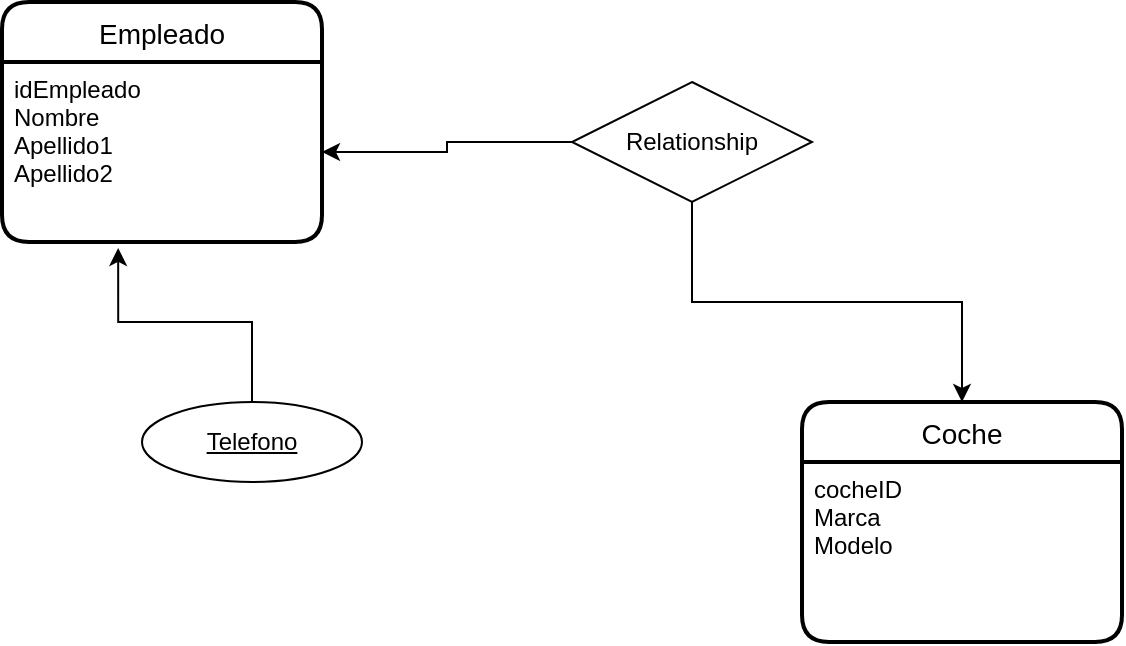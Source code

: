 <mxfile version="20.8.10" type="device" pages="6"><diagram id="R2lEEEUBdFMjLlhIrx00" name="Entidades"><mxGraphModel dx="1114" dy="811" grid="1" gridSize="10" guides="1" tooltips="1" connect="1" arrows="1" fold="1" page="1" pageScale="1" pageWidth="850" pageHeight="1100" math="0" shadow="0" extFonts="Permanent Marker^https://fonts.googleapis.com/css?family=Permanent+Marker"><root><mxCell id="0"/><mxCell id="1" parent="0"/><mxCell id="0wiFGFCdWmcCtnLW34l3-13" value="Coche" style="swimlane;childLayout=stackLayout;horizontal=1;startSize=30;horizontalStack=0;rounded=1;fontSize=14;fontStyle=0;strokeWidth=2;resizeParent=0;resizeLast=1;shadow=0;dashed=0;align=center;" vertex="1" parent="1"><mxGeometry x="480" y="280" width="160" height="120" as="geometry"/></mxCell><mxCell id="0wiFGFCdWmcCtnLW34l3-14" value="cocheID&#10;Marca&#10;Modelo" style="align=left;strokeColor=none;fillColor=none;spacingLeft=4;fontSize=12;verticalAlign=top;resizable=0;rotatable=0;part=1;" vertex="1" parent="0wiFGFCdWmcCtnLW34l3-13"><mxGeometry y="30" width="160" height="90" as="geometry"/></mxCell><mxCell id="0wiFGFCdWmcCtnLW34l3-15" value="Empleado" style="swimlane;childLayout=stackLayout;horizontal=1;startSize=30;horizontalStack=0;rounded=1;fontSize=14;fontStyle=0;strokeWidth=2;resizeParent=0;resizeLast=1;shadow=0;dashed=0;align=center;" vertex="1" parent="1"><mxGeometry x="80" y="80" width="160" height="120" as="geometry"/></mxCell><mxCell id="0wiFGFCdWmcCtnLW34l3-16" value="idEmpleado&#10;Nombre&#10;Apellido1&#10;Apellido2&#10;" style="align=left;strokeColor=none;fillColor=none;spacingLeft=4;fontSize=12;verticalAlign=top;resizable=0;rotatable=0;part=1;" vertex="1" parent="0wiFGFCdWmcCtnLW34l3-15"><mxGeometry y="30" width="160" height="90" as="geometry"/></mxCell><mxCell id="0wiFGFCdWmcCtnLW34l3-18" style="edgeStyle=orthogonalEdgeStyle;rounded=0;orthogonalLoop=1;jettySize=auto;html=1;entryX=1;entryY=0.5;entryDx=0;entryDy=0;" edge="1" parent="1" source="0wiFGFCdWmcCtnLW34l3-17" target="0wiFGFCdWmcCtnLW34l3-16"><mxGeometry relative="1" as="geometry"><mxPoint x="350" y="150" as="targetPoint"/></mxGeometry></mxCell><mxCell id="0wiFGFCdWmcCtnLW34l3-19" style="edgeStyle=orthogonalEdgeStyle;rounded=0;orthogonalLoop=1;jettySize=auto;html=1;" edge="1" parent="1" source="0wiFGFCdWmcCtnLW34l3-17" target="0wiFGFCdWmcCtnLW34l3-13"><mxGeometry relative="1" as="geometry"><mxPoint x="510" y="150" as="targetPoint"/></mxGeometry></mxCell><mxCell id="0wiFGFCdWmcCtnLW34l3-17" value="Relationship" style="shape=rhombus;perimeter=rhombusPerimeter;whiteSpace=wrap;html=1;align=center;" vertex="1" parent="1"><mxGeometry x="365" y="120" width="120" height="60" as="geometry"/></mxCell><mxCell id="0wiFGFCdWmcCtnLW34l3-21" style="edgeStyle=orthogonalEdgeStyle;rounded=0;orthogonalLoop=1;jettySize=auto;html=1;entryX=0.363;entryY=1.033;entryDx=0;entryDy=0;entryPerimeter=0;" edge="1" parent="1" source="0wiFGFCdWmcCtnLW34l3-20" target="0wiFGFCdWmcCtnLW34l3-16"><mxGeometry relative="1" as="geometry"/></mxCell><mxCell id="0wiFGFCdWmcCtnLW34l3-20" value="Telefono" style="ellipse;whiteSpace=wrap;html=1;align=center;fontStyle=4;" vertex="1" parent="1"><mxGeometry x="150" y="280" width="110" height="40" as="geometry"/></mxCell></root></mxGraphModel></diagram><diagram id="QcM4OiD42tOHoYZyytMR" name="PK"><mxGraphModel dx="1114" dy="811" grid="1" gridSize="10" guides="1" tooltips="1" connect="1" arrows="1" fold="1" page="1" pageScale="1" pageWidth="827" pageHeight="1169" math="0" shadow="0"><root><mxCell id="0"/><mxCell id="1" parent="0"/><mxCell id="0W23L8XTynQQ-9jL4io8-1" value="Empleado" style="shape=table;startSize=30;container=1;collapsible=1;childLayout=tableLayout;fixedRows=1;rowLines=0;fontStyle=1;align=center;resizeLast=1;" vertex="1" parent="1"><mxGeometry x="90" y="50" width="180" height="150" as="geometry"/></mxCell><mxCell id="0W23L8XTynQQ-9jL4io8-2" value="" style="shape=tableRow;horizontal=0;startSize=0;swimlaneHead=0;swimlaneBody=0;fillColor=none;collapsible=0;dropTarget=0;points=[[0,0.5],[1,0.5]];portConstraint=eastwest;top=0;left=0;right=0;bottom=1;" vertex="1" parent="0W23L8XTynQQ-9jL4io8-1"><mxGeometry y="30" width="180" height="30" as="geometry"/></mxCell><mxCell id="0W23L8XTynQQ-9jL4io8-3" value="PK" style="shape=partialRectangle;connectable=0;fillColor=none;top=0;left=0;bottom=0;right=0;fontStyle=1;overflow=hidden;" vertex="1" parent="0W23L8XTynQQ-9jL4io8-2"><mxGeometry width="30" height="30" as="geometry"><mxRectangle width="30" height="30" as="alternateBounds"/></mxGeometry></mxCell><mxCell id="0W23L8XTynQQ-9jL4io8-4" value="UniqueID" style="shape=partialRectangle;connectable=0;fillColor=none;top=0;left=0;bottom=0;right=0;align=left;spacingLeft=6;fontStyle=5;overflow=hidden;" vertex="1" parent="0W23L8XTynQQ-9jL4io8-2"><mxGeometry x="30" width="150" height="30" as="geometry"><mxRectangle width="150" height="30" as="alternateBounds"/></mxGeometry></mxCell><mxCell id="0W23L8XTynQQ-9jL4io8-5" value="" style="shape=tableRow;horizontal=0;startSize=0;swimlaneHead=0;swimlaneBody=0;fillColor=none;collapsible=0;dropTarget=0;points=[[0,0.5],[1,0.5]];portConstraint=eastwest;top=0;left=0;right=0;bottom=0;" vertex="1" parent="0W23L8XTynQQ-9jL4io8-1"><mxGeometry y="60" width="180" height="30" as="geometry"/></mxCell><mxCell id="0W23L8XTynQQ-9jL4io8-6" value="" style="shape=partialRectangle;connectable=0;fillColor=none;top=0;left=0;bottom=0;right=0;editable=1;overflow=hidden;" vertex="1" parent="0W23L8XTynQQ-9jL4io8-5"><mxGeometry width="30" height="30" as="geometry"><mxRectangle width="30" height="30" as="alternateBounds"/></mxGeometry></mxCell><mxCell id="0W23L8XTynQQ-9jL4io8-7" value="Nombre" style="shape=partialRectangle;connectable=0;fillColor=none;top=0;left=0;bottom=0;right=0;align=left;spacingLeft=6;overflow=hidden;" vertex="1" parent="0W23L8XTynQQ-9jL4io8-5"><mxGeometry x="30" width="150" height="30" as="geometry"><mxRectangle width="150" height="30" as="alternateBounds"/></mxGeometry></mxCell><mxCell id="0W23L8XTynQQ-9jL4io8-8" value="" style="shape=tableRow;horizontal=0;startSize=0;swimlaneHead=0;swimlaneBody=0;fillColor=none;collapsible=0;dropTarget=0;points=[[0,0.5],[1,0.5]];portConstraint=eastwest;top=0;left=0;right=0;bottom=0;" vertex="1" parent="0W23L8XTynQQ-9jL4io8-1"><mxGeometry y="90" width="180" height="30" as="geometry"/></mxCell><mxCell id="0W23L8XTynQQ-9jL4io8-9" value="" style="shape=partialRectangle;connectable=0;fillColor=none;top=0;left=0;bottom=0;right=0;editable=1;overflow=hidden;" vertex="1" parent="0W23L8XTynQQ-9jL4io8-8"><mxGeometry width="30" height="30" as="geometry"><mxRectangle width="30" height="30" as="alternateBounds"/></mxGeometry></mxCell><mxCell id="0W23L8XTynQQ-9jL4io8-10" value="Apellido" style="shape=partialRectangle;connectable=0;fillColor=none;top=0;left=0;bottom=0;right=0;align=left;spacingLeft=6;overflow=hidden;" vertex="1" parent="0W23L8XTynQQ-9jL4io8-8"><mxGeometry x="30" width="150" height="30" as="geometry"><mxRectangle width="150" height="30" as="alternateBounds"/></mxGeometry></mxCell><mxCell id="0W23L8XTynQQ-9jL4io8-11" value="" style="shape=tableRow;horizontal=0;startSize=0;swimlaneHead=0;swimlaneBody=0;fillColor=none;collapsible=0;dropTarget=0;points=[[0,0.5],[1,0.5]];portConstraint=eastwest;top=0;left=0;right=0;bottom=0;" vertex="1" parent="0W23L8XTynQQ-9jL4io8-1"><mxGeometry y="120" width="180" height="30" as="geometry"/></mxCell><mxCell id="0W23L8XTynQQ-9jL4io8-12" value="" style="shape=partialRectangle;connectable=0;fillColor=none;top=0;left=0;bottom=0;right=0;editable=1;overflow=hidden;" vertex="1" parent="0W23L8XTynQQ-9jL4io8-11"><mxGeometry width="30" height="30" as="geometry"><mxRectangle width="30" height="30" as="alternateBounds"/></mxGeometry></mxCell><mxCell id="0W23L8XTynQQ-9jL4io8-13" value="Row 3" style="shape=partialRectangle;connectable=0;fillColor=none;top=0;left=0;bottom=0;right=0;align=left;spacingLeft=6;overflow=hidden;" vertex="1" parent="0W23L8XTynQQ-9jL4io8-11"><mxGeometry x="30" width="150" height="30" as="geometry"><mxRectangle width="150" height="30" as="alternateBounds"/></mxGeometry></mxCell></root></mxGraphModel></diagram><diagram id="tiJmh0kXQ8lum3aMN5Fm" name="Cardinalidad"><mxGraphModel dx="1114" dy="811" grid="1" gridSize="10" guides="1" tooltips="1" connect="1" arrows="1" fold="1" page="1" pageScale="1" pageWidth="827" pageHeight="1169" math="0" shadow="0"><root><mxCell id="0"/><mxCell id="1" parent="0"/><mxCell id="lEJ1nM6RQnQ_YgqWVQOr-1" value="Empleado" style="shape=table;startSize=30;container=1;collapsible=1;childLayout=tableLayout;fixedRows=1;rowLines=0;fontStyle=1;align=center;resizeLast=1;" vertex="1" parent="1"><mxGeometry x="60" y="110" width="180" height="260" as="geometry"/></mxCell><mxCell id="lEJ1nM6RQnQ_YgqWVQOr-2" value="" style="shape=tableRow;horizontal=0;startSize=0;swimlaneHead=0;swimlaneBody=0;fillColor=none;collapsible=0;dropTarget=0;points=[[0,0.5],[1,0.5]];portConstraint=eastwest;top=0;left=0;right=0;bottom=1;" vertex="1" parent="lEJ1nM6RQnQ_YgqWVQOr-1"><mxGeometry y="30" width="180" height="30" as="geometry"/></mxCell><mxCell id="lEJ1nM6RQnQ_YgqWVQOr-3" value="PK" style="shape=partialRectangle;connectable=0;fillColor=none;top=0;left=0;bottom=0;right=0;fontStyle=1;overflow=hidden;" vertex="1" parent="lEJ1nM6RQnQ_YgqWVQOr-2"><mxGeometry width="30" height="30" as="geometry"><mxRectangle width="30" height="30" as="alternateBounds"/></mxGeometry></mxCell><mxCell id="lEJ1nM6RQnQ_YgqWVQOr-4" value="UniqueID" style="shape=partialRectangle;connectable=0;fillColor=none;top=0;left=0;bottom=0;right=0;align=left;spacingLeft=6;fontStyle=5;overflow=hidden;" vertex="1" parent="lEJ1nM6RQnQ_YgqWVQOr-2"><mxGeometry x="30" width="150" height="30" as="geometry"><mxRectangle width="150" height="30" as="alternateBounds"/></mxGeometry></mxCell><mxCell id="lEJ1nM6RQnQ_YgqWVQOr-5" value="" style="shape=tableRow;horizontal=0;startSize=0;swimlaneHead=0;swimlaneBody=0;fillColor=none;collapsible=0;dropTarget=0;points=[[0,0.5],[1,0.5]];portConstraint=eastwest;top=0;left=0;right=0;bottom=0;" vertex="1" parent="lEJ1nM6RQnQ_YgqWVQOr-1"><mxGeometry y="60" width="180" height="30" as="geometry"/></mxCell><mxCell id="lEJ1nM6RQnQ_YgqWVQOr-6" value="" style="shape=partialRectangle;connectable=0;fillColor=none;top=0;left=0;bottom=0;right=0;editable=1;overflow=hidden;" vertex="1" parent="lEJ1nM6RQnQ_YgqWVQOr-5"><mxGeometry width="30" height="30" as="geometry"><mxRectangle width="30" height="30" as="alternateBounds"/></mxGeometry></mxCell><mxCell id="lEJ1nM6RQnQ_YgqWVQOr-7" value="Nombre" style="shape=partialRectangle;connectable=0;fillColor=none;top=0;left=0;bottom=0;right=0;align=left;spacingLeft=6;overflow=hidden;" vertex="1" parent="lEJ1nM6RQnQ_YgqWVQOr-5"><mxGeometry x="30" width="150" height="30" as="geometry"><mxRectangle width="150" height="30" as="alternateBounds"/></mxGeometry></mxCell><mxCell id="lEJ1nM6RQnQ_YgqWVQOr-8" value="" style="shape=tableRow;horizontal=0;startSize=0;swimlaneHead=0;swimlaneBody=0;fillColor=none;collapsible=0;dropTarget=0;points=[[0,0.5],[1,0.5]];portConstraint=eastwest;top=0;left=0;right=0;bottom=0;" vertex="1" parent="lEJ1nM6RQnQ_YgqWVQOr-1"><mxGeometry y="90" width="180" height="30" as="geometry"/></mxCell><mxCell id="lEJ1nM6RQnQ_YgqWVQOr-9" value="" style="shape=partialRectangle;connectable=0;fillColor=none;top=0;left=0;bottom=0;right=0;editable=1;overflow=hidden;" vertex="1" parent="lEJ1nM6RQnQ_YgqWVQOr-8"><mxGeometry width="30" height="30" as="geometry"><mxRectangle width="30" height="30" as="alternateBounds"/></mxGeometry></mxCell><mxCell id="lEJ1nM6RQnQ_YgqWVQOr-10" value="Apellido1" style="shape=partialRectangle;connectable=0;fillColor=none;top=0;left=0;bottom=0;right=0;align=left;spacingLeft=6;overflow=hidden;" vertex="1" parent="lEJ1nM6RQnQ_YgqWVQOr-8"><mxGeometry x="30" width="150" height="30" as="geometry"><mxRectangle width="150" height="30" as="alternateBounds"/></mxGeometry></mxCell><mxCell id="lEJ1nM6RQnQ_YgqWVQOr-11" value="" style="shape=tableRow;horizontal=0;startSize=0;swimlaneHead=0;swimlaneBody=0;fillColor=none;collapsible=0;dropTarget=0;points=[[0,0.5],[1,0.5]];portConstraint=eastwest;top=0;left=0;right=0;bottom=0;" vertex="1" parent="lEJ1nM6RQnQ_YgqWVQOr-1"><mxGeometry y="120" width="180" height="30" as="geometry"/></mxCell><mxCell id="lEJ1nM6RQnQ_YgqWVQOr-12" value="" style="shape=partialRectangle;connectable=0;fillColor=none;top=0;left=0;bottom=0;right=0;editable=1;overflow=hidden;" vertex="1" parent="lEJ1nM6RQnQ_YgqWVQOr-11"><mxGeometry width="30" height="30" as="geometry"><mxRectangle width="30" height="30" as="alternateBounds"/></mxGeometry></mxCell><mxCell id="lEJ1nM6RQnQ_YgqWVQOr-13" value="Apellido2" style="shape=partialRectangle;connectable=0;fillColor=none;top=0;left=0;bottom=0;right=0;align=left;spacingLeft=6;overflow=hidden;" vertex="1" parent="lEJ1nM6RQnQ_YgqWVQOr-11"><mxGeometry x="30" width="150" height="30" as="geometry"><mxRectangle width="150" height="30" as="alternateBounds"/></mxGeometry></mxCell><mxCell id="lEJ1nM6RQnQ_YgqWVQOr-14" value="&lt;b&gt;Cardinalidad 1 a N&lt;/b&gt;" style="whiteSpace=wrap;html=1;" vertex="1" parent="1"><mxGeometry x="330" y="30" width="120" height="30" as="geometry"/></mxCell><mxCell id="lEJ1nM6RQnQ_YgqWVQOr-15" value="Telefonos Empleado" style="shape=table;startSize=30;container=1;collapsible=1;childLayout=tableLayout;fixedRows=1;rowLines=0;fontStyle=1;align=center;resizeLast=1;" vertex="1" parent="1"><mxGeometry x="380" y="120" width="180" height="150" as="geometry"/></mxCell><mxCell id="lEJ1nM6RQnQ_YgqWVQOr-16" value="" style="shape=tableRow;horizontal=0;startSize=0;swimlaneHead=0;swimlaneBody=0;fillColor=none;collapsible=0;dropTarget=0;points=[[0,0.5],[1,0.5]];portConstraint=eastwest;top=0;left=0;right=0;bottom=0;" vertex="1" parent="lEJ1nM6RQnQ_YgqWVQOr-15"><mxGeometry y="30" width="180" height="30" as="geometry"/></mxCell><mxCell id="lEJ1nM6RQnQ_YgqWVQOr-17" value="PK,FK1" style="shape=partialRectangle;connectable=0;fillColor=none;top=0;left=0;bottom=0;right=0;fontStyle=1;overflow=hidden;" vertex="1" parent="lEJ1nM6RQnQ_YgqWVQOr-16"><mxGeometry width="60" height="30" as="geometry"><mxRectangle width="60" height="30" as="alternateBounds"/></mxGeometry></mxCell><mxCell id="lEJ1nM6RQnQ_YgqWVQOr-18" value="idEmpleado" style="shape=partialRectangle;connectable=0;fillColor=none;top=0;left=0;bottom=0;right=0;align=left;spacingLeft=6;fontStyle=5;overflow=hidden;" vertex="1" parent="lEJ1nM6RQnQ_YgqWVQOr-16"><mxGeometry x="60" width="120" height="30" as="geometry"><mxRectangle width="120" height="30" as="alternateBounds"/></mxGeometry></mxCell><mxCell id="lEJ1nM6RQnQ_YgqWVQOr-19" value="" style="shape=tableRow;horizontal=0;startSize=0;swimlaneHead=0;swimlaneBody=0;fillColor=none;collapsible=0;dropTarget=0;points=[[0,0.5],[1,0.5]];portConstraint=eastwest;top=0;left=0;right=0;bottom=1;" vertex="1" parent="lEJ1nM6RQnQ_YgqWVQOr-15"><mxGeometry y="60" width="180" height="30" as="geometry"/></mxCell><mxCell id="lEJ1nM6RQnQ_YgqWVQOr-20" value="PK,FK2" style="shape=partialRectangle;connectable=0;fillColor=none;top=0;left=0;bottom=0;right=0;fontStyle=1;overflow=hidden;" vertex="1" parent="lEJ1nM6RQnQ_YgqWVQOr-19"><mxGeometry width="60" height="30" as="geometry"><mxRectangle width="60" height="30" as="alternateBounds"/></mxGeometry></mxCell><mxCell id="lEJ1nM6RQnQ_YgqWVQOr-21" value="Ordinal" style="shape=partialRectangle;connectable=0;fillColor=none;top=0;left=0;bottom=0;right=0;align=left;spacingLeft=6;fontStyle=5;overflow=hidden;" vertex="1" parent="lEJ1nM6RQnQ_YgqWVQOr-19"><mxGeometry x="60" width="120" height="30" as="geometry"><mxRectangle width="120" height="30" as="alternateBounds"/></mxGeometry></mxCell><mxCell id="lEJ1nM6RQnQ_YgqWVQOr-22" value="" style="shape=tableRow;horizontal=0;startSize=0;swimlaneHead=0;swimlaneBody=0;fillColor=none;collapsible=0;dropTarget=0;points=[[0,0.5],[1,0.5]];portConstraint=eastwest;top=0;left=0;right=0;bottom=0;" vertex="1" parent="lEJ1nM6RQnQ_YgqWVQOr-15"><mxGeometry y="90" width="180" height="30" as="geometry"/></mxCell><mxCell id="lEJ1nM6RQnQ_YgqWVQOr-23" value="" style="shape=partialRectangle;connectable=0;fillColor=none;top=0;left=0;bottom=0;right=0;editable=1;overflow=hidden;" vertex="1" parent="lEJ1nM6RQnQ_YgqWVQOr-22"><mxGeometry width="60" height="30" as="geometry"><mxRectangle width="60" height="30" as="alternateBounds"/></mxGeometry></mxCell><mxCell id="lEJ1nM6RQnQ_YgqWVQOr-24" value="Telefono" style="shape=partialRectangle;connectable=0;fillColor=none;top=0;left=0;bottom=0;right=0;align=left;spacingLeft=6;overflow=hidden;" vertex="1" parent="lEJ1nM6RQnQ_YgqWVQOr-22"><mxGeometry x="60" width="120" height="30" as="geometry"><mxRectangle width="120" height="30" as="alternateBounds"/></mxGeometry></mxCell><mxCell id="lEJ1nM6RQnQ_YgqWVQOr-25" value="" style="shape=tableRow;horizontal=0;startSize=0;swimlaneHead=0;swimlaneBody=0;fillColor=none;collapsible=0;dropTarget=0;points=[[0,0.5],[1,0.5]];portConstraint=eastwest;top=0;left=0;right=0;bottom=0;" vertex="1" parent="lEJ1nM6RQnQ_YgqWVQOr-15"><mxGeometry y="120" width="180" height="30" as="geometry"/></mxCell><mxCell id="lEJ1nM6RQnQ_YgqWVQOr-26" value="" style="shape=partialRectangle;connectable=0;fillColor=none;top=0;left=0;bottom=0;right=0;editable=1;overflow=hidden;" vertex="1" parent="lEJ1nM6RQnQ_YgqWVQOr-25"><mxGeometry width="60" height="30" as="geometry"><mxRectangle width="60" height="30" as="alternateBounds"/></mxGeometry></mxCell><mxCell id="lEJ1nM6RQnQ_YgqWVQOr-27" value="Row 4" style="shape=partialRectangle;connectable=0;fillColor=none;top=0;left=0;bottom=0;right=0;align=left;spacingLeft=6;overflow=hidden;" vertex="1" parent="lEJ1nM6RQnQ_YgqWVQOr-25"><mxGeometry x="60" width="120" height="30" as="geometry"><mxRectangle width="120" height="30" as="alternateBounds"/></mxGeometry></mxCell><mxCell id="lEJ1nM6RQnQ_YgqWVQOr-28" value="Fecha de nacimiento" style="shape=partialRectangle;connectable=0;fillColor=none;top=0;left=0;bottom=0;right=0;align=left;spacingLeft=6;overflow=hidden;" vertex="1" parent="1"><mxGeometry x="90" y="260" width="150" height="30" as="geometry"><mxRectangle width="150" height="30" as="alternateBounds"/></mxGeometry></mxCell><mxCell id="lEJ1nM6RQnQ_YgqWVQOr-29" value="email" style="shape=partialRectangle;connectable=0;fillColor=none;top=0;left=0;bottom=0;right=0;align=left;spacingLeft=6;overflow=hidden;" vertex="1" parent="1"><mxGeometry x="90" y="290" width="150" height="30" as="geometry"><mxRectangle width="150" height="30" as="alternateBounds"/></mxGeometry></mxCell><mxCell id="lEJ1nM6RQnQ_YgqWVQOr-30" value="&lt;b&gt;Cardinalidad N a N&lt;/b&gt;" style="whiteSpace=wrap;html=1;" vertex="1" parent="1"><mxGeometry x="350" y="400" width="120" height="30" as="geometry"/></mxCell><mxCell id="lEJ1nM6RQnQ_YgqWVQOr-31" value="Empleado" style="shape=table;startSize=30;container=1;collapsible=1;childLayout=tableLayout;fixedRows=1;rowLines=0;fontStyle=1;align=center;resizeLast=1;" vertex="1" parent="1"><mxGeometry x="60" y="480" width="180" height="260" as="geometry"/></mxCell><mxCell id="lEJ1nM6RQnQ_YgqWVQOr-32" value="" style="shape=tableRow;horizontal=0;startSize=0;swimlaneHead=0;swimlaneBody=0;fillColor=none;collapsible=0;dropTarget=0;points=[[0,0.5],[1,0.5]];portConstraint=eastwest;top=0;left=0;right=0;bottom=1;" vertex="1" parent="lEJ1nM6RQnQ_YgqWVQOr-31"><mxGeometry y="30" width="180" height="30" as="geometry"/></mxCell><mxCell id="lEJ1nM6RQnQ_YgqWVQOr-33" value="PK" style="shape=partialRectangle;connectable=0;fillColor=none;top=0;left=0;bottom=0;right=0;fontStyle=1;overflow=hidden;" vertex="1" parent="lEJ1nM6RQnQ_YgqWVQOr-32"><mxGeometry width="30" height="30" as="geometry"><mxRectangle width="30" height="30" as="alternateBounds"/></mxGeometry></mxCell><mxCell id="lEJ1nM6RQnQ_YgqWVQOr-34" value="UniqueID" style="shape=partialRectangle;connectable=0;fillColor=none;top=0;left=0;bottom=0;right=0;align=left;spacingLeft=6;fontStyle=5;overflow=hidden;" vertex="1" parent="lEJ1nM6RQnQ_YgqWVQOr-32"><mxGeometry x="30" width="150" height="30" as="geometry"><mxRectangle width="150" height="30" as="alternateBounds"/></mxGeometry></mxCell><mxCell id="lEJ1nM6RQnQ_YgqWVQOr-35" value="" style="shape=tableRow;horizontal=0;startSize=0;swimlaneHead=0;swimlaneBody=0;fillColor=none;collapsible=0;dropTarget=0;points=[[0,0.5],[1,0.5]];portConstraint=eastwest;top=0;left=0;right=0;bottom=0;" vertex="1" parent="lEJ1nM6RQnQ_YgqWVQOr-31"><mxGeometry y="60" width="180" height="30" as="geometry"/></mxCell><mxCell id="lEJ1nM6RQnQ_YgqWVQOr-36" value="" style="shape=partialRectangle;connectable=0;fillColor=none;top=0;left=0;bottom=0;right=0;editable=1;overflow=hidden;" vertex="1" parent="lEJ1nM6RQnQ_YgqWVQOr-35"><mxGeometry width="30" height="30" as="geometry"><mxRectangle width="30" height="30" as="alternateBounds"/></mxGeometry></mxCell><mxCell id="lEJ1nM6RQnQ_YgqWVQOr-37" value="Nombre" style="shape=partialRectangle;connectable=0;fillColor=none;top=0;left=0;bottom=0;right=0;align=left;spacingLeft=6;overflow=hidden;" vertex="1" parent="lEJ1nM6RQnQ_YgqWVQOr-35"><mxGeometry x="30" width="150" height="30" as="geometry"><mxRectangle width="150" height="30" as="alternateBounds"/></mxGeometry></mxCell><mxCell id="lEJ1nM6RQnQ_YgqWVQOr-38" value="" style="shape=tableRow;horizontal=0;startSize=0;swimlaneHead=0;swimlaneBody=0;fillColor=none;collapsible=0;dropTarget=0;points=[[0,0.5],[1,0.5]];portConstraint=eastwest;top=0;left=0;right=0;bottom=0;" vertex="1" parent="lEJ1nM6RQnQ_YgqWVQOr-31"><mxGeometry y="90" width="180" height="30" as="geometry"/></mxCell><mxCell id="lEJ1nM6RQnQ_YgqWVQOr-39" value="" style="shape=partialRectangle;connectable=0;fillColor=none;top=0;left=0;bottom=0;right=0;editable=1;overflow=hidden;" vertex="1" parent="lEJ1nM6RQnQ_YgqWVQOr-38"><mxGeometry width="30" height="30" as="geometry"><mxRectangle width="30" height="30" as="alternateBounds"/></mxGeometry></mxCell><mxCell id="lEJ1nM6RQnQ_YgqWVQOr-40" value="Apellido1" style="shape=partialRectangle;connectable=0;fillColor=none;top=0;left=0;bottom=0;right=0;align=left;spacingLeft=6;overflow=hidden;" vertex="1" parent="lEJ1nM6RQnQ_YgqWVQOr-38"><mxGeometry x="30" width="150" height="30" as="geometry"><mxRectangle width="150" height="30" as="alternateBounds"/></mxGeometry></mxCell><mxCell id="lEJ1nM6RQnQ_YgqWVQOr-41" value="" style="shape=tableRow;horizontal=0;startSize=0;swimlaneHead=0;swimlaneBody=0;fillColor=none;collapsible=0;dropTarget=0;points=[[0,0.5],[1,0.5]];portConstraint=eastwest;top=0;left=0;right=0;bottom=0;" vertex="1" parent="lEJ1nM6RQnQ_YgqWVQOr-31"><mxGeometry y="120" width="180" height="30" as="geometry"/></mxCell><mxCell id="lEJ1nM6RQnQ_YgqWVQOr-42" value="" style="shape=partialRectangle;connectable=0;fillColor=none;top=0;left=0;bottom=0;right=0;editable=1;overflow=hidden;" vertex="1" parent="lEJ1nM6RQnQ_YgqWVQOr-41"><mxGeometry width="30" height="30" as="geometry"><mxRectangle width="30" height="30" as="alternateBounds"/></mxGeometry></mxCell><mxCell id="lEJ1nM6RQnQ_YgqWVQOr-43" value="Apellido2" style="shape=partialRectangle;connectable=0;fillColor=none;top=0;left=0;bottom=0;right=0;align=left;spacingLeft=6;overflow=hidden;" vertex="1" parent="lEJ1nM6RQnQ_YgqWVQOr-41"><mxGeometry x="30" width="150" height="30" as="geometry"><mxRectangle width="150" height="30" as="alternateBounds"/></mxGeometry></mxCell><mxCell id="lEJ1nM6RQnQ_YgqWVQOr-44" value="Cursos de Empleados" style="shape=table;startSize=30;container=1;collapsible=1;childLayout=tableLayout;fixedRows=1;rowLines=0;fontStyle=1;align=center;resizeLast=1;" vertex="1" parent="1"><mxGeometry x="330" y="480" width="180" height="150" as="geometry"/></mxCell><mxCell id="lEJ1nM6RQnQ_YgqWVQOr-45" value="" style="shape=tableRow;horizontal=0;startSize=0;swimlaneHead=0;swimlaneBody=0;fillColor=none;collapsible=0;dropTarget=0;points=[[0,0.5],[1,0.5]];portConstraint=eastwest;top=0;left=0;right=0;bottom=0;" vertex="1" parent="lEJ1nM6RQnQ_YgqWVQOr-44"><mxGeometry y="30" width="180" height="30" as="geometry"/></mxCell><mxCell id="lEJ1nM6RQnQ_YgqWVQOr-46" value="PK,FK1" style="shape=partialRectangle;connectable=0;fillColor=none;top=0;left=0;bottom=0;right=0;fontStyle=1;overflow=hidden;" vertex="1" parent="lEJ1nM6RQnQ_YgqWVQOr-45"><mxGeometry width="60" height="30" as="geometry"><mxRectangle width="60" height="30" as="alternateBounds"/></mxGeometry></mxCell><mxCell id="lEJ1nM6RQnQ_YgqWVQOr-47" value="idEmpleado" style="shape=partialRectangle;connectable=0;fillColor=none;top=0;left=0;bottom=0;right=0;align=left;spacingLeft=6;fontStyle=5;overflow=hidden;" vertex="1" parent="lEJ1nM6RQnQ_YgqWVQOr-45"><mxGeometry x="60" width="120" height="30" as="geometry"><mxRectangle width="120" height="30" as="alternateBounds"/></mxGeometry></mxCell><mxCell id="lEJ1nM6RQnQ_YgqWVQOr-48" value="" style="shape=tableRow;horizontal=0;startSize=0;swimlaneHead=0;swimlaneBody=0;fillColor=none;collapsible=0;dropTarget=0;points=[[0,0.5],[1,0.5]];portConstraint=eastwest;top=0;left=0;right=0;bottom=1;" vertex="1" parent="lEJ1nM6RQnQ_YgqWVQOr-44"><mxGeometry y="60" width="180" height="30" as="geometry"/></mxCell><mxCell id="lEJ1nM6RQnQ_YgqWVQOr-49" value="PK,FK2" style="shape=partialRectangle;connectable=0;fillColor=none;top=0;left=0;bottom=0;right=0;fontStyle=1;overflow=hidden;" vertex="1" parent="lEJ1nM6RQnQ_YgqWVQOr-48"><mxGeometry width="60" height="30" as="geometry"><mxRectangle width="60" height="30" as="alternateBounds"/></mxGeometry></mxCell><mxCell id="lEJ1nM6RQnQ_YgqWVQOr-50" value="idCurso" style="shape=partialRectangle;connectable=0;fillColor=none;top=0;left=0;bottom=0;right=0;align=left;spacingLeft=6;fontStyle=5;overflow=hidden;" vertex="1" parent="lEJ1nM6RQnQ_YgqWVQOr-48"><mxGeometry x="60" width="120" height="30" as="geometry"><mxRectangle width="120" height="30" as="alternateBounds"/></mxGeometry></mxCell><mxCell id="lEJ1nM6RQnQ_YgqWVQOr-51" value="" style="shape=tableRow;horizontal=0;startSize=0;swimlaneHead=0;swimlaneBody=0;fillColor=none;collapsible=0;dropTarget=0;points=[[0,0.5],[1,0.5]];portConstraint=eastwest;top=0;left=0;right=0;bottom=0;" vertex="1" parent="lEJ1nM6RQnQ_YgqWVQOr-44"><mxGeometry y="90" width="180" height="30" as="geometry"/></mxCell><mxCell id="lEJ1nM6RQnQ_YgqWVQOr-52" value="" style="shape=partialRectangle;connectable=0;fillColor=none;top=0;left=0;bottom=0;right=0;editable=1;overflow=hidden;" vertex="1" parent="lEJ1nM6RQnQ_YgqWVQOr-51"><mxGeometry width="60" height="30" as="geometry"><mxRectangle width="60" height="30" as="alternateBounds"/></mxGeometry></mxCell><mxCell id="lEJ1nM6RQnQ_YgqWVQOr-53" value="" style="shape=partialRectangle;connectable=0;fillColor=none;top=0;left=0;bottom=0;right=0;align=left;spacingLeft=6;overflow=hidden;" vertex="1" parent="lEJ1nM6RQnQ_YgqWVQOr-51"><mxGeometry x="60" width="120" height="30" as="geometry"><mxRectangle width="120" height="30" as="alternateBounds"/></mxGeometry></mxCell><mxCell id="lEJ1nM6RQnQ_YgqWVQOr-54" value="" style="shape=tableRow;horizontal=0;startSize=0;swimlaneHead=0;swimlaneBody=0;fillColor=none;collapsible=0;dropTarget=0;points=[[0,0.5],[1,0.5]];portConstraint=eastwest;top=0;left=0;right=0;bottom=0;" vertex="1" parent="lEJ1nM6RQnQ_YgqWVQOr-44"><mxGeometry y="120" width="180" height="30" as="geometry"/></mxCell><mxCell id="lEJ1nM6RQnQ_YgqWVQOr-55" value="" style="shape=partialRectangle;connectable=0;fillColor=none;top=0;left=0;bottom=0;right=0;editable=1;overflow=hidden;" vertex="1" parent="lEJ1nM6RQnQ_YgqWVQOr-54"><mxGeometry width="60" height="30" as="geometry"><mxRectangle width="60" height="30" as="alternateBounds"/></mxGeometry></mxCell><mxCell id="lEJ1nM6RQnQ_YgqWVQOr-56" value="" style="shape=partialRectangle;connectable=0;fillColor=none;top=0;left=0;bottom=0;right=0;align=left;spacingLeft=6;overflow=hidden;" vertex="1" parent="lEJ1nM6RQnQ_YgqWVQOr-54"><mxGeometry x="60" width="120" height="30" as="geometry"><mxRectangle width="120" height="30" as="alternateBounds"/></mxGeometry></mxCell><mxCell id="lEJ1nM6RQnQ_YgqWVQOr-70" value="Cursos" style="shape=table;startSize=30;container=1;collapsible=1;childLayout=tableLayout;fixedRows=1;rowLines=0;fontStyle=1;align=center;resizeLast=1;" vertex="1" parent="1"><mxGeometry x="590" y="480" width="180" height="260" as="geometry"/></mxCell><mxCell id="lEJ1nM6RQnQ_YgqWVQOr-71" value="" style="shape=tableRow;horizontal=0;startSize=0;swimlaneHead=0;swimlaneBody=0;fillColor=none;collapsible=0;dropTarget=0;points=[[0,0.5],[1,0.5]];portConstraint=eastwest;top=0;left=0;right=0;bottom=1;" vertex="1" parent="lEJ1nM6RQnQ_YgqWVQOr-70"><mxGeometry y="30" width="180" height="30" as="geometry"/></mxCell><mxCell id="lEJ1nM6RQnQ_YgqWVQOr-72" value="PK" style="shape=partialRectangle;connectable=0;fillColor=none;top=0;left=0;bottom=0;right=0;fontStyle=1;overflow=hidden;" vertex="1" parent="lEJ1nM6RQnQ_YgqWVQOr-71"><mxGeometry width="30" height="30" as="geometry"><mxRectangle width="30" height="30" as="alternateBounds"/></mxGeometry></mxCell><mxCell id="lEJ1nM6RQnQ_YgqWVQOr-73" value="UniqueID" style="shape=partialRectangle;connectable=0;fillColor=none;top=0;left=0;bottom=0;right=0;align=left;spacingLeft=6;fontStyle=5;overflow=hidden;" vertex="1" parent="lEJ1nM6RQnQ_YgqWVQOr-71"><mxGeometry x="30" width="150" height="30" as="geometry"><mxRectangle width="150" height="30" as="alternateBounds"/></mxGeometry></mxCell><mxCell id="lEJ1nM6RQnQ_YgqWVQOr-74" value="" style="shape=tableRow;horizontal=0;startSize=0;swimlaneHead=0;swimlaneBody=0;fillColor=none;collapsible=0;dropTarget=0;points=[[0,0.5],[1,0.5]];portConstraint=eastwest;top=0;left=0;right=0;bottom=0;" vertex="1" parent="lEJ1nM6RQnQ_YgqWVQOr-70"><mxGeometry y="60" width="180" height="30" as="geometry"/></mxCell><mxCell id="lEJ1nM6RQnQ_YgqWVQOr-75" value="" style="shape=partialRectangle;connectable=0;fillColor=none;top=0;left=0;bottom=0;right=0;editable=1;overflow=hidden;" vertex="1" parent="lEJ1nM6RQnQ_YgqWVQOr-74"><mxGeometry width="30" height="30" as="geometry"><mxRectangle width="30" height="30" as="alternateBounds"/></mxGeometry></mxCell><mxCell id="lEJ1nM6RQnQ_YgqWVQOr-76" value="Nombre" style="shape=partialRectangle;connectable=0;fillColor=none;top=0;left=0;bottom=0;right=0;align=left;spacingLeft=6;overflow=hidden;" vertex="1" parent="lEJ1nM6RQnQ_YgqWVQOr-74"><mxGeometry x="30" width="150" height="30" as="geometry"><mxRectangle width="150" height="30" as="alternateBounds"/></mxGeometry></mxCell><mxCell id="lEJ1nM6RQnQ_YgqWVQOr-77" value="" style="shape=tableRow;horizontal=0;startSize=0;swimlaneHead=0;swimlaneBody=0;fillColor=none;collapsible=0;dropTarget=0;points=[[0,0.5],[1,0.5]];portConstraint=eastwest;top=0;left=0;right=0;bottom=0;" vertex="1" parent="lEJ1nM6RQnQ_YgqWVQOr-70"><mxGeometry y="90" width="180" height="30" as="geometry"/></mxCell><mxCell id="lEJ1nM6RQnQ_YgqWVQOr-78" value="" style="shape=partialRectangle;connectable=0;fillColor=none;top=0;left=0;bottom=0;right=0;editable=1;overflow=hidden;" vertex="1" parent="lEJ1nM6RQnQ_YgqWVQOr-77"><mxGeometry width="30" height="30" as="geometry"><mxRectangle width="30" height="30" as="alternateBounds"/></mxGeometry></mxCell><mxCell id="lEJ1nM6RQnQ_YgqWVQOr-79" value="" style="shape=partialRectangle;connectable=0;fillColor=none;top=0;left=0;bottom=0;right=0;align=left;spacingLeft=6;overflow=hidden;" vertex="1" parent="lEJ1nM6RQnQ_YgqWVQOr-77"><mxGeometry x="30" width="150" height="30" as="geometry"><mxRectangle width="150" height="30" as="alternateBounds"/></mxGeometry></mxCell><mxCell id="lEJ1nM6RQnQ_YgqWVQOr-80" value="" style="shape=tableRow;horizontal=0;startSize=0;swimlaneHead=0;swimlaneBody=0;fillColor=none;collapsible=0;dropTarget=0;points=[[0,0.5],[1,0.5]];portConstraint=eastwest;top=0;left=0;right=0;bottom=0;" vertex="1" parent="lEJ1nM6RQnQ_YgqWVQOr-70"><mxGeometry y="120" width="180" height="30" as="geometry"/></mxCell><mxCell id="lEJ1nM6RQnQ_YgqWVQOr-81" value="" style="shape=partialRectangle;connectable=0;fillColor=none;top=0;left=0;bottom=0;right=0;editable=1;overflow=hidden;" vertex="1" parent="lEJ1nM6RQnQ_YgqWVQOr-80"><mxGeometry width="30" height="30" as="geometry"><mxRectangle width="30" height="30" as="alternateBounds"/></mxGeometry></mxCell><mxCell id="lEJ1nM6RQnQ_YgqWVQOr-82" value="" style="shape=partialRectangle;connectable=0;fillColor=none;top=0;left=0;bottom=0;right=0;align=left;spacingLeft=6;overflow=hidden;" vertex="1" parent="lEJ1nM6RQnQ_YgqWVQOr-80"><mxGeometry x="30" width="150" height="30" as="geometry"><mxRectangle width="150" height="30" as="alternateBounds"/></mxGeometry></mxCell><mxCell id="lEJ1nM6RQnQ_YgqWVQOr-83" value="" style="edgeStyle=entityRelationEdgeStyle;fontSize=12;html=1;endArrow=ERzeroToMany;startArrow=ERmandOne;rounded=0;entryX=0;entryY=0.5;entryDx=0;entryDy=0;" edge="1" parent="1" target="lEJ1nM6RQnQ_YgqWVQOr-16"><mxGeometry width="100" height="100" relative="1" as="geometry"><mxPoint x="240" y="270" as="sourcePoint"/><mxPoint x="340" y="170" as="targetPoint"/></mxGeometry></mxCell><mxCell id="lEJ1nM6RQnQ_YgqWVQOr-84" value="&lt;b&gt;&amp;nbsp;1 : N&lt;/b&gt;" style="whiteSpace=wrap;html=1;" vertex="1" parent="1"><mxGeometry x="290" y="200" width="50" height="30" as="geometry"/></mxCell><mxCell id="lEJ1nM6RQnQ_YgqWVQOr-85" value="" style="edgeStyle=entityRelationEdgeStyle;fontSize=12;html=1;endArrow=ERzeroToMany;startArrow=ERmandOne;rounded=0;entryX=0;entryY=0.5;entryDx=0;entryDy=0;" edge="1" parent="1" target="lEJ1nM6RQnQ_YgqWVQOr-45"><mxGeometry width="100" height="100" relative="1" as="geometry"><mxPoint x="240" y="525" as="sourcePoint"/><mxPoint x="380" y="420" as="targetPoint"/></mxGeometry></mxCell><mxCell id="lEJ1nM6RQnQ_YgqWVQOr-86" value="&lt;b&gt;&amp;nbsp;1 : N&lt;/b&gt;" style="whiteSpace=wrap;html=1;" vertex="1" parent="1"><mxGeometry x="250" y="490" width="50" height="30" as="geometry"/></mxCell><mxCell id="lEJ1nM6RQnQ_YgqWVQOr-87" value="" style="edgeStyle=entityRelationEdgeStyle;fontSize=12;html=1;endArrow=ERzeroToMany;startArrow=ERmandOne;rounded=0;entryX=1;entryY=0.5;entryDx=0;entryDy=0;exitX=0;exitY=0.5;exitDx=0;exitDy=0;" edge="1" parent="1" source="lEJ1nM6RQnQ_YgqWVQOr-74" target="lEJ1nM6RQnQ_YgqWVQOr-48"><mxGeometry width="100" height="100" relative="1" as="geometry"><mxPoint x="250" y="535" as="sourcePoint"/><mxPoint x="340" y="535" as="targetPoint"/></mxGeometry></mxCell><mxCell id="lEJ1nM6RQnQ_YgqWVQOr-88" value="&lt;b&gt;&amp;nbsp;N : 1&lt;/b&gt;" style="whiteSpace=wrap;html=1;" vertex="1" parent="1"><mxGeometry x="520" y="520" width="50" height="30" as="geometry"/></mxCell><mxCell id="lEJ1nM6RQnQ_YgqWVQOr-89" value="Fecha de nacimiento" style="shape=partialRectangle;connectable=0;fillColor=none;top=0;left=0;bottom=0;right=0;align=left;spacingLeft=6;overflow=hidden;" vertex="1" parent="1"><mxGeometry x="90" y="630" width="150" height="30" as="geometry"><mxRectangle width="150" height="30" as="alternateBounds"/></mxGeometry></mxCell><mxCell id="lEJ1nM6RQnQ_YgqWVQOr-90" value="email" style="shape=partialRectangle;connectable=0;fillColor=none;top=0;left=0;bottom=0;right=0;align=left;spacingLeft=6;overflow=hidden;" vertex="1" parent="1"><mxGeometry x="90" y="660" width="150" height="30" as="geometry"><mxRectangle width="150" height="30" as="alternateBounds"/></mxGeometry></mxCell></root></mxGraphModel></diagram><diagram id="Nd-ij9_iQi8LgBnLyv77" name="Ejercicio Series"><mxGraphModel dx="1114" dy="811" grid="1" gridSize="10" guides="1" tooltips="1" connect="1" arrows="1" fold="1" page="1" pageScale="1" pageWidth="827" pageHeight="1169" math="0" shadow="0"><root><mxCell id="0"/><mxCell id="1" parent="0"/><mxCell id="pfPdtoOq61Jjstirn-gw-1" value="Series" style="shape=table;startSize=30;container=1;collapsible=1;childLayout=tableLayout;fixedRows=1;rowLines=0;fontStyle=1;align=center;resizeLast=1;fillColor=#d5e8d4;strokeColor=#82b366;" vertex="1" parent="1"><mxGeometry x="30" y="50" width="180" height="150" as="geometry"/></mxCell><mxCell id="pfPdtoOq61Jjstirn-gw-2" value="" style="shape=tableRow;horizontal=0;startSize=0;swimlaneHead=0;swimlaneBody=0;fillColor=none;collapsible=0;dropTarget=0;points=[[0,0.5],[1,0.5]];portConstraint=eastwest;top=0;left=0;right=0;bottom=1;" vertex="1" parent="pfPdtoOq61Jjstirn-gw-1"><mxGeometry y="30" width="180" height="30" as="geometry"/></mxCell><mxCell id="pfPdtoOq61Jjstirn-gw-3" value="PK" style="shape=partialRectangle;connectable=0;fillColor=none;top=0;left=0;bottom=0;right=0;fontStyle=1;overflow=hidden;" vertex="1" parent="pfPdtoOq61Jjstirn-gw-2"><mxGeometry width="30" height="30" as="geometry"><mxRectangle width="30" height="30" as="alternateBounds"/></mxGeometry></mxCell><mxCell id="pfPdtoOq61Jjstirn-gw-4" value="serieID" style="shape=partialRectangle;connectable=0;fillColor=none;top=0;left=0;bottom=0;right=0;align=left;spacingLeft=6;fontStyle=5;overflow=hidden;" vertex="1" parent="pfPdtoOq61Jjstirn-gw-2"><mxGeometry x="30" width="150" height="30" as="geometry"><mxRectangle width="150" height="30" as="alternateBounds"/></mxGeometry></mxCell><mxCell id="pfPdtoOq61Jjstirn-gw-5" value="" style="shape=tableRow;horizontal=0;startSize=0;swimlaneHead=0;swimlaneBody=0;fillColor=none;collapsible=0;dropTarget=0;points=[[0,0.5],[1,0.5]];portConstraint=eastwest;top=0;left=0;right=0;bottom=0;" vertex="1" parent="pfPdtoOq61Jjstirn-gw-1"><mxGeometry y="60" width="180" height="30" as="geometry"/></mxCell><mxCell id="pfPdtoOq61Jjstirn-gw-6" value="" style="shape=partialRectangle;connectable=0;fillColor=none;top=0;left=0;bottom=0;right=0;editable=1;overflow=hidden;" vertex="1" parent="pfPdtoOq61Jjstirn-gw-5"><mxGeometry width="30" height="30" as="geometry"><mxRectangle width="30" height="30" as="alternateBounds"/></mxGeometry></mxCell><mxCell id="pfPdtoOq61Jjstirn-gw-7" value="Nombre" style="shape=partialRectangle;connectable=0;fillColor=none;top=0;left=0;bottom=0;right=0;align=left;spacingLeft=6;overflow=hidden;fontStyle=4" vertex="1" parent="pfPdtoOq61Jjstirn-gw-5"><mxGeometry x="30" width="150" height="30" as="geometry"><mxRectangle width="150" height="30" as="alternateBounds"/></mxGeometry></mxCell><mxCell id="pfPdtoOq61Jjstirn-gw-8" value="" style="shape=tableRow;horizontal=0;startSize=0;swimlaneHead=0;swimlaneBody=0;fillColor=none;collapsible=0;dropTarget=0;points=[[0,0.5],[1,0.5]];portConstraint=eastwest;top=0;left=0;right=0;bottom=0;" vertex="1" parent="pfPdtoOq61Jjstirn-gw-1"><mxGeometry y="90" width="180" height="30" as="geometry"/></mxCell><mxCell id="pfPdtoOq61Jjstirn-gw-9" value="" style="shape=partialRectangle;connectable=0;fillColor=none;top=0;left=0;bottom=0;right=0;editable=1;overflow=hidden;" vertex="1" parent="pfPdtoOq61Jjstirn-gw-8"><mxGeometry width="30" height="30" as="geometry"><mxRectangle width="30" height="30" as="alternateBounds"/></mxGeometry></mxCell><mxCell id="pfPdtoOq61Jjstirn-gw-10" value="año creacion" style="shape=partialRectangle;connectable=0;fillColor=none;top=0;left=0;bottom=0;right=0;align=left;spacingLeft=6;overflow=hidden;fontStyle=4" vertex="1" parent="pfPdtoOq61Jjstirn-gw-8"><mxGeometry x="30" width="150" height="30" as="geometry"><mxRectangle width="150" height="30" as="alternateBounds"/></mxGeometry></mxCell><mxCell id="pfPdtoOq61Jjstirn-gw-11" value="" style="shape=tableRow;horizontal=0;startSize=0;swimlaneHead=0;swimlaneBody=0;fillColor=none;collapsible=0;dropTarget=0;points=[[0,0.5],[1,0.5]];portConstraint=eastwest;top=0;left=0;right=0;bottom=0;" vertex="1" parent="pfPdtoOq61Jjstirn-gw-1"><mxGeometry y="120" width="180" height="30" as="geometry"/></mxCell><mxCell id="pfPdtoOq61Jjstirn-gw-12" value="" style="shape=partialRectangle;connectable=0;fillColor=none;top=0;left=0;bottom=0;right=0;editable=1;overflow=hidden;" vertex="1" parent="pfPdtoOq61Jjstirn-gw-11"><mxGeometry width="30" height="30" as="geometry"><mxRectangle width="30" height="30" as="alternateBounds"/></mxGeometry></mxCell><mxCell id="pfPdtoOq61Jjstirn-gw-13" value="" style="shape=partialRectangle;connectable=0;fillColor=none;top=0;left=0;bottom=0;right=0;align=left;spacingLeft=6;overflow=hidden;" vertex="1" parent="pfPdtoOq61Jjstirn-gw-11"><mxGeometry x="30" width="150" height="30" as="geometry"><mxRectangle width="150" height="30" as="alternateBounds"/></mxGeometry></mxCell><mxCell id="pfPdtoOq61Jjstirn-gw-14" value="Actores" style="shape=table;startSize=30;container=1;collapsible=1;childLayout=tableLayout;fixedRows=1;rowLines=0;fontStyle=1;align=center;resizeLast=1;fillColor=#d5e8d4;strokeColor=#82b366;" vertex="1" parent="1"><mxGeometry x="610" y="60" width="180" height="350" as="geometry"/></mxCell><mxCell id="pfPdtoOq61Jjstirn-gw-15" value="" style="shape=tableRow;horizontal=0;startSize=0;swimlaneHead=0;swimlaneBody=0;fillColor=none;collapsible=0;dropTarget=0;points=[[0,0.5],[1,0.5]];portConstraint=eastwest;top=0;left=0;right=0;bottom=1;" vertex="1" parent="pfPdtoOq61Jjstirn-gw-14"><mxGeometry y="30" width="180" height="30" as="geometry"/></mxCell><mxCell id="pfPdtoOq61Jjstirn-gw-16" value="PK" style="shape=partialRectangle;connectable=0;fillColor=none;top=0;left=0;bottom=0;right=0;fontStyle=1;overflow=hidden;" vertex="1" parent="pfPdtoOq61Jjstirn-gw-15"><mxGeometry width="30" height="30" as="geometry"><mxRectangle width="30" height="30" as="alternateBounds"/></mxGeometry></mxCell><mxCell id="pfPdtoOq61Jjstirn-gw-17" value="idActor" style="shape=partialRectangle;connectable=0;fillColor=none;top=0;left=0;bottom=0;right=0;align=left;spacingLeft=6;fontStyle=5;overflow=hidden;" vertex="1" parent="pfPdtoOq61Jjstirn-gw-15"><mxGeometry x="30" width="150" height="30" as="geometry"><mxRectangle width="150" height="30" as="alternateBounds"/></mxGeometry></mxCell><mxCell id="pfPdtoOq61Jjstirn-gw-18" value="" style="shape=tableRow;horizontal=0;startSize=0;swimlaneHead=0;swimlaneBody=0;fillColor=none;collapsible=0;dropTarget=0;points=[[0,0.5],[1,0.5]];portConstraint=eastwest;top=0;left=0;right=0;bottom=0;" vertex="1" parent="pfPdtoOq61Jjstirn-gw-14"><mxGeometry y="60" width="180" height="30" as="geometry"/></mxCell><mxCell id="pfPdtoOq61Jjstirn-gw-19" value="" style="shape=partialRectangle;connectable=0;fillColor=none;top=0;left=0;bottom=0;right=0;editable=1;overflow=hidden;" vertex="1" parent="pfPdtoOq61Jjstirn-gw-18"><mxGeometry width="30" height="30" as="geometry"><mxRectangle width="30" height="30" as="alternateBounds"/></mxGeometry></mxCell><mxCell id="pfPdtoOq61Jjstirn-gw-20" value="Nombre" style="shape=partialRectangle;connectable=0;fillColor=none;top=0;left=0;bottom=0;right=0;align=left;spacingLeft=6;overflow=hidden;fontStyle=4" vertex="1" parent="pfPdtoOq61Jjstirn-gw-18"><mxGeometry x="30" width="150" height="30" as="geometry"><mxRectangle width="150" height="30" as="alternateBounds"/></mxGeometry></mxCell><mxCell id="pfPdtoOq61Jjstirn-gw-21" value="" style="shape=tableRow;horizontal=0;startSize=0;swimlaneHead=0;swimlaneBody=0;fillColor=none;collapsible=0;dropTarget=0;points=[[0,0.5],[1,0.5]];portConstraint=eastwest;top=0;left=0;right=0;bottom=0;" vertex="1" parent="pfPdtoOq61Jjstirn-gw-14"><mxGeometry y="90" width="180" height="30" as="geometry"/></mxCell><mxCell id="pfPdtoOq61Jjstirn-gw-22" value="" style="shape=partialRectangle;connectable=0;fillColor=none;top=0;left=0;bottom=0;right=0;editable=1;overflow=hidden;" vertex="1" parent="pfPdtoOq61Jjstirn-gw-21"><mxGeometry width="30" height="30" as="geometry"><mxRectangle width="30" height="30" as="alternateBounds"/></mxGeometry></mxCell><mxCell id="pfPdtoOq61Jjstirn-gw-23" value="Apellido1" style="shape=partialRectangle;connectable=0;fillColor=none;top=0;left=0;bottom=0;right=0;align=left;spacingLeft=6;overflow=hidden;fontStyle=4" vertex="1" parent="pfPdtoOq61Jjstirn-gw-21"><mxGeometry x="30" width="150" height="30" as="geometry"><mxRectangle width="150" height="30" as="alternateBounds"/></mxGeometry></mxCell><mxCell id="pfPdtoOq61Jjstirn-gw-24" value="" style="shape=tableRow;horizontal=0;startSize=0;swimlaneHead=0;swimlaneBody=0;fillColor=none;collapsible=0;dropTarget=0;points=[[0,0.5],[1,0.5]];portConstraint=eastwest;top=0;left=0;right=0;bottom=0;" vertex="1" parent="pfPdtoOq61Jjstirn-gw-14"><mxGeometry y="120" width="180" height="30" as="geometry"/></mxCell><mxCell id="pfPdtoOq61Jjstirn-gw-25" value="    " style="shape=partialRectangle;connectable=0;fillColor=none;top=0;left=0;bottom=0;right=0;editable=1;overflow=hidden;" vertex="1" parent="pfPdtoOq61Jjstirn-gw-24"><mxGeometry width="30" height="30" as="geometry"><mxRectangle width="30" height="30" as="alternateBounds"/></mxGeometry></mxCell><mxCell id="pfPdtoOq61Jjstirn-gw-26" value="url web" style="shape=partialRectangle;connectable=0;fillColor=none;top=0;left=0;bottom=0;right=0;align=left;spacingLeft=6;overflow=hidden;" vertex="1" parent="pfPdtoOq61Jjstirn-gw-24"><mxGeometry x="30" width="150" height="30" as="geometry"><mxRectangle width="150" height="30" as="alternateBounds"/></mxGeometry></mxCell><mxCell id="pfPdtoOq61Jjstirn-gw-54" value="" style="shape=tableRow;horizontal=0;startSize=0;swimlaneHead=0;swimlaneBody=0;fillColor=none;collapsible=0;dropTarget=0;points=[[0,0.5],[1,0.5]];portConstraint=eastwest;top=0;left=0;right=0;bottom=0;" vertex="1" parent="pfPdtoOq61Jjstirn-gw-14"><mxGeometry y="150" width="180" height="30" as="geometry"/></mxCell><mxCell id="pfPdtoOq61Jjstirn-gw-55" value="    " style="shape=partialRectangle;connectable=0;fillColor=none;top=0;left=0;bottom=0;right=0;editable=1;overflow=hidden;" vertex="1" parent="pfPdtoOq61Jjstirn-gw-54"><mxGeometry width="30" height="30" as="geometry"><mxRectangle width="30" height="30" as="alternateBounds"/></mxGeometry></mxCell><mxCell id="pfPdtoOq61Jjstirn-gw-56" value="url foto" style="shape=partialRectangle;connectable=0;fillColor=none;top=0;left=0;bottom=0;right=0;align=left;spacingLeft=6;overflow=hidden;" vertex="1" parent="pfPdtoOq61Jjstirn-gw-54"><mxGeometry x="30" width="150" height="30" as="geometry"><mxRectangle width="150" height="30" as="alternateBounds"/></mxGeometry></mxCell><mxCell id="pfPdtoOq61Jjstirn-gw-27" value="Temporada" style="shape=table;startSize=30;container=1;collapsible=1;childLayout=tableLayout;fixedRows=1;rowLines=0;fontStyle=1;align=center;resizeLast=1;fillColor=#e1d5e7;strokeColor=#9673a6;" vertex="1" parent="1"><mxGeometry x="50" y="390" width="180" height="150" as="geometry"/></mxCell><mxCell id="pfPdtoOq61Jjstirn-gw-28" value="" style="shape=tableRow;horizontal=0;startSize=0;swimlaneHead=0;swimlaneBody=0;fillColor=none;collapsible=0;dropTarget=0;points=[[0,0.5],[1,0.5]];portConstraint=eastwest;top=0;left=0;right=0;bottom=0;" vertex="1" parent="pfPdtoOq61Jjstirn-gw-27"><mxGeometry y="30" width="180" height="30" as="geometry"/></mxCell><mxCell id="pfPdtoOq61Jjstirn-gw-29" value="PK,FK1" style="shape=partialRectangle;connectable=0;fillColor=none;top=0;left=0;bottom=0;right=0;fontStyle=1;overflow=hidden;" vertex="1" parent="pfPdtoOq61Jjstirn-gw-28"><mxGeometry width="60" height="30" as="geometry"><mxRectangle width="60" height="30" as="alternateBounds"/></mxGeometry></mxCell><mxCell id="pfPdtoOq61Jjstirn-gw-30" value="idSerie" style="shape=partialRectangle;connectable=0;fillColor=none;top=0;left=0;bottom=0;right=0;align=left;spacingLeft=6;fontStyle=5;overflow=hidden;" vertex="1" parent="pfPdtoOq61Jjstirn-gw-28"><mxGeometry x="60" width="120" height="30" as="geometry"><mxRectangle width="120" height="30" as="alternateBounds"/></mxGeometry></mxCell><mxCell id="pfPdtoOq61Jjstirn-gw-31" value="" style="shape=tableRow;horizontal=0;startSize=0;swimlaneHead=0;swimlaneBody=0;fillColor=none;collapsible=0;dropTarget=0;points=[[0,0.5],[1,0.5]];portConstraint=eastwest;top=0;left=0;right=0;bottom=1;" vertex="1" parent="pfPdtoOq61Jjstirn-gw-27"><mxGeometry y="60" width="180" height="30" as="geometry"/></mxCell><mxCell id="pfPdtoOq61Jjstirn-gw-32" value="PK" style="shape=partialRectangle;connectable=0;fillColor=none;top=0;left=0;bottom=0;right=0;fontStyle=1;overflow=hidden;" vertex="1" parent="pfPdtoOq61Jjstirn-gw-31"><mxGeometry width="60" height="30" as="geometry"><mxRectangle width="60" height="30" as="alternateBounds"/></mxGeometry></mxCell><mxCell id="pfPdtoOq61Jjstirn-gw-33" value="Temporada" style="shape=partialRectangle;connectable=0;fillColor=none;top=0;left=0;bottom=0;right=0;align=left;spacingLeft=6;fontStyle=5;overflow=hidden;" vertex="1" parent="pfPdtoOq61Jjstirn-gw-31"><mxGeometry x="60" width="120" height="30" as="geometry"><mxRectangle width="120" height="30" as="alternateBounds"/></mxGeometry></mxCell><mxCell id="pfPdtoOq61Jjstirn-gw-34" value="" style="shape=tableRow;horizontal=0;startSize=0;swimlaneHead=0;swimlaneBody=0;fillColor=none;collapsible=0;dropTarget=0;points=[[0,0.5],[1,0.5]];portConstraint=eastwest;top=0;left=0;right=0;bottom=0;" vertex="1" parent="pfPdtoOq61Jjstirn-gw-27"><mxGeometry y="90" width="180" height="30" as="geometry"/></mxCell><mxCell id="pfPdtoOq61Jjstirn-gw-35" value="" style="shape=partialRectangle;connectable=0;fillColor=none;top=0;left=0;bottom=0;right=0;editable=1;overflow=hidden;" vertex="1" parent="pfPdtoOq61Jjstirn-gw-34"><mxGeometry width="60" height="30" as="geometry"><mxRectangle width="60" height="30" as="alternateBounds"/></mxGeometry></mxCell><mxCell id="pfPdtoOq61Jjstirn-gw-36" value="Titulo" style="shape=partialRectangle;connectable=0;fillColor=none;top=0;left=0;bottom=0;right=0;align=left;spacingLeft=6;overflow=hidden;fontStyle=4" vertex="1" parent="pfPdtoOq61Jjstirn-gw-34"><mxGeometry x="60" width="120" height="30" as="geometry"><mxRectangle width="120" height="30" as="alternateBounds"/></mxGeometry></mxCell><mxCell id="pfPdtoOq61Jjstirn-gw-37" value="" style="shape=tableRow;horizontal=0;startSize=0;swimlaneHead=0;swimlaneBody=0;fillColor=none;collapsible=0;dropTarget=0;points=[[0,0.5],[1,0.5]];portConstraint=eastwest;top=0;left=0;right=0;bottom=0;" vertex="1" parent="pfPdtoOq61Jjstirn-gw-27"><mxGeometry y="120" width="180" height="30" as="geometry"/></mxCell><mxCell id="pfPdtoOq61Jjstirn-gw-38" value="" style="shape=partialRectangle;connectable=0;fillColor=none;top=0;left=0;bottom=0;right=0;editable=1;overflow=hidden;" vertex="1" parent="pfPdtoOq61Jjstirn-gw-37"><mxGeometry width="60" height="30" as="geometry"><mxRectangle width="60" height="30" as="alternateBounds"/></mxGeometry></mxCell><mxCell id="pfPdtoOq61Jjstirn-gw-39" value="año" style="shape=partialRectangle;connectable=0;fillColor=none;top=0;left=0;bottom=0;right=0;align=left;spacingLeft=6;overflow=hidden;fontStyle=4" vertex="1" parent="pfPdtoOq61Jjstirn-gw-37"><mxGeometry x="60" width="120" height="30" as="geometry"><mxRectangle width="120" height="30" as="alternateBounds"/></mxGeometry></mxCell><mxCell id="pfPdtoOq61Jjstirn-gw-40" value="Temporada_Actores" style="shape=table;startSize=30;container=1;collapsible=1;childLayout=tableLayout;fixedRows=1;rowLines=0;fontStyle=1;align=center;resizeLast=1;fillColor=#fff2cc;strokeColor=#d6b656;" vertex="1" parent="1"><mxGeometry x="370" y="380" width="180" height="180" as="geometry"/></mxCell><mxCell id="pfPdtoOq61Jjstirn-gw-41" value="" style="shape=tableRow;horizontal=0;startSize=0;swimlaneHead=0;swimlaneBody=0;fillColor=none;collapsible=0;dropTarget=0;points=[[0,0.5],[1,0.5]];portConstraint=eastwest;top=0;left=0;right=0;bottom=0;" vertex="1" parent="pfPdtoOq61Jjstirn-gw-40"><mxGeometry y="30" width="180" height="30" as="geometry"/></mxCell><mxCell id="pfPdtoOq61Jjstirn-gw-42" value="PK,FK1" style="shape=partialRectangle;connectable=0;fillColor=none;top=0;left=0;bottom=0;right=0;fontStyle=1;overflow=hidden;" vertex="1" parent="pfPdtoOq61Jjstirn-gw-41"><mxGeometry width="60" height="30" as="geometry"><mxRectangle width="60" height="30" as="alternateBounds"/></mxGeometry></mxCell><mxCell id="pfPdtoOq61Jjstirn-gw-43" value="idSerie" style="shape=partialRectangle;connectable=0;fillColor=none;top=0;left=0;bottom=0;right=0;align=left;spacingLeft=6;fontStyle=5;overflow=hidden;" vertex="1" parent="pfPdtoOq61Jjstirn-gw-41"><mxGeometry x="60" width="120" height="30" as="geometry"><mxRectangle width="120" height="30" as="alternateBounds"/></mxGeometry></mxCell><mxCell id="pfPdtoOq61Jjstirn-gw-44" value="" style="shape=tableRow;horizontal=0;startSize=0;swimlaneHead=0;swimlaneBody=0;fillColor=none;collapsible=0;dropTarget=0;points=[[0,0.5],[1,0.5]];portConstraint=eastwest;top=0;left=0;right=0;bottom=1;" vertex="1" parent="pfPdtoOq61Jjstirn-gw-40"><mxGeometry y="60" width="180" height="30" as="geometry"/></mxCell><mxCell id="pfPdtoOq61Jjstirn-gw-45" value="PK,FK1" style="shape=partialRectangle;connectable=0;fillColor=none;top=0;left=0;bottom=0;right=0;fontStyle=1;overflow=hidden;" vertex="1" parent="pfPdtoOq61Jjstirn-gw-44"><mxGeometry width="60" height="30" as="geometry"><mxRectangle width="60" height="30" as="alternateBounds"/></mxGeometry></mxCell><mxCell id="pfPdtoOq61Jjstirn-gw-46" value="Temporada" style="shape=partialRectangle;connectable=0;fillColor=none;top=0;left=0;bottom=0;right=0;align=left;spacingLeft=6;fontStyle=5;overflow=hidden;" vertex="1" parent="pfPdtoOq61Jjstirn-gw-44"><mxGeometry x="60" width="120" height="30" as="geometry"><mxRectangle width="120" height="30" as="alternateBounds"/></mxGeometry></mxCell><mxCell id="pfPdtoOq61Jjstirn-gw-63" value="" style="shape=tableRow;horizontal=0;startSize=0;swimlaneHead=0;swimlaneBody=0;fillColor=none;collapsible=0;dropTarget=0;points=[[0,0.5],[1,0.5]];portConstraint=eastwest;top=0;left=0;right=0;bottom=1;" vertex="1" parent="pfPdtoOq61Jjstirn-gw-40"><mxGeometry y="90" width="180" height="30" as="geometry"/></mxCell><mxCell id="pfPdtoOq61Jjstirn-gw-64" value="PK,FK2" style="shape=partialRectangle;connectable=0;fillColor=none;top=0;left=0;bottom=0;right=0;fontStyle=1;overflow=hidden;" vertex="1" parent="pfPdtoOq61Jjstirn-gw-63"><mxGeometry width="60" height="30" as="geometry"><mxRectangle width="60" height="30" as="alternateBounds"/></mxGeometry></mxCell><mxCell id="pfPdtoOq61Jjstirn-gw-65" value="idActor" style="shape=partialRectangle;connectable=0;fillColor=none;top=0;left=0;bottom=0;right=0;align=left;spacingLeft=6;fontStyle=5;overflow=hidden;" vertex="1" parent="pfPdtoOq61Jjstirn-gw-63"><mxGeometry x="60" width="120" height="30" as="geometry"><mxRectangle width="120" height="30" as="alternateBounds"/></mxGeometry></mxCell><mxCell id="pfPdtoOq61Jjstirn-gw-47" value="" style="shape=tableRow;horizontal=0;startSize=0;swimlaneHead=0;swimlaneBody=0;fillColor=none;collapsible=0;dropTarget=0;points=[[0,0.5],[1,0.5]];portConstraint=eastwest;top=0;left=0;right=0;bottom=0;" vertex="1" parent="pfPdtoOq61Jjstirn-gw-40"><mxGeometry y="120" width="180" height="30" as="geometry"/></mxCell><mxCell id="pfPdtoOq61Jjstirn-gw-48" value="" style="shape=partialRectangle;connectable=0;fillColor=none;top=0;left=0;bottom=0;right=0;editable=1;overflow=hidden;" vertex="1" parent="pfPdtoOq61Jjstirn-gw-47"><mxGeometry width="60" height="30" as="geometry"><mxRectangle width="60" height="30" as="alternateBounds"/></mxGeometry></mxCell><mxCell id="pfPdtoOq61Jjstirn-gw-49" value="0" style="shape=partialRectangle;connectable=0;fillColor=none;top=0;left=0;bottom=0;right=0;align=left;spacingLeft=6;overflow=hidden;" vertex="1" parent="pfPdtoOq61Jjstirn-gw-47"><mxGeometry x="60" width="120" height="30" as="geometry"><mxRectangle width="120" height="30" as="alternateBounds"/></mxGeometry></mxCell><mxCell id="pfPdtoOq61Jjstirn-gw-50" value="" style="shape=tableRow;horizontal=0;startSize=0;swimlaneHead=0;swimlaneBody=0;fillColor=none;collapsible=0;dropTarget=0;points=[[0,0.5],[1,0.5]];portConstraint=eastwest;top=0;left=0;right=0;bottom=0;" vertex="1" parent="pfPdtoOq61Jjstirn-gw-40"><mxGeometry y="150" width="180" height="30" as="geometry"/></mxCell><mxCell id="pfPdtoOq61Jjstirn-gw-51" value="" style="shape=partialRectangle;connectable=0;fillColor=none;top=0;left=0;bottom=0;right=0;editable=1;overflow=hidden;" vertex="1" parent="pfPdtoOq61Jjstirn-gw-50"><mxGeometry width="60" height="30" as="geometry"><mxRectangle width="60" height="30" as="alternateBounds"/></mxGeometry></mxCell><mxCell id="pfPdtoOq61Jjstirn-gw-52" value="0" style="shape=partialRectangle;connectable=0;fillColor=none;top=0;left=0;bottom=0;right=0;align=left;spacingLeft=6;overflow=hidden;" vertex="1" parent="pfPdtoOq61Jjstirn-gw-50"><mxGeometry x="60" width="120" height="30" as="geometry"><mxRectangle width="120" height="30" as="alternateBounds"/></mxGeometry></mxCell><mxCell id="pfPdtoOq61Jjstirn-gw-53" value="" style="edgeStyle=entityRelationEdgeStyle;fontSize=12;html=1;endArrow=ERzeroToMany;startArrow=ERmandOne;rounded=0;exitX=1;exitY=0.5;exitDx=0;exitDy=0;" edge="1" parent="1" source="pfPdtoOq61Jjstirn-gw-2" target="pfPdtoOq61Jjstirn-gw-28"><mxGeometry width="100" height="100" relative="1" as="geometry"><mxPoint x="10" y="430" as="sourcePoint"/><mxPoint x="110" y="420" as="targetPoint"/></mxGeometry></mxCell><mxCell id="Ll3nW74roxRM9tRj16jp-1" value="&lt;b&gt;&amp;nbsp;1 : N&lt;/b&gt;" style="whiteSpace=wrap;html=1;" vertex="1" parent="1"><mxGeometry x="240" y="200" width="50" height="30" as="geometry"/></mxCell><mxCell id="Ll3nW74roxRM9tRj16jp-2" value="" style="edgeStyle=entityRelationEdgeStyle;fontSize=12;html=1;endArrow=ERzeroToMany;startArrow=ERmandOne;rounded=0;exitX=0;exitY=0.5;exitDx=0;exitDy=0;entryX=1;entryY=0.5;entryDx=0;entryDy=0;" edge="1" parent="1" source="pfPdtoOq61Jjstirn-gw-18" target="pfPdtoOq61Jjstirn-gw-63"><mxGeometry width="100" height="100" relative="1" as="geometry"><mxPoint x="440" y="360" as="sourcePoint"/><mxPoint x="540" y="260" as="targetPoint"/></mxGeometry></mxCell><mxCell id="Ll3nW74roxRM9tRj16jp-3" value="&lt;b&gt;N : 1&lt;/b&gt;" style="whiteSpace=wrap;html=1;" vertex="1" parent="1"><mxGeometry x="550" y="180" width="50" height="30" as="geometry"/></mxCell><mxCell id="Ll3nW74roxRM9tRj16jp-4" value="" style="edgeStyle=entityRelationEdgeStyle;fontSize=12;html=1;endArrow=ERzeroToMany;startArrow=ERmandOne;rounded=0;exitX=0.994;exitY=0.133;exitDx=0;exitDy=0;exitPerimeter=0;" edge="1" parent="1" source="pfPdtoOq61Jjstirn-gw-34" target="pfPdtoOq61Jjstirn-gw-41"><mxGeometry width="100" height="100" relative="1" as="geometry"><mxPoint x="440" y="360" as="sourcePoint"/><mxPoint x="360" y="420" as="targetPoint"/></mxGeometry></mxCell></root></mxGraphModel></diagram><diagram id="W3O_QeX8iw-lGkIlid_a" name="Normalizacion"><mxGraphModel dx="1114" dy="1980" grid="1" gridSize="10" guides="1" tooltips="1" connect="1" arrows="1" fold="1" page="1" pageScale="1" pageWidth="827" pageHeight="1169" math="0" shadow="0"><root><mxCell id="0"/><mxCell id="1" parent="0"/><mxCell id="VP8wyA7OkeJVSAmtxv1z-1" value="Alumnos" style="shape=table;startSize=30;container=1;collapsible=1;childLayout=tableLayout;fixedRows=1;rowLines=0;fontStyle=1;align=center;resizeLast=1;fillColor=#d5e8d4;strokeColor=#82b366;" vertex="1" parent="1"><mxGeometry x="80" y="40" width="180" height="180" as="geometry"/></mxCell><mxCell id="VP8wyA7OkeJVSAmtxv1z-2" value="" style="shape=tableRow;horizontal=0;startSize=0;swimlaneHead=0;swimlaneBody=0;fillColor=none;collapsible=0;dropTarget=0;points=[[0,0.5],[1,0.5]];portConstraint=eastwest;top=0;left=0;right=0;bottom=1;" vertex="1" parent="VP8wyA7OkeJVSAmtxv1z-1"><mxGeometry y="30" width="180" height="30" as="geometry"/></mxCell><mxCell id="VP8wyA7OkeJVSAmtxv1z-3" value="PK" style="shape=partialRectangle;connectable=0;fillColor=none;top=0;left=0;bottom=0;right=0;fontStyle=1;overflow=hidden;" vertex="1" parent="VP8wyA7OkeJVSAmtxv1z-2"><mxGeometry width="30" height="30" as="geometry"><mxRectangle width="30" height="30" as="alternateBounds"/></mxGeometry></mxCell><mxCell id="VP8wyA7OkeJVSAmtxv1z-4" value="idAlumno" style="shape=partialRectangle;connectable=0;fillColor=none;top=0;left=0;bottom=0;right=0;align=left;spacingLeft=6;fontStyle=5;overflow=hidden;" vertex="1" parent="VP8wyA7OkeJVSAmtxv1z-2"><mxGeometry x="30" width="150" height="30" as="geometry"><mxRectangle width="150" height="30" as="alternateBounds"/></mxGeometry></mxCell><mxCell id="VP8wyA7OkeJVSAmtxv1z-5" value="" style="shape=tableRow;horizontal=0;startSize=0;swimlaneHead=0;swimlaneBody=0;fillColor=none;collapsible=0;dropTarget=0;points=[[0,0.5],[1,0.5]];portConstraint=eastwest;top=0;left=0;right=0;bottom=0;" vertex="1" parent="VP8wyA7OkeJVSAmtxv1z-1"><mxGeometry y="60" width="180" height="30" as="geometry"/></mxCell><mxCell id="VP8wyA7OkeJVSAmtxv1z-6" value="" style="shape=partialRectangle;connectable=0;fillColor=none;top=0;left=0;bottom=0;right=0;editable=1;overflow=hidden;" vertex="1" parent="VP8wyA7OkeJVSAmtxv1z-5"><mxGeometry width="30" height="30" as="geometry"><mxRectangle width="30" height="30" as="alternateBounds"/></mxGeometry></mxCell><mxCell id="VP8wyA7OkeJVSAmtxv1z-7" value="Nombre" style="shape=partialRectangle;connectable=0;fillColor=none;top=0;left=0;bottom=0;right=0;align=left;spacingLeft=6;overflow=hidden;" vertex="1" parent="VP8wyA7OkeJVSAmtxv1z-5"><mxGeometry x="30" width="150" height="30" as="geometry"><mxRectangle width="150" height="30" as="alternateBounds"/></mxGeometry></mxCell><mxCell id="VP8wyA7OkeJVSAmtxv1z-8" value="" style="shape=tableRow;horizontal=0;startSize=0;swimlaneHead=0;swimlaneBody=0;fillColor=none;collapsible=0;dropTarget=0;points=[[0,0.5],[1,0.5]];portConstraint=eastwest;top=0;left=0;right=0;bottom=0;" vertex="1" parent="VP8wyA7OkeJVSAmtxv1z-1"><mxGeometry y="90" width="180" height="30" as="geometry"/></mxCell><mxCell id="VP8wyA7OkeJVSAmtxv1z-9" value="" style="shape=partialRectangle;connectable=0;fillColor=none;top=0;left=0;bottom=0;right=0;editable=1;overflow=hidden;" vertex="1" parent="VP8wyA7OkeJVSAmtxv1z-8"><mxGeometry width="30" height="30" as="geometry"><mxRectangle width="30" height="30" as="alternateBounds"/></mxGeometry></mxCell><mxCell id="VP8wyA7OkeJVSAmtxv1z-10" value="nivel_curso" style="shape=partialRectangle;connectable=0;fillColor=none;top=0;left=0;bottom=0;right=0;align=left;spacingLeft=6;overflow=hidden;" vertex="1" parent="VP8wyA7OkeJVSAmtxv1z-8"><mxGeometry x="30" width="150" height="30" as="geometry"><mxRectangle width="150" height="30" as="alternateBounds"/></mxGeometry></mxCell><mxCell id="VP8wyA7OkeJVSAmtxv1z-11" value="" style="shape=tableRow;horizontal=0;startSize=0;swimlaneHead=0;swimlaneBody=0;fillColor=none;collapsible=0;dropTarget=0;points=[[0,0.5],[1,0.5]];portConstraint=eastwest;top=0;left=0;right=0;bottom=0;" vertex="1" parent="VP8wyA7OkeJVSAmtxv1z-1"><mxGeometry y="120" width="180" height="30" as="geometry"/></mxCell><mxCell id="VP8wyA7OkeJVSAmtxv1z-12" value="" style="shape=partialRectangle;connectable=0;fillColor=none;top=0;left=0;bottom=0;right=0;editable=1;overflow=hidden;" vertex="1" parent="VP8wyA7OkeJVSAmtxv1z-11"><mxGeometry width="30" height="30" as="geometry"><mxRectangle width="30" height="30" as="alternateBounds"/></mxGeometry></mxCell><mxCell id="VP8wyA7OkeJVSAmtxv1z-13" value="nombre_curso" style="shape=partialRectangle;connectable=0;fillColor=none;top=0;left=0;bottom=0;right=0;align=left;spacingLeft=6;overflow=hidden;" vertex="1" parent="VP8wyA7OkeJVSAmtxv1z-11"><mxGeometry x="30" width="150" height="30" as="geometry"><mxRectangle width="150" height="30" as="alternateBounds"/></mxGeometry></mxCell><mxCell id="VP8wyA7OkeJVSAmtxv1z-14" value="" style="shape=tableRow;horizontal=0;startSize=0;swimlaneHead=0;swimlaneBody=0;fillColor=none;collapsible=0;dropTarget=0;points=[[0,0.5],[1,0.5]];portConstraint=eastwest;top=0;left=0;right=0;bottom=0;" vertex="1" parent="VP8wyA7OkeJVSAmtxv1z-1"><mxGeometry y="150" width="180" height="30" as="geometry"/></mxCell><mxCell id="VP8wyA7OkeJVSAmtxv1z-15" value="" style="shape=partialRectangle;connectable=0;fillColor=none;top=0;left=0;bottom=0;right=0;editable=1;overflow=hidden;" vertex="1" parent="VP8wyA7OkeJVSAmtxv1z-14"><mxGeometry width="30" height="30" as="geometry"><mxRectangle width="30" height="30" as="alternateBounds"/></mxGeometry></mxCell><mxCell id="VP8wyA7OkeJVSAmtxv1z-16" value="materia" style="shape=partialRectangle;connectable=0;fillColor=none;top=0;left=0;bottom=0;right=0;align=left;spacingLeft=6;overflow=hidden;" vertex="1" parent="VP8wyA7OkeJVSAmtxv1z-14"><mxGeometry x="30" width="150" height="30" as="geometry"><mxRectangle width="150" height="30" as="alternateBounds"/></mxGeometry></mxCell><mxCell id="VP8wyA7OkeJVSAmtxv1z-131" value="" style="shape=table;startSize=0;container=1;collapsible=0;childLayout=tableLayout;" vertex="1" parent="1"><mxGeometry x="287" y="400" width="540" height="240" as="geometry"/></mxCell><mxCell id="VP8wyA7OkeJVSAmtxv1z-132" value="" style="shape=tableRow;horizontal=0;startSize=0;swimlaneHead=0;swimlaneBody=0;strokeColor=inherit;top=0;left=0;bottom=0;right=0;collapsible=0;dropTarget=0;fillColor=none;points=[[0,0.5],[1,0.5]];portConstraint=eastwest;" vertex="1" parent="VP8wyA7OkeJVSAmtxv1z-131"><mxGeometry width="540" height="40" as="geometry"/></mxCell><mxCell id="VP8wyA7OkeJVSAmtxv1z-133" value="idalumnos" style="shape=partialRectangle;html=1;whiteSpace=wrap;connectable=0;strokeColor=inherit;overflow=hidden;fillColor=none;top=0;left=0;bottom=0;right=0;pointerEvents=1;" vertex="1" parent="VP8wyA7OkeJVSAmtxv1z-132"><mxGeometry width="78" height="40" as="geometry"><mxRectangle width="78" height="40" as="alternateBounds"/></mxGeometry></mxCell><mxCell id="VP8wyA7OkeJVSAmtxv1z-134" value="nombre" style="shape=partialRectangle;html=1;whiteSpace=wrap;connectable=0;strokeColor=inherit;overflow=hidden;fillColor=none;top=0;left=0;bottom=0;right=0;pointerEvents=1;" vertex="1" parent="VP8wyA7OkeJVSAmtxv1z-132"><mxGeometry x="78" width="76" height="40" as="geometry"><mxRectangle width="76" height="40" as="alternateBounds"/></mxGeometry></mxCell><mxCell id="VP8wyA7OkeJVSAmtxv1z-135" value="Apellido1" style="shape=partialRectangle;html=1;whiteSpace=wrap;connectable=0;strokeColor=inherit;overflow=hidden;fillColor=none;top=0;left=0;bottom=0;right=0;pointerEvents=1;" vertex="1" parent="VP8wyA7OkeJVSAmtxv1z-132"><mxGeometry x="154" width="78" height="40" as="geometry"><mxRectangle width="78" height="40" as="alternateBounds"/></mxGeometry></mxCell><mxCell id="VP8wyA7OkeJVSAmtxv1z-136" value="Apellido2" style="shape=partialRectangle;html=1;whiteSpace=wrap;connectable=0;strokeColor=inherit;overflow=hidden;fillColor=none;top=0;left=0;bottom=0;right=0;pointerEvents=1;" vertex="1" parent="VP8wyA7OkeJVSAmtxv1z-132"><mxGeometry x="232" width="88" height="40" as="geometry"><mxRectangle width="88" height="40" as="alternateBounds"/></mxGeometry></mxCell><mxCell id="VP8wyA7OkeJVSAmtxv1z-137" value="nivel_curso" style="shape=partialRectangle;html=1;whiteSpace=wrap;connectable=0;strokeColor=inherit;overflow=hidden;fillColor=none;top=0;left=0;bottom=0;right=0;pointerEvents=1;" vertex="1" parent="VP8wyA7OkeJVSAmtxv1z-132"><mxGeometry x="320" width="66" height="40" as="geometry"><mxRectangle width="66" height="40" as="alternateBounds"/></mxGeometry></mxCell><mxCell id="VP8wyA7OkeJVSAmtxv1z-138" value="nombre_curso" style="shape=partialRectangle;html=1;whiteSpace=wrap;connectable=0;strokeColor=inherit;overflow=hidden;fillColor=none;top=0;left=0;bottom=0;right=0;pointerEvents=1;" vertex="1" parent="VP8wyA7OkeJVSAmtxv1z-132"><mxGeometry x="386" width="76" height="40" as="geometry"><mxRectangle width="76" height="40" as="alternateBounds"/></mxGeometry></mxCell><mxCell id="VP8wyA7OkeJVSAmtxv1z-139" value="materia" style="shape=partialRectangle;html=1;whiteSpace=wrap;connectable=0;strokeColor=inherit;overflow=hidden;fillColor=none;top=0;left=0;bottom=0;right=0;pointerEvents=1;" vertex="1" parent="VP8wyA7OkeJVSAmtxv1z-132"><mxGeometry x="462" width="78" height="40" as="geometry"><mxRectangle width="78" height="40" as="alternateBounds"/></mxGeometry></mxCell><mxCell id="VP8wyA7OkeJVSAmtxv1z-140" value="" style="shape=tableRow;horizontal=0;startSize=0;swimlaneHead=0;swimlaneBody=0;strokeColor=inherit;top=0;left=0;bottom=0;right=0;collapsible=0;dropTarget=0;fillColor=none;points=[[0,0.5],[1,0.5]];portConstraint=eastwest;" vertex="1" parent="VP8wyA7OkeJVSAmtxv1z-131"><mxGeometry y="40" width="540" height="40" as="geometry"/></mxCell><mxCell id="VP8wyA7OkeJVSAmtxv1z-141" value="" style="shape=partialRectangle;html=1;whiteSpace=wrap;connectable=0;strokeColor=inherit;overflow=hidden;fillColor=none;top=0;left=0;bottom=0;right=0;pointerEvents=1;" vertex="1" parent="VP8wyA7OkeJVSAmtxv1z-140"><mxGeometry width="78" height="40" as="geometry"><mxRectangle width="78" height="40" as="alternateBounds"/></mxGeometry></mxCell><mxCell id="VP8wyA7OkeJVSAmtxv1z-142" value="" style="shape=partialRectangle;html=1;whiteSpace=wrap;connectable=0;strokeColor=inherit;overflow=hidden;fillColor=none;top=0;left=0;bottom=0;right=0;pointerEvents=1;" vertex="1" parent="VP8wyA7OkeJVSAmtxv1z-140"><mxGeometry x="78" width="76" height="40" as="geometry"><mxRectangle width="76" height="40" as="alternateBounds"/></mxGeometry></mxCell><mxCell id="VP8wyA7OkeJVSAmtxv1z-143" value="" style="shape=partialRectangle;html=1;whiteSpace=wrap;connectable=0;strokeColor=inherit;overflow=hidden;fillColor=none;top=0;left=0;bottom=0;right=0;pointerEvents=1;" vertex="1" parent="VP8wyA7OkeJVSAmtxv1z-140"><mxGeometry x="154" width="78" height="40" as="geometry"><mxRectangle width="78" height="40" as="alternateBounds"/></mxGeometry></mxCell><mxCell id="VP8wyA7OkeJVSAmtxv1z-144" value="" style="shape=partialRectangle;html=1;whiteSpace=wrap;connectable=0;strokeColor=inherit;overflow=hidden;fillColor=none;top=0;left=0;bottom=0;right=0;pointerEvents=1;" vertex="1" parent="VP8wyA7OkeJVSAmtxv1z-140"><mxGeometry x="232" width="88" height="40" as="geometry"><mxRectangle width="88" height="40" as="alternateBounds"/></mxGeometry></mxCell><mxCell id="VP8wyA7OkeJVSAmtxv1z-145" value="" style="shape=partialRectangle;html=1;whiteSpace=wrap;connectable=0;strokeColor=inherit;overflow=hidden;fillColor=none;top=0;left=0;bottom=0;right=0;pointerEvents=1;" vertex="1" parent="VP8wyA7OkeJVSAmtxv1z-140"><mxGeometry x="320" width="66" height="40" as="geometry"><mxRectangle width="66" height="40" as="alternateBounds"/></mxGeometry></mxCell><mxCell id="VP8wyA7OkeJVSAmtxv1z-146" value="" style="shape=partialRectangle;html=1;whiteSpace=wrap;connectable=0;strokeColor=inherit;overflow=hidden;fillColor=none;top=0;left=0;bottom=0;right=0;pointerEvents=1;" vertex="1" parent="VP8wyA7OkeJVSAmtxv1z-140"><mxGeometry x="386" width="76" height="40" as="geometry"><mxRectangle width="76" height="40" as="alternateBounds"/></mxGeometry></mxCell><mxCell id="VP8wyA7OkeJVSAmtxv1z-147" value="" style="shape=partialRectangle;html=1;whiteSpace=wrap;connectable=0;strokeColor=inherit;overflow=hidden;fillColor=none;top=0;left=0;bottom=0;right=0;pointerEvents=1;" vertex="1" parent="VP8wyA7OkeJVSAmtxv1z-140"><mxGeometry x="462" width="78" height="40" as="geometry"><mxRectangle width="78" height="40" as="alternateBounds"/></mxGeometry></mxCell><mxCell id="VP8wyA7OkeJVSAmtxv1z-148" value="" style="shape=tableRow;horizontal=0;startSize=0;swimlaneHead=0;swimlaneBody=0;strokeColor=inherit;top=0;left=0;bottom=0;right=0;collapsible=0;dropTarget=0;fillColor=none;points=[[0,0.5],[1,0.5]];portConstraint=eastwest;" vertex="1" parent="VP8wyA7OkeJVSAmtxv1z-131"><mxGeometry y="80" width="540" height="40" as="geometry"/></mxCell><mxCell id="VP8wyA7OkeJVSAmtxv1z-149" value="" style="shape=partialRectangle;html=1;whiteSpace=wrap;connectable=0;strokeColor=inherit;overflow=hidden;fillColor=none;top=0;left=0;bottom=0;right=0;pointerEvents=1;" vertex="1" parent="VP8wyA7OkeJVSAmtxv1z-148"><mxGeometry width="78" height="40" as="geometry"><mxRectangle width="78" height="40" as="alternateBounds"/></mxGeometry></mxCell><mxCell id="VP8wyA7OkeJVSAmtxv1z-150" value="" style="shape=partialRectangle;html=1;whiteSpace=wrap;connectable=0;strokeColor=inherit;overflow=hidden;fillColor=none;top=0;left=0;bottom=0;right=0;pointerEvents=1;" vertex="1" parent="VP8wyA7OkeJVSAmtxv1z-148"><mxGeometry x="78" width="76" height="40" as="geometry"><mxRectangle width="76" height="40" as="alternateBounds"/></mxGeometry></mxCell><mxCell id="VP8wyA7OkeJVSAmtxv1z-151" value="" style="shape=partialRectangle;html=1;whiteSpace=wrap;connectable=0;strokeColor=inherit;overflow=hidden;fillColor=none;top=0;left=0;bottom=0;right=0;pointerEvents=1;" vertex="1" parent="VP8wyA7OkeJVSAmtxv1z-148"><mxGeometry x="154" width="78" height="40" as="geometry"><mxRectangle width="78" height="40" as="alternateBounds"/></mxGeometry></mxCell><mxCell id="VP8wyA7OkeJVSAmtxv1z-152" value="" style="shape=partialRectangle;html=1;whiteSpace=wrap;connectable=0;strokeColor=inherit;overflow=hidden;fillColor=none;top=0;left=0;bottom=0;right=0;pointerEvents=1;" vertex="1" parent="VP8wyA7OkeJVSAmtxv1z-148"><mxGeometry x="232" width="88" height="40" as="geometry"><mxRectangle width="88" height="40" as="alternateBounds"/></mxGeometry></mxCell><mxCell id="VP8wyA7OkeJVSAmtxv1z-153" value="" style="shape=partialRectangle;html=1;whiteSpace=wrap;connectable=0;strokeColor=inherit;overflow=hidden;fillColor=none;top=0;left=0;bottom=0;right=0;pointerEvents=1;" vertex="1" parent="VP8wyA7OkeJVSAmtxv1z-148"><mxGeometry x="320" width="66" height="40" as="geometry"><mxRectangle width="66" height="40" as="alternateBounds"/></mxGeometry></mxCell><mxCell id="VP8wyA7OkeJVSAmtxv1z-154" value="" style="shape=partialRectangle;html=1;whiteSpace=wrap;connectable=0;strokeColor=inherit;overflow=hidden;fillColor=none;top=0;left=0;bottom=0;right=0;pointerEvents=1;" vertex="1" parent="VP8wyA7OkeJVSAmtxv1z-148"><mxGeometry x="386" width="76" height="40" as="geometry"><mxRectangle width="76" height="40" as="alternateBounds"/></mxGeometry></mxCell><mxCell id="VP8wyA7OkeJVSAmtxv1z-155" value="" style="shape=partialRectangle;html=1;whiteSpace=wrap;connectable=0;strokeColor=inherit;overflow=hidden;fillColor=none;top=0;left=0;bottom=0;right=0;pointerEvents=1;" vertex="1" parent="VP8wyA7OkeJVSAmtxv1z-148"><mxGeometry x="462" width="78" height="40" as="geometry"><mxRectangle width="78" height="40" as="alternateBounds"/></mxGeometry></mxCell><mxCell id="VP8wyA7OkeJVSAmtxv1z-156" value="" style="shape=tableRow;horizontal=0;startSize=0;swimlaneHead=0;swimlaneBody=0;strokeColor=inherit;top=0;left=0;bottom=0;right=0;collapsible=0;dropTarget=0;fillColor=none;points=[[0,0.5],[1,0.5]];portConstraint=eastwest;" vertex="1" parent="VP8wyA7OkeJVSAmtxv1z-131"><mxGeometry y="120" width="540" height="40" as="geometry"/></mxCell><mxCell id="VP8wyA7OkeJVSAmtxv1z-157" value="" style="shape=partialRectangle;html=1;whiteSpace=wrap;connectable=0;strokeColor=inherit;overflow=hidden;fillColor=none;top=0;left=0;bottom=0;right=0;pointerEvents=1;" vertex="1" parent="VP8wyA7OkeJVSAmtxv1z-156"><mxGeometry width="78" height="40" as="geometry"><mxRectangle width="78" height="40" as="alternateBounds"/></mxGeometry></mxCell><mxCell id="VP8wyA7OkeJVSAmtxv1z-158" value="" style="shape=partialRectangle;html=1;whiteSpace=wrap;connectable=0;strokeColor=inherit;overflow=hidden;fillColor=none;top=0;left=0;bottom=0;right=0;pointerEvents=1;" vertex="1" parent="VP8wyA7OkeJVSAmtxv1z-156"><mxGeometry x="78" width="76" height="40" as="geometry"><mxRectangle width="76" height="40" as="alternateBounds"/></mxGeometry></mxCell><mxCell id="VP8wyA7OkeJVSAmtxv1z-159" value="" style="shape=partialRectangle;html=1;whiteSpace=wrap;connectable=0;strokeColor=inherit;overflow=hidden;fillColor=none;top=0;left=0;bottom=0;right=0;pointerEvents=1;" vertex="1" parent="VP8wyA7OkeJVSAmtxv1z-156"><mxGeometry x="154" width="78" height="40" as="geometry"><mxRectangle width="78" height="40" as="alternateBounds"/></mxGeometry></mxCell><mxCell id="VP8wyA7OkeJVSAmtxv1z-160" value="" style="shape=partialRectangle;html=1;whiteSpace=wrap;connectable=0;strokeColor=inherit;overflow=hidden;fillColor=none;top=0;left=0;bottom=0;right=0;pointerEvents=1;" vertex="1" parent="VP8wyA7OkeJVSAmtxv1z-156"><mxGeometry x="232" width="88" height="40" as="geometry"><mxRectangle width="88" height="40" as="alternateBounds"/></mxGeometry></mxCell><mxCell id="VP8wyA7OkeJVSAmtxv1z-161" value="" style="shape=partialRectangle;html=1;whiteSpace=wrap;connectable=0;strokeColor=inherit;overflow=hidden;fillColor=none;top=0;left=0;bottom=0;right=0;pointerEvents=1;" vertex="1" parent="VP8wyA7OkeJVSAmtxv1z-156"><mxGeometry x="320" width="66" height="40" as="geometry"><mxRectangle width="66" height="40" as="alternateBounds"/></mxGeometry></mxCell><mxCell id="VP8wyA7OkeJVSAmtxv1z-162" value="" style="shape=partialRectangle;html=1;whiteSpace=wrap;connectable=0;strokeColor=inherit;overflow=hidden;fillColor=none;top=0;left=0;bottom=0;right=0;pointerEvents=1;" vertex="1" parent="VP8wyA7OkeJVSAmtxv1z-156"><mxGeometry x="386" width="76" height="40" as="geometry"><mxRectangle width="76" height="40" as="alternateBounds"/></mxGeometry></mxCell><mxCell id="VP8wyA7OkeJVSAmtxv1z-163" value="" style="shape=partialRectangle;html=1;whiteSpace=wrap;connectable=0;strokeColor=inherit;overflow=hidden;fillColor=none;top=0;left=0;bottom=0;right=0;pointerEvents=1;" vertex="1" parent="VP8wyA7OkeJVSAmtxv1z-156"><mxGeometry x="462" width="78" height="40" as="geometry"><mxRectangle width="78" height="40" as="alternateBounds"/></mxGeometry></mxCell><mxCell id="VP8wyA7OkeJVSAmtxv1z-164" value="" style="shape=tableRow;horizontal=0;startSize=0;swimlaneHead=0;swimlaneBody=0;strokeColor=inherit;top=0;left=0;bottom=0;right=0;collapsible=0;dropTarget=0;fillColor=none;points=[[0,0.5],[1,0.5]];portConstraint=eastwest;" vertex="1" parent="VP8wyA7OkeJVSAmtxv1z-131"><mxGeometry y="160" width="540" height="40" as="geometry"/></mxCell><mxCell id="VP8wyA7OkeJVSAmtxv1z-165" value="" style="shape=partialRectangle;html=1;whiteSpace=wrap;connectable=0;strokeColor=inherit;overflow=hidden;fillColor=none;top=0;left=0;bottom=0;right=0;pointerEvents=1;" vertex="1" parent="VP8wyA7OkeJVSAmtxv1z-164"><mxGeometry width="78" height="40" as="geometry"><mxRectangle width="78" height="40" as="alternateBounds"/></mxGeometry></mxCell><mxCell id="VP8wyA7OkeJVSAmtxv1z-166" value="" style="shape=partialRectangle;html=1;whiteSpace=wrap;connectable=0;strokeColor=inherit;overflow=hidden;fillColor=none;top=0;left=0;bottom=0;right=0;pointerEvents=1;" vertex="1" parent="VP8wyA7OkeJVSAmtxv1z-164"><mxGeometry x="78" width="76" height="40" as="geometry"><mxRectangle width="76" height="40" as="alternateBounds"/></mxGeometry></mxCell><mxCell id="VP8wyA7OkeJVSAmtxv1z-167" value="" style="shape=partialRectangle;html=1;whiteSpace=wrap;connectable=0;strokeColor=inherit;overflow=hidden;fillColor=none;top=0;left=0;bottom=0;right=0;pointerEvents=1;" vertex="1" parent="VP8wyA7OkeJVSAmtxv1z-164"><mxGeometry x="154" width="78" height="40" as="geometry"><mxRectangle width="78" height="40" as="alternateBounds"/></mxGeometry></mxCell><mxCell id="VP8wyA7OkeJVSAmtxv1z-168" value="" style="shape=partialRectangle;html=1;whiteSpace=wrap;connectable=0;strokeColor=inherit;overflow=hidden;fillColor=none;top=0;left=0;bottom=0;right=0;pointerEvents=1;" vertex="1" parent="VP8wyA7OkeJVSAmtxv1z-164"><mxGeometry x="232" width="88" height="40" as="geometry"><mxRectangle width="88" height="40" as="alternateBounds"/></mxGeometry></mxCell><mxCell id="VP8wyA7OkeJVSAmtxv1z-169" value="" style="shape=partialRectangle;html=1;whiteSpace=wrap;connectable=0;strokeColor=inherit;overflow=hidden;fillColor=none;top=0;left=0;bottom=0;right=0;pointerEvents=1;" vertex="1" parent="VP8wyA7OkeJVSAmtxv1z-164"><mxGeometry x="320" width="66" height="40" as="geometry"><mxRectangle width="66" height="40" as="alternateBounds"/></mxGeometry></mxCell><mxCell id="VP8wyA7OkeJVSAmtxv1z-170" value="" style="shape=partialRectangle;html=1;whiteSpace=wrap;connectable=0;strokeColor=inherit;overflow=hidden;fillColor=none;top=0;left=0;bottom=0;right=0;pointerEvents=1;" vertex="1" parent="VP8wyA7OkeJVSAmtxv1z-164"><mxGeometry x="386" width="76" height="40" as="geometry"><mxRectangle width="76" height="40" as="alternateBounds"/></mxGeometry></mxCell><mxCell id="VP8wyA7OkeJVSAmtxv1z-171" value="" style="shape=partialRectangle;html=1;whiteSpace=wrap;connectable=0;strokeColor=inherit;overflow=hidden;fillColor=none;top=0;left=0;bottom=0;right=0;pointerEvents=1;" vertex="1" parent="VP8wyA7OkeJVSAmtxv1z-164"><mxGeometry x="462" width="78" height="40" as="geometry"><mxRectangle width="78" height="40" as="alternateBounds"/></mxGeometry></mxCell><mxCell id="VP8wyA7OkeJVSAmtxv1z-172" value="" style="shape=tableRow;horizontal=0;startSize=0;swimlaneHead=0;swimlaneBody=0;strokeColor=inherit;top=0;left=0;bottom=0;right=0;collapsible=0;dropTarget=0;fillColor=none;points=[[0,0.5],[1,0.5]];portConstraint=eastwest;" vertex="1" parent="VP8wyA7OkeJVSAmtxv1z-131"><mxGeometry y="200" width="540" height="40" as="geometry"/></mxCell><mxCell id="VP8wyA7OkeJVSAmtxv1z-173" value="" style="shape=partialRectangle;html=1;whiteSpace=wrap;connectable=0;strokeColor=inherit;overflow=hidden;fillColor=none;top=0;left=0;bottom=0;right=0;pointerEvents=1;" vertex="1" parent="VP8wyA7OkeJVSAmtxv1z-172"><mxGeometry width="78" height="40" as="geometry"><mxRectangle width="78" height="40" as="alternateBounds"/></mxGeometry></mxCell><mxCell id="VP8wyA7OkeJVSAmtxv1z-174" value="" style="shape=partialRectangle;html=1;whiteSpace=wrap;connectable=0;strokeColor=inherit;overflow=hidden;fillColor=none;top=0;left=0;bottom=0;right=0;pointerEvents=1;" vertex="1" parent="VP8wyA7OkeJVSAmtxv1z-172"><mxGeometry x="78" width="76" height="40" as="geometry"><mxRectangle width="76" height="40" as="alternateBounds"/></mxGeometry></mxCell><mxCell id="VP8wyA7OkeJVSAmtxv1z-175" value="" style="shape=partialRectangle;html=1;whiteSpace=wrap;connectable=0;strokeColor=inherit;overflow=hidden;fillColor=none;top=0;left=0;bottom=0;right=0;pointerEvents=1;" vertex="1" parent="VP8wyA7OkeJVSAmtxv1z-172"><mxGeometry x="154" width="78" height="40" as="geometry"><mxRectangle width="78" height="40" as="alternateBounds"/></mxGeometry></mxCell><mxCell id="VP8wyA7OkeJVSAmtxv1z-176" value="" style="shape=partialRectangle;html=1;whiteSpace=wrap;connectable=0;strokeColor=inherit;overflow=hidden;fillColor=none;top=0;left=0;bottom=0;right=0;pointerEvents=1;" vertex="1" parent="VP8wyA7OkeJVSAmtxv1z-172"><mxGeometry x="232" width="88" height="40" as="geometry"><mxRectangle width="88" height="40" as="alternateBounds"/></mxGeometry></mxCell><mxCell id="VP8wyA7OkeJVSAmtxv1z-177" value="" style="shape=partialRectangle;html=1;whiteSpace=wrap;connectable=0;strokeColor=inherit;overflow=hidden;fillColor=none;top=0;left=0;bottom=0;right=0;pointerEvents=1;" vertex="1" parent="VP8wyA7OkeJVSAmtxv1z-172"><mxGeometry x="320" width="66" height="40" as="geometry"><mxRectangle width="66" height="40" as="alternateBounds"/></mxGeometry></mxCell><mxCell id="VP8wyA7OkeJVSAmtxv1z-178" value="" style="shape=partialRectangle;html=1;whiteSpace=wrap;connectable=0;strokeColor=inherit;overflow=hidden;fillColor=none;top=0;left=0;bottom=0;right=0;pointerEvents=1;" vertex="1" parent="VP8wyA7OkeJVSAmtxv1z-172"><mxGeometry x="386" width="76" height="40" as="geometry"><mxRectangle width="76" height="40" as="alternateBounds"/></mxGeometry></mxCell><mxCell id="VP8wyA7OkeJVSAmtxv1z-179" value="" style="shape=partialRectangle;html=1;whiteSpace=wrap;connectable=0;strokeColor=inherit;overflow=hidden;fillColor=none;top=0;left=0;bottom=0;right=0;pointerEvents=1;" vertex="1" parent="VP8wyA7OkeJVSAmtxv1z-172"><mxGeometry x="462" width="78" height="40" as="geometry"><mxRectangle width="78" height="40" as="alternateBounds"/></mxGeometry></mxCell><mxCell id="VP8wyA7OkeJVSAmtxv1z-235" value="" style="shape=table;startSize=0;container=1;collapsible=0;childLayout=tableLayout;" vertex="1" parent="1"><mxGeometry x="290" y="40" width="540" height="240" as="geometry"/></mxCell><mxCell id="VP8wyA7OkeJVSAmtxv1z-236" value="" style="shape=tableRow;horizontal=0;startSize=0;swimlaneHead=0;swimlaneBody=0;strokeColor=inherit;top=0;left=0;bottom=0;right=0;collapsible=0;dropTarget=0;fillColor=none;points=[[0,0.5],[1,0.5]];portConstraint=eastwest;" vertex="1" parent="VP8wyA7OkeJVSAmtxv1z-235"><mxGeometry width="540" height="36" as="geometry"/></mxCell><mxCell id="VP8wyA7OkeJVSAmtxv1z-237" value="Alumnos" style="shape=partialRectangle;html=1;whiteSpace=wrap;connectable=0;strokeColor=inherit;overflow=hidden;fillColor=none;top=0;left=0;bottom=0;right=0;pointerEvents=1;rowspan=1;colspan=5;" vertex="1" parent="VP8wyA7OkeJVSAmtxv1z-236"><mxGeometry width="540" height="36" as="geometry"><mxRectangle width="108" height="36" as="alternateBounds"/></mxGeometry></mxCell><mxCell id="VP8wyA7OkeJVSAmtxv1z-238" value="" style="shape=partialRectangle;html=1;whiteSpace=wrap;connectable=0;strokeColor=inherit;overflow=hidden;fillColor=none;top=0;left=0;bottom=0;right=0;pointerEvents=1;" vertex="1" visible="0" parent="VP8wyA7OkeJVSAmtxv1z-236"><mxGeometry x="108" width="108" height="36" as="geometry"><mxRectangle width="108" height="36" as="alternateBounds"/></mxGeometry></mxCell><mxCell id="VP8wyA7OkeJVSAmtxv1z-239" value="" style="shape=partialRectangle;html=1;whiteSpace=wrap;connectable=0;strokeColor=inherit;overflow=hidden;fillColor=none;top=0;left=0;bottom=0;right=0;pointerEvents=1;" vertex="1" visible="0" parent="VP8wyA7OkeJVSAmtxv1z-236"><mxGeometry x="216" width="108" height="36" as="geometry"><mxRectangle width="108" height="36" as="alternateBounds"/></mxGeometry></mxCell><mxCell id="VP8wyA7OkeJVSAmtxv1z-240" value="" style="shape=partialRectangle;html=1;whiteSpace=wrap;connectable=0;strokeColor=inherit;overflow=hidden;fillColor=none;top=0;left=0;bottom=0;right=0;pointerEvents=1;" vertex="1" visible="0" parent="VP8wyA7OkeJVSAmtxv1z-236"><mxGeometry x="324" width="108" height="36" as="geometry"><mxRectangle width="108" height="36" as="alternateBounds"/></mxGeometry></mxCell><mxCell id="VP8wyA7OkeJVSAmtxv1z-241" value="" style="shape=partialRectangle;html=1;whiteSpace=wrap;connectable=0;strokeColor=inherit;overflow=hidden;fillColor=none;top=0;left=0;bottom=0;right=0;pointerEvents=1;" vertex="1" visible="0" parent="VP8wyA7OkeJVSAmtxv1z-236"><mxGeometry x="432" width="108" height="36" as="geometry"><mxRectangle width="108" height="36" as="alternateBounds"/></mxGeometry></mxCell><mxCell id="VP8wyA7OkeJVSAmtxv1z-242" value="" style="shape=tableRow;horizontal=0;startSize=0;swimlaneHead=0;swimlaneBody=0;strokeColor=inherit;top=0;left=0;bottom=0;right=0;collapsible=0;dropTarget=0;fillColor=none;points=[[0,0.5],[1,0.5]];portConstraint=eastwest;" vertex="1" parent="VP8wyA7OkeJVSAmtxv1z-235"><mxGeometry y="36" width="540" height="35" as="geometry"/></mxCell><mxCell id="VP8wyA7OkeJVSAmtxv1z-243" value="&lt;meta charset=&quot;utf-8&quot;&gt;&lt;span style=&quot;color: rgb(0, 0, 0); font-family: Helvetica; font-size: 12px; font-style: normal; font-variant-ligatures: normal; font-variant-caps: normal; font-weight: 400; letter-spacing: normal; orphans: 2; text-align: center; text-indent: 0px; text-transform: none; widows: 2; word-spacing: 0px; -webkit-text-stroke-width: 0px; background-color: rgb(251, 251, 251); text-decoration-thickness: initial; text-decoration-style: initial; text-decoration-color: initial; float: none; display: inline !important;&quot;&gt;idAlumnos&lt;/span&gt;" style="shape=partialRectangle;html=1;whiteSpace=wrap;connectable=0;strokeColor=inherit;overflow=hidden;fillColor=none;top=0;left=0;bottom=0;right=0;pointerEvents=1;" vertex="1" parent="VP8wyA7OkeJVSAmtxv1z-242"><mxGeometry width="108" height="35" as="geometry"><mxRectangle width="108" height="35" as="alternateBounds"/></mxGeometry></mxCell><mxCell id="VP8wyA7OkeJVSAmtxv1z-244" value="&lt;meta charset=&quot;utf-8&quot;&gt;&lt;span style=&quot;color: rgb(0, 0, 0); font-family: Helvetica; font-size: 12px; font-style: normal; font-variant-ligatures: normal; font-variant-caps: normal; font-weight: 400; letter-spacing: normal; orphans: 2; text-align: center; text-indent: 0px; text-transform: none; widows: 2; word-spacing: 0px; -webkit-text-stroke-width: 0px; background-color: rgb(251, 251, 251); text-decoration-thickness: initial; text-decoration-style: initial; text-decoration-color: initial; float: none; display: inline !important;&quot;&gt;Nombre&lt;/span&gt;" style="shape=partialRectangle;html=1;whiteSpace=wrap;connectable=0;strokeColor=inherit;overflow=hidden;fillColor=none;top=0;left=0;bottom=0;right=0;pointerEvents=1;" vertex="1" parent="VP8wyA7OkeJVSAmtxv1z-242"><mxGeometry x="108" width="108" height="35" as="geometry"><mxRectangle width="108" height="35" as="alternateBounds"/></mxGeometry></mxCell><mxCell id="VP8wyA7OkeJVSAmtxv1z-245" value="nivel_curso" style="shape=partialRectangle;html=1;whiteSpace=wrap;connectable=0;strokeColor=inherit;overflow=hidden;fillColor=none;top=0;left=0;bottom=0;right=0;pointerEvents=1;" vertex="1" parent="VP8wyA7OkeJVSAmtxv1z-242"><mxGeometry x="216" width="108" height="35" as="geometry"><mxRectangle width="108" height="35" as="alternateBounds"/></mxGeometry></mxCell><mxCell id="VP8wyA7OkeJVSAmtxv1z-246" value="nombre_curso" style="shape=partialRectangle;html=1;whiteSpace=wrap;connectable=0;strokeColor=inherit;overflow=hidden;fillColor=none;top=0;left=0;bottom=0;right=0;pointerEvents=1;" vertex="1" parent="VP8wyA7OkeJVSAmtxv1z-242"><mxGeometry x="324" width="108" height="35" as="geometry"><mxRectangle width="108" height="35" as="alternateBounds"/></mxGeometry></mxCell><mxCell id="VP8wyA7OkeJVSAmtxv1z-247" value="&lt;meta charset=&quot;utf-8&quot;&gt;&lt;span style=&quot;color: rgb(0, 0, 0); font-family: Helvetica; font-size: 12px; font-style: normal; font-variant-ligatures: normal; font-variant-caps: normal; font-weight: 400; letter-spacing: normal; orphans: 2; text-align: center; text-indent: 0px; text-transform: none; widows: 2; word-spacing: 0px; -webkit-text-stroke-width: 0px; background-color: rgb(251, 251, 251); text-decoration-thickness: initial; text-decoration-style: initial; text-decoration-color: initial; float: none; display: inline !important;&quot;&gt;materia&lt;/span&gt;" style="shape=partialRectangle;html=1;whiteSpace=wrap;connectable=0;strokeColor=inherit;overflow=hidden;fillColor=none;top=0;left=0;bottom=0;right=0;pointerEvents=1;" vertex="1" parent="VP8wyA7OkeJVSAmtxv1z-242"><mxGeometry x="432" width="108" height="35" as="geometry"><mxRectangle width="108" height="35" as="alternateBounds"/></mxGeometry></mxCell><mxCell id="VP8wyA7OkeJVSAmtxv1z-248" value="" style="shape=tableRow;horizontal=0;startSize=0;swimlaneHead=0;swimlaneBody=0;strokeColor=inherit;top=0;left=0;bottom=0;right=0;collapsible=0;dropTarget=0;fillColor=none;points=[[0,0.5],[1,0.5]];portConstraint=eastwest;" vertex="1" parent="VP8wyA7OkeJVSAmtxv1z-235"><mxGeometry y="71" width="540" height="36" as="geometry"/></mxCell><mxCell id="VP8wyA7OkeJVSAmtxv1z-249" value="001" style="shape=partialRectangle;html=1;whiteSpace=wrap;connectable=0;strokeColor=inherit;overflow=hidden;fillColor=none;top=0;left=0;bottom=0;right=0;pointerEvents=1;" vertex="1" parent="VP8wyA7OkeJVSAmtxv1z-248"><mxGeometry width="108" height="36" as="geometry"><mxRectangle width="108" height="36" as="alternateBounds"/></mxGeometry></mxCell><mxCell id="VP8wyA7OkeJVSAmtxv1z-250" value="Pedro carlos alba de la osa" style="shape=partialRectangle;html=1;whiteSpace=wrap;connectable=0;strokeColor=inherit;overflow=hidden;fillColor=none;top=0;left=0;bottom=0;right=0;pointerEvents=1;" vertex="1" parent="VP8wyA7OkeJVSAmtxv1z-248"><mxGeometry x="108" width="108" height="36" as="geometry"><mxRectangle width="108" height="36" as="alternateBounds"/></mxGeometry></mxCell><mxCell id="VP8wyA7OkeJVSAmtxv1z-251" value="Master" style="shape=partialRectangle;html=1;whiteSpace=wrap;connectable=0;strokeColor=inherit;overflow=hidden;fillColor=none;top=0;left=0;bottom=0;right=0;pointerEvents=1;" vertex="1" parent="VP8wyA7OkeJVSAmtxv1z-248"><mxGeometry x="216" width="108" height="36" as="geometry"><mxRectangle width="108" height="36" as="alternateBounds"/></mxGeometry></mxCell><mxCell id="VP8wyA7OkeJVSAmtxv1z-252" value="los opis" style="shape=partialRectangle;html=1;whiteSpace=wrap;connectable=0;strokeColor=inherit;overflow=hidden;fillColor=none;top=0;left=0;bottom=0;right=0;pointerEvents=1;" vertex="1" parent="VP8wyA7OkeJVSAmtxv1z-248"><mxGeometry x="324" width="108" height="36" as="geometry"><mxRectangle width="108" height="36" as="alternateBounds"/></mxGeometry></mxCell><mxCell id="VP8wyA7OkeJVSAmtxv1z-253" value="tejer" style="shape=partialRectangle;html=1;whiteSpace=wrap;connectable=0;strokeColor=inherit;overflow=hidden;fillColor=none;top=0;left=0;bottom=0;right=0;pointerEvents=1;" vertex="1" parent="VP8wyA7OkeJVSAmtxv1z-248"><mxGeometry x="432" width="108" height="36" as="geometry"><mxRectangle width="108" height="36" as="alternateBounds"/></mxGeometry></mxCell><mxCell id="VP8wyA7OkeJVSAmtxv1z-254" value="" style="shape=tableRow;horizontal=0;startSize=0;swimlaneHead=0;swimlaneBody=0;strokeColor=inherit;top=0;left=0;bottom=0;right=0;collapsible=0;dropTarget=0;fillColor=none;points=[[0,0.5],[1,0.5]];portConstraint=eastwest;" vertex="1" parent="VP8wyA7OkeJVSAmtxv1z-235"><mxGeometry y="107" width="540" height="35" as="geometry"/></mxCell><mxCell id="VP8wyA7OkeJVSAmtxv1z-255" value="002" style="shape=partialRectangle;html=1;whiteSpace=wrap;connectable=0;strokeColor=inherit;overflow=hidden;fillColor=none;top=0;left=0;bottom=0;right=0;pointerEvents=1;" vertex="1" parent="VP8wyA7OkeJVSAmtxv1z-254"><mxGeometry width="108" height="35" as="geometry"><mxRectangle width="108" height="35" as="alternateBounds"/></mxGeometry></mxCell><mxCell id="VP8wyA7OkeJVSAmtxv1z-256" value="" style="shape=partialRectangle;html=1;whiteSpace=wrap;connectable=0;strokeColor=inherit;overflow=hidden;fillColor=none;top=0;left=0;bottom=0;right=0;pointerEvents=1;" vertex="1" parent="VP8wyA7OkeJVSAmtxv1z-254"><mxGeometry x="108" width="108" height="35" as="geometry"><mxRectangle width="108" height="35" as="alternateBounds"/></mxGeometry></mxCell><mxCell id="VP8wyA7OkeJVSAmtxv1z-257" value="" style="shape=partialRectangle;html=1;whiteSpace=wrap;connectable=0;strokeColor=inherit;overflow=hidden;fillColor=none;top=0;left=0;bottom=0;right=0;pointerEvents=1;" vertex="1" parent="VP8wyA7OkeJVSAmtxv1z-254"><mxGeometry x="216" width="108" height="35" as="geometry"><mxRectangle width="108" height="35" as="alternateBounds"/></mxGeometry></mxCell><mxCell id="VP8wyA7OkeJVSAmtxv1z-258" value="" style="shape=partialRectangle;html=1;whiteSpace=wrap;connectable=0;strokeColor=inherit;overflow=hidden;fillColor=none;top=0;left=0;bottom=0;right=0;pointerEvents=1;" vertex="1" parent="VP8wyA7OkeJVSAmtxv1z-254"><mxGeometry x="324" width="108" height="35" as="geometry"><mxRectangle width="108" height="35" as="alternateBounds"/></mxGeometry></mxCell><mxCell id="VP8wyA7OkeJVSAmtxv1z-259" value="" style="shape=partialRectangle;html=1;whiteSpace=wrap;connectable=0;strokeColor=inherit;overflow=hidden;fillColor=none;top=0;left=0;bottom=0;right=0;pointerEvents=1;" vertex="1" parent="VP8wyA7OkeJVSAmtxv1z-254"><mxGeometry x="432" width="108" height="35" as="geometry"><mxRectangle width="108" height="35" as="alternateBounds"/></mxGeometry></mxCell><mxCell id="VP8wyA7OkeJVSAmtxv1z-260" value="" style="shape=tableRow;horizontal=0;startSize=0;swimlaneHead=0;swimlaneBody=0;strokeColor=inherit;top=0;left=0;bottom=0;right=0;collapsible=0;dropTarget=0;fillColor=none;points=[[0,0.5],[1,0.5]];portConstraint=eastwest;" vertex="1" parent="VP8wyA7OkeJVSAmtxv1z-235"><mxGeometry y="142" width="540" height="36" as="geometry"/></mxCell><mxCell id="VP8wyA7OkeJVSAmtxv1z-261" value="003" style="shape=partialRectangle;html=1;whiteSpace=wrap;connectable=0;strokeColor=inherit;overflow=hidden;fillColor=none;top=0;left=0;bottom=0;right=0;pointerEvents=1;" vertex="1" parent="VP8wyA7OkeJVSAmtxv1z-260"><mxGeometry width="108" height="36" as="geometry"><mxRectangle width="108" height="36" as="alternateBounds"/></mxGeometry></mxCell><mxCell id="VP8wyA7OkeJVSAmtxv1z-262" value="" style="shape=partialRectangle;html=1;whiteSpace=wrap;connectable=0;strokeColor=inherit;overflow=hidden;fillColor=none;top=0;left=0;bottom=0;right=0;pointerEvents=1;" vertex="1" parent="VP8wyA7OkeJVSAmtxv1z-260"><mxGeometry x="108" width="108" height="36" as="geometry"><mxRectangle width="108" height="36" as="alternateBounds"/></mxGeometry></mxCell><mxCell id="VP8wyA7OkeJVSAmtxv1z-263" value="" style="shape=partialRectangle;html=1;whiteSpace=wrap;connectable=0;strokeColor=inherit;overflow=hidden;fillColor=none;top=0;left=0;bottom=0;right=0;pointerEvents=1;" vertex="1" parent="VP8wyA7OkeJVSAmtxv1z-260"><mxGeometry x="216" width="108" height="36" as="geometry"><mxRectangle width="108" height="36" as="alternateBounds"/></mxGeometry></mxCell><mxCell id="VP8wyA7OkeJVSAmtxv1z-264" value="" style="shape=partialRectangle;html=1;whiteSpace=wrap;connectable=0;strokeColor=inherit;overflow=hidden;fillColor=none;top=0;left=0;bottom=0;right=0;pointerEvents=1;" vertex="1" parent="VP8wyA7OkeJVSAmtxv1z-260"><mxGeometry x="324" width="108" height="36" as="geometry"><mxRectangle width="108" height="36" as="alternateBounds"/></mxGeometry></mxCell><mxCell id="VP8wyA7OkeJVSAmtxv1z-265" value="" style="shape=partialRectangle;html=1;whiteSpace=wrap;connectable=0;strokeColor=inherit;overflow=hidden;fillColor=none;top=0;left=0;bottom=0;right=0;pointerEvents=1;" vertex="1" parent="VP8wyA7OkeJVSAmtxv1z-260"><mxGeometry x="432" width="108" height="36" as="geometry"><mxRectangle width="108" height="36" as="alternateBounds"/></mxGeometry></mxCell><mxCell id="VP8wyA7OkeJVSAmtxv1z-266" value="" style="shape=tableRow;horizontal=0;startSize=0;swimlaneHead=0;swimlaneBody=0;strokeColor=inherit;top=0;left=0;bottom=0;right=0;collapsible=0;dropTarget=0;fillColor=none;points=[[0,0.5],[1,0.5]];portConstraint=eastwest;" vertex="1" parent="VP8wyA7OkeJVSAmtxv1z-235"><mxGeometry y="178" width="540" height="62" as="geometry"/></mxCell><mxCell id="VP8wyA7OkeJVSAmtxv1z-267" value="" style="shape=partialRectangle;html=1;whiteSpace=wrap;connectable=0;strokeColor=inherit;overflow=hidden;fillColor=none;top=0;left=0;bottom=0;right=0;pointerEvents=1;" vertex="1" parent="VP8wyA7OkeJVSAmtxv1z-266"><mxGeometry width="108" height="62" as="geometry"><mxRectangle width="108" height="62" as="alternateBounds"/></mxGeometry></mxCell><mxCell id="VP8wyA7OkeJVSAmtxv1z-268" value="" style="shape=partialRectangle;html=1;whiteSpace=wrap;connectable=0;strokeColor=inherit;overflow=hidden;fillColor=none;top=0;left=0;bottom=0;right=0;pointerEvents=1;" vertex="1" parent="VP8wyA7OkeJVSAmtxv1z-266"><mxGeometry x="108" width="108" height="62" as="geometry"><mxRectangle width="108" height="62" as="alternateBounds"/></mxGeometry></mxCell><mxCell id="VP8wyA7OkeJVSAmtxv1z-269" value="" style="shape=partialRectangle;html=1;whiteSpace=wrap;connectable=0;strokeColor=inherit;overflow=hidden;fillColor=none;top=0;left=0;bottom=0;right=0;pointerEvents=1;" vertex="1" parent="VP8wyA7OkeJVSAmtxv1z-266"><mxGeometry x="216" width="108" height="62" as="geometry"><mxRectangle width="108" height="62" as="alternateBounds"/></mxGeometry></mxCell><mxCell id="VP8wyA7OkeJVSAmtxv1z-270" value="" style="shape=partialRectangle;html=1;whiteSpace=wrap;connectable=0;strokeColor=inherit;overflow=hidden;fillColor=none;top=0;left=0;bottom=0;right=0;pointerEvents=1;" vertex="1" parent="VP8wyA7OkeJVSAmtxv1z-266"><mxGeometry x="324" width="108" height="62" as="geometry"><mxRectangle width="108" height="62" as="alternateBounds"/></mxGeometry></mxCell><mxCell id="VP8wyA7OkeJVSAmtxv1z-271" value="" style="shape=partialRectangle;html=1;whiteSpace=wrap;connectable=0;strokeColor=inherit;overflow=hidden;fillColor=none;top=0;left=0;bottom=0;right=0;pointerEvents=1;" vertex="1" parent="VP8wyA7OkeJVSAmtxv1z-266"><mxGeometry x="432" width="108" height="62" as="geometry"><mxRectangle width="108" height="62" as="alternateBounds"/></mxGeometry></mxCell><mxCell id="VP8wyA7OkeJVSAmtxv1z-572" value="&lt;span style=&quot;color: rgb(0, 0, 0); font-family: Helvetica; font-size: 12px; font-style: normal; font-variant-ligatures: normal; font-variant-caps: normal; font-weight: 400; letter-spacing: normal; orphans: 2; text-align: center; text-indent: 0px; text-transform: none; widows: 2; word-spacing: 0px; -webkit-text-stroke-width: 0px; background-color: rgb(251, 251, 251); text-decoration-thickness: initial; text-decoration-style: initial; text-decoration-color: initial; float: none; display: inline !important;&quot;&gt;Dernormaliyado&lt;/span&gt;" style="text;whiteSpace=wrap;html=1;" vertex="1" parent="VP8wyA7OkeJVSAmtxv1z-266"><mxGeometry x="540" width="NaN" height="62" as="geometry"><mxRectangle width="NaN" height="62" as="alternateBounds"/></mxGeometry></mxCell><mxCell id="VP8wyA7OkeJVSAmtxv1z-273" value="Alumnos" style="shape=table;startSize=30;container=1;collapsible=1;childLayout=tableLayout;fixedRows=1;rowLines=0;fontStyle=1;align=center;resizeLast=1;fillColor=#d5e8d4;strokeColor=#82b366;" vertex="1" parent="1"><mxGeometry x="67" y="400" width="180" height="240" as="geometry"/></mxCell><mxCell id="VP8wyA7OkeJVSAmtxv1z-274" value="" style="shape=tableRow;horizontal=0;startSize=0;swimlaneHead=0;swimlaneBody=0;fillColor=none;collapsible=0;dropTarget=0;points=[[0,0.5],[1,0.5]];portConstraint=eastwest;top=0;left=0;right=0;bottom=1;" vertex="1" parent="VP8wyA7OkeJVSAmtxv1z-273"><mxGeometry y="30" width="180" height="30" as="geometry"/></mxCell><mxCell id="VP8wyA7OkeJVSAmtxv1z-275" value="PK" style="shape=partialRectangle;connectable=0;fillColor=none;top=0;left=0;bottom=0;right=0;fontStyle=1;overflow=hidden;" vertex="1" parent="VP8wyA7OkeJVSAmtxv1z-274"><mxGeometry width="30" height="30" as="geometry"><mxRectangle width="30" height="30" as="alternateBounds"/></mxGeometry></mxCell><mxCell id="VP8wyA7OkeJVSAmtxv1z-276" value="idAlumno" style="shape=partialRectangle;connectable=0;fillColor=none;top=0;left=0;bottom=0;right=0;align=left;spacingLeft=6;fontStyle=5;overflow=hidden;" vertex="1" parent="VP8wyA7OkeJVSAmtxv1z-274"><mxGeometry x="30" width="150" height="30" as="geometry"><mxRectangle width="150" height="30" as="alternateBounds"/></mxGeometry></mxCell><mxCell id="VP8wyA7OkeJVSAmtxv1z-277" value="" style="shape=tableRow;horizontal=0;startSize=0;swimlaneHead=0;swimlaneBody=0;fillColor=none;collapsible=0;dropTarget=0;points=[[0,0.5],[1,0.5]];portConstraint=eastwest;top=0;left=0;right=0;bottom=0;" vertex="1" parent="VP8wyA7OkeJVSAmtxv1z-273"><mxGeometry y="60" width="180" height="30" as="geometry"/></mxCell><mxCell id="VP8wyA7OkeJVSAmtxv1z-278" value="" style="shape=partialRectangle;connectable=0;fillColor=none;top=0;left=0;bottom=0;right=0;editable=1;overflow=hidden;" vertex="1" parent="VP8wyA7OkeJVSAmtxv1z-277"><mxGeometry width="30" height="30" as="geometry"><mxRectangle width="30" height="30" as="alternateBounds"/></mxGeometry></mxCell><mxCell id="VP8wyA7OkeJVSAmtxv1z-279" value="Nombre" style="shape=partialRectangle;connectable=0;fillColor=none;top=0;left=0;bottom=0;right=0;align=left;spacingLeft=6;overflow=hidden;" vertex="1" parent="VP8wyA7OkeJVSAmtxv1z-277"><mxGeometry x="30" width="150" height="30" as="geometry"><mxRectangle width="150" height="30" as="alternateBounds"/></mxGeometry></mxCell><mxCell id="VP8wyA7OkeJVSAmtxv1z-289" value="" style="shape=tableRow;horizontal=0;startSize=0;swimlaneHead=0;swimlaneBody=0;fillColor=none;collapsible=0;dropTarget=0;points=[[0,0.5],[1,0.5]];portConstraint=eastwest;top=0;left=0;right=0;bottom=0;" vertex="1" parent="VP8wyA7OkeJVSAmtxv1z-273"><mxGeometry y="90" width="180" height="30" as="geometry"/></mxCell><mxCell id="VP8wyA7OkeJVSAmtxv1z-290" value="" style="shape=partialRectangle;connectable=0;fillColor=none;top=0;left=0;bottom=0;right=0;editable=1;overflow=hidden;" vertex="1" parent="VP8wyA7OkeJVSAmtxv1z-289"><mxGeometry width="30" height="30" as="geometry"><mxRectangle width="30" height="30" as="alternateBounds"/></mxGeometry></mxCell><mxCell id="VP8wyA7OkeJVSAmtxv1z-291" value="Apellido1" style="shape=partialRectangle;connectable=0;fillColor=none;top=0;left=0;bottom=0;right=0;align=left;spacingLeft=6;overflow=hidden;" vertex="1" parent="VP8wyA7OkeJVSAmtxv1z-289"><mxGeometry x="30" width="150" height="30" as="geometry"><mxRectangle width="150" height="30" as="alternateBounds"/></mxGeometry></mxCell><mxCell id="VP8wyA7OkeJVSAmtxv1z-292" value="" style="shape=tableRow;horizontal=0;startSize=0;swimlaneHead=0;swimlaneBody=0;fillColor=none;collapsible=0;dropTarget=0;points=[[0,0.5],[1,0.5]];portConstraint=eastwest;top=0;left=0;right=0;bottom=0;" vertex="1" parent="VP8wyA7OkeJVSAmtxv1z-273"><mxGeometry y="120" width="180" height="30" as="geometry"/></mxCell><mxCell id="VP8wyA7OkeJVSAmtxv1z-293" value="" style="shape=partialRectangle;connectable=0;fillColor=none;top=0;left=0;bottom=0;right=0;editable=1;overflow=hidden;" vertex="1" parent="VP8wyA7OkeJVSAmtxv1z-292"><mxGeometry width="30" height="30" as="geometry"><mxRectangle width="30" height="30" as="alternateBounds"/></mxGeometry></mxCell><mxCell id="VP8wyA7OkeJVSAmtxv1z-294" value="Apellido2" style="shape=partialRectangle;connectable=0;fillColor=none;top=0;left=0;bottom=0;right=0;align=left;spacingLeft=6;overflow=hidden;" vertex="1" parent="VP8wyA7OkeJVSAmtxv1z-292"><mxGeometry x="30" width="150" height="30" as="geometry"><mxRectangle width="150" height="30" as="alternateBounds"/></mxGeometry></mxCell><mxCell id="VP8wyA7OkeJVSAmtxv1z-280" value="" style="shape=tableRow;horizontal=0;startSize=0;swimlaneHead=0;swimlaneBody=0;fillColor=none;collapsible=0;dropTarget=0;points=[[0,0.5],[1,0.5]];portConstraint=eastwest;top=0;left=0;right=0;bottom=0;" vertex="1" parent="VP8wyA7OkeJVSAmtxv1z-273"><mxGeometry y="150" width="180" height="30" as="geometry"/></mxCell><mxCell id="VP8wyA7OkeJVSAmtxv1z-281" value="" style="shape=partialRectangle;connectable=0;fillColor=none;top=0;left=0;bottom=0;right=0;editable=1;overflow=hidden;" vertex="1" parent="VP8wyA7OkeJVSAmtxv1z-280"><mxGeometry width="30" height="30" as="geometry"><mxRectangle width="30" height="30" as="alternateBounds"/></mxGeometry></mxCell><mxCell id="VP8wyA7OkeJVSAmtxv1z-282" value="nivel_curso" style="shape=partialRectangle;connectable=0;fillColor=none;top=0;left=0;bottom=0;right=0;align=left;spacingLeft=6;overflow=hidden;" vertex="1" parent="VP8wyA7OkeJVSAmtxv1z-280"><mxGeometry x="30" width="150" height="30" as="geometry"><mxRectangle width="150" height="30" as="alternateBounds"/></mxGeometry></mxCell><mxCell id="VP8wyA7OkeJVSAmtxv1z-283" value="" style="shape=tableRow;horizontal=0;startSize=0;swimlaneHead=0;swimlaneBody=0;fillColor=none;collapsible=0;dropTarget=0;points=[[0,0.5],[1,0.5]];portConstraint=eastwest;top=0;left=0;right=0;bottom=0;" vertex="1" parent="VP8wyA7OkeJVSAmtxv1z-273"><mxGeometry y="180" width="180" height="30" as="geometry"/></mxCell><mxCell id="VP8wyA7OkeJVSAmtxv1z-284" value="" style="shape=partialRectangle;connectable=0;fillColor=none;top=0;left=0;bottom=0;right=0;editable=1;overflow=hidden;" vertex="1" parent="VP8wyA7OkeJVSAmtxv1z-283"><mxGeometry width="30" height="30" as="geometry"><mxRectangle width="30" height="30" as="alternateBounds"/></mxGeometry></mxCell><mxCell id="VP8wyA7OkeJVSAmtxv1z-285" value="nombre_curso" style="shape=partialRectangle;connectable=0;fillColor=none;top=0;left=0;bottom=0;right=0;align=left;spacingLeft=6;overflow=hidden;" vertex="1" parent="VP8wyA7OkeJVSAmtxv1z-283"><mxGeometry x="30" width="150" height="30" as="geometry"><mxRectangle width="150" height="30" as="alternateBounds"/></mxGeometry></mxCell><mxCell id="VP8wyA7OkeJVSAmtxv1z-286" value="" style="shape=tableRow;horizontal=0;startSize=0;swimlaneHead=0;swimlaneBody=0;fillColor=none;collapsible=0;dropTarget=0;points=[[0,0.5],[1,0.5]];portConstraint=eastwest;top=0;left=0;right=0;bottom=0;" vertex="1" parent="VP8wyA7OkeJVSAmtxv1z-273"><mxGeometry y="210" width="180" height="30" as="geometry"/></mxCell><mxCell id="VP8wyA7OkeJVSAmtxv1z-287" value="" style="shape=partialRectangle;connectable=0;fillColor=none;top=0;left=0;bottom=0;right=0;editable=1;overflow=hidden;" vertex="1" parent="VP8wyA7OkeJVSAmtxv1z-286"><mxGeometry width="30" height="30" as="geometry"><mxRectangle width="30" height="30" as="alternateBounds"/></mxGeometry></mxCell><mxCell id="VP8wyA7OkeJVSAmtxv1z-288" value="materia" style="shape=partialRectangle;connectable=0;fillColor=none;top=0;left=0;bottom=0;right=0;align=left;spacingLeft=6;overflow=hidden;" vertex="1" parent="VP8wyA7OkeJVSAmtxv1z-286"><mxGeometry x="30" width="150" height="30" as="geometry"><mxRectangle width="150" height="30" as="alternateBounds"/></mxGeometry></mxCell><mxCell id="VP8wyA7OkeJVSAmtxv1z-344" value="Alumnos" style="shape=table;startSize=30;container=1;collapsible=1;childLayout=tableLayout;fixedRows=1;rowLines=0;fontStyle=1;align=center;resizeLast=1;fillColor=#d5e8d4;strokeColor=#82b366;" vertex="1" parent="1"><mxGeometry x="70" y="770" width="180" height="240" as="geometry"/></mxCell><mxCell id="VP8wyA7OkeJVSAmtxv1z-345" value="" style="shape=tableRow;horizontal=0;startSize=0;swimlaneHead=0;swimlaneBody=0;fillColor=none;collapsible=0;dropTarget=0;points=[[0,0.5],[1,0.5]];portConstraint=eastwest;top=0;left=0;right=0;bottom=1;" vertex="1" parent="VP8wyA7OkeJVSAmtxv1z-344"><mxGeometry y="30" width="180" height="30" as="geometry"/></mxCell><mxCell id="VP8wyA7OkeJVSAmtxv1z-346" value="PK" style="shape=partialRectangle;connectable=0;fillColor=none;top=0;left=0;bottom=0;right=0;fontStyle=1;overflow=hidden;" vertex="1" parent="VP8wyA7OkeJVSAmtxv1z-345"><mxGeometry width="30" height="30" as="geometry"><mxRectangle width="30" height="30" as="alternateBounds"/></mxGeometry></mxCell><mxCell id="VP8wyA7OkeJVSAmtxv1z-347" value="idAlumno" style="shape=partialRectangle;connectable=0;fillColor=none;top=0;left=0;bottom=0;right=0;align=left;spacingLeft=6;fontStyle=5;overflow=hidden;" vertex="1" parent="VP8wyA7OkeJVSAmtxv1z-345"><mxGeometry x="30" width="150" height="30" as="geometry"><mxRectangle width="150" height="30" as="alternateBounds"/></mxGeometry></mxCell><mxCell id="VP8wyA7OkeJVSAmtxv1z-348" value="" style="shape=tableRow;horizontal=0;startSize=0;swimlaneHead=0;swimlaneBody=0;fillColor=none;collapsible=0;dropTarget=0;points=[[0,0.5],[1,0.5]];portConstraint=eastwest;top=0;left=0;right=0;bottom=0;" vertex="1" parent="VP8wyA7OkeJVSAmtxv1z-344"><mxGeometry y="60" width="180" height="30" as="geometry"/></mxCell><mxCell id="VP8wyA7OkeJVSAmtxv1z-349" value="" style="shape=partialRectangle;connectable=0;fillColor=none;top=0;left=0;bottom=0;right=0;editable=1;overflow=hidden;" vertex="1" parent="VP8wyA7OkeJVSAmtxv1z-348"><mxGeometry width="30" height="30" as="geometry"><mxRectangle width="30" height="30" as="alternateBounds"/></mxGeometry></mxCell><mxCell id="VP8wyA7OkeJVSAmtxv1z-350" value="Nombre" style="shape=partialRectangle;connectable=0;fillColor=none;top=0;left=0;bottom=0;right=0;align=left;spacingLeft=6;overflow=hidden;" vertex="1" parent="VP8wyA7OkeJVSAmtxv1z-348"><mxGeometry x="30" width="150" height="30" as="geometry"><mxRectangle width="150" height="30" as="alternateBounds"/></mxGeometry></mxCell><mxCell id="VP8wyA7OkeJVSAmtxv1z-351" value="" style="shape=tableRow;horizontal=0;startSize=0;swimlaneHead=0;swimlaneBody=0;fillColor=none;collapsible=0;dropTarget=0;points=[[0,0.5],[1,0.5]];portConstraint=eastwest;top=0;left=0;right=0;bottom=0;" vertex="1" parent="VP8wyA7OkeJVSAmtxv1z-344"><mxGeometry y="90" width="180" height="30" as="geometry"/></mxCell><mxCell id="VP8wyA7OkeJVSAmtxv1z-352" value="" style="shape=partialRectangle;connectable=0;fillColor=none;top=0;left=0;bottom=0;right=0;editable=1;overflow=hidden;" vertex="1" parent="VP8wyA7OkeJVSAmtxv1z-351"><mxGeometry width="30" height="30" as="geometry"><mxRectangle width="30" height="30" as="alternateBounds"/></mxGeometry></mxCell><mxCell id="VP8wyA7OkeJVSAmtxv1z-353" value="Apellido1" style="shape=partialRectangle;connectable=0;fillColor=none;top=0;left=0;bottom=0;right=0;align=left;spacingLeft=6;overflow=hidden;" vertex="1" parent="VP8wyA7OkeJVSAmtxv1z-351"><mxGeometry x="30" width="150" height="30" as="geometry"><mxRectangle width="150" height="30" as="alternateBounds"/></mxGeometry></mxCell><mxCell id="VP8wyA7OkeJVSAmtxv1z-354" value="" style="shape=tableRow;horizontal=0;startSize=0;swimlaneHead=0;swimlaneBody=0;fillColor=none;collapsible=0;dropTarget=0;points=[[0,0.5],[1,0.5]];portConstraint=eastwest;top=0;left=0;right=0;bottom=0;" vertex="1" parent="VP8wyA7OkeJVSAmtxv1z-344"><mxGeometry y="120" width="180" height="30" as="geometry"/></mxCell><mxCell id="VP8wyA7OkeJVSAmtxv1z-355" value="" style="shape=partialRectangle;connectable=0;fillColor=none;top=0;left=0;bottom=0;right=0;editable=1;overflow=hidden;" vertex="1" parent="VP8wyA7OkeJVSAmtxv1z-354"><mxGeometry width="30" height="30" as="geometry"><mxRectangle width="30" height="30" as="alternateBounds"/></mxGeometry></mxCell><mxCell id="VP8wyA7OkeJVSAmtxv1z-356" value="Apellido2" style="shape=partialRectangle;connectable=0;fillColor=none;top=0;left=0;bottom=0;right=0;align=left;spacingLeft=6;overflow=hidden;" vertex="1" parent="VP8wyA7OkeJVSAmtxv1z-354"><mxGeometry x="30" width="150" height="30" as="geometry"><mxRectangle width="150" height="30" as="alternateBounds"/></mxGeometry></mxCell><mxCell id="VP8wyA7OkeJVSAmtxv1z-357" value="" style="shape=tableRow;horizontal=0;startSize=0;swimlaneHead=0;swimlaneBody=0;fillColor=none;collapsible=0;dropTarget=0;points=[[0,0.5],[1,0.5]];portConstraint=eastwest;top=0;left=0;right=0;bottom=0;" vertex="1" parent="VP8wyA7OkeJVSAmtxv1z-344"><mxGeometry y="150" width="180" height="30" as="geometry"/></mxCell><mxCell id="VP8wyA7OkeJVSAmtxv1z-358" value="" style="shape=partialRectangle;connectable=0;fillColor=none;top=0;left=0;bottom=0;right=0;editable=1;overflow=hidden;" vertex="1" parent="VP8wyA7OkeJVSAmtxv1z-357"><mxGeometry width="30" height="30" as="geometry"><mxRectangle width="30" height="30" as="alternateBounds"/></mxGeometry></mxCell><mxCell id="VP8wyA7OkeJVSAmtxv1z-359" value="nivel_curso" style="shape=partialRectangle;connectable=0;fillColor=none;top=0;left=0;bottom=0;right=0;align=left;spacingLeft=6;overflow=hidden;" vertex="1" parent="VP8wyA7OkeJVSAmtxv1z-357"><mxGeometry x="30" width="150" height="30" as="geometry"><mxRectangle width="150" height="30" as="alternateBounds"/></mxGeometry></mxCell><mxCell id="VP8wyA7OkeJVSAmtxv1z-360" value="" style="shape=tableRow;horizontal=0;startSize=0;swimlaneHead=0;swimlaneBody=0;fillColor=none;collapsible=0;dropTarget=0;points=[[0,0.5],[1,0.5]];portConstraint=eastwest;top=0;left=0;right=0;bottom=0;" vertex="1" parent="VP8wyA7OkeJVSAmtxv1z-344"><mxGeometry y="180" width="180" height="30" as="geometry"/></mxCell><mxCell id="VP8wyA7OkeJVSAmtxv1z-361" value="" style="shape=partialRectangle;connectable=0;fillColor=none;top=0;left=0;bottom=0;right=0;editable=1;overflow=hidden;" vertex="1" parent="VP8wyA7OkeJVSAmtxv1z-360"><mxGeometry width="30" height="30" as="geometry"><mxRectangle width="30" height="30" as="alternateBounds"/></mxGeometry></mxCell><mxCell id="VP8wyA7OkeJVSAmtxv1z-362" value="nombre_curso" style="shape=partialRectangle;connectable=0;fillColor=none;top=0;left=0;bottom=0;right=0;align=left;spacingLeft=6;overflow=hidden;" vertex="1" parent="VP8wyA7OkeJVSAmtxv1z-360"><mxGeometry x="30" width="150" height="30" as="geometry"><mxRectangle width="150" height="30" as="alternateBounds"/></mxGeometry></mxCell><mxCell id="VP8wyA7OkeJVSAmtxv1z-363" value="" style="shape=tableRow;horizontal=0;startSize=0;swimlaneHead=0;swimlaneBody=0;fillColor=none;collapsible=0;dropTarget=0;points=[[0,0.5],[1,0.5]];portConstraint=eastwest;top=0;left=0;right=0;bottom=0;" vertex="1" parent="VP8wyA7OkeJVSAmtxv1z-344"><mxGeometry y="210" width="180" height="30" as="geometry"/></mxCell><mxCell id="VP8wyA7OkeJVSAmtxv1z-364" value="" style="shape=partialRectangle;connectable=0;fillColor=none;top=0;left=0;bottom=0;right=0;editable=1;overflow=hidden;" vertex="1" parent="VP8wyA7OkeJVSAmtxv1z-363"><mxGeometry width="30" height="30" as="geometry"><mxRectangle width="30" height="30" as="alternateBounds"/></mxGeometry></mxCell><mxCell id="VP8wyA7OkeJVSAmtxv1z-365" value="materia" style="shape=partialRectangle;connectable=0;fillColor=none;top=0;left=0;bottom=0;right=0;align=left;spacingLeft=6;overflow=hidden;" vertex="1" parent="VP8wyA7OkeJVSAmtxv1z-363"><mxGeometry x="30" width="150" height="30" as="geometry"><mxRectangle width="150" height="30" as="alternateBounds"/></mxGeometry></mxCell><mxCell id="VP8wyA7OkeJVSAmtxv1z-366" value="Curso" style="shape=table;startSize=30;container=1;collapsible=1;childLayout=tableLayout;fixedRows=1;rowLines=0;fontStyle=1;align=center;resizeLast=1;fillColor=#d5e8d4;strokeColor=#82b366;" vertex="1" parent="1"><mxGeometry x="284" y="770" width="180" height="230" as="geometry"/></mxCell><mxCell id="VP8wyA7OkeJVSAmtxv1z-367" value="" style="shape=tableRow;horizontal=0;startSize=0;swimlaneHead=0;swimlaneBody=0;fillColor=none;collapsible=0;dropTarget=0;points=[[0,0.5],[1,0.5]];portConstraint=eastwest;top=0;left=0;right=0;bottom=1;" vertex="1" parent="VP8wyA7OkeJVSAmtxv1z-366"><mxGeometry y="30" width="180" height="30" as="geometry"/></mxCell><mxCell id="VP8wyA7OkeJVSAmtxv1z-368" value="PK" style="shape=partialRectangle;connectable=0;fillColor=none;top=0;left=0;bottom=0;right=0;fontStyle=1;overflow=hidden;" vertex="1" parent="VP8wyA7OkeJVSAmtxv1z-367"><mxGeometry width="30" height="30" as="geometry"><mxRectangle width="30" height="30" as="alternateBounds"/></mxGeometry></mxCell><mxCell id="VP8wyA7OkeJVSAmtxv1z-369" value="idcurso" style="shape=partialRectangle;connectable=0;fillColor=none;top=0;left=0;bottom=0;right=0;align=left;spacingLeft=6;fontStyle=5;overflow=hidden;" vertex="1" parent="VP8wyA7OkeJVSAmtxv1z-367"><mxGeometry x="30" width="150" height="30" as="geometry"><mxRectangle width="150" height="30" as="alternateBounds"/></mxGeometry></mxCell><mxCell id="VP8wyA7OkeJVSAmtxv1z-370" value="" style="shape=tableRow;horizontal=0;startSize=0;swimlaneHead=0;swimlaneBody=0;fillColor=none;collapsible=0;dropTarget=0;points=[[0,0.5],[1,0.5]];portConstraint=eastwest;top=0;left=0;right=0;bottom=0;" vertex="1" parent="VP8wyA7OkeJVSAmtxv1z-366"><mxGeometry y="60" width="180" height="30" as="geometry"/></mxCell><mxCell id="VP8wyA7OkeJVSAmtxv1z-371" value="" style="shape=partialRectangle;connectable=0;fillColor=none;top=0;left=0;bottom=0;right=0;editable=1;overflow=hidden;" vertex="1" parent="VP8wyA7OkeJVSAmtxv1z-370"><mxGeometry width="30" height="30" as="geometry"><mxRectangle width="30" height="30" as="alternateBounds"/></mxGeometry></mxCell><mxCell id="VP8wyA7OkeJVSAmtxv1z-372" value="Nombre" style="shape=partialRectangle;connectable=0;fillColor=none;top=0;left=0;bottom=0;right=0;align=left;spacingLeft=6;overflow=hidden;" vertex="1" parent="VP8wyA7OkeJVSAmtxv1z-370"><mxGeometry x="30" width="150" height="30" as="geometry"><mxRectangle width="150" height="30" as="alternateBounds"/></mxGeometry></mxCell><mxCell id="VP8wyA7OkeJVSAmtxv1z-373" value="" style="shape=tableRow;horizontal=0;startSize=0;swimlaneHead=0;swimlaneBody=0;fillColor=none;collapsible=0;dropTarget=0;points=[[0,0.5],[1,0.5]];portConstraint=eastwest;top=0;left=0;right=0;bottom=0;" vertex="1" parent="VP8wyA7OkeJVSAmtxv1z-366"><mxGeometry y="90" width="180" height="30" as="geometry"/></mxCell><mxCell id="VP8wyA7OkeJVSAmtxv1z-374" value="" style="shape=partialRectangle;connectable=0;fillColor=none;top=0;left=0;bottom=0;right=0;editable=1;overflow=hidden;" vertex="1" parent="VP8wyA7OkeJVSAmtxv1z-373"><mxGeometry width="30" height="30" as="geometry"><mxRectangle width="30" height="30" as="alternateBounds"/></mxGeometry></mxCell><mxCell id="VP8wyA7OkeJVSAmtxv1z-375" value="nivel" style="shape=partialRectangle;connectable=0;fillColor=none;top=0;left=0;bottom=0;right=0;align=left;spacingLeft=6;overflow=hidden;" vertex="1" parent="VP8wyA7OkeJVSAmtxv1z-373"><mxGeometry x="30" width="150" height="30" as="geometry"><mxRectangle width="150" height="30" as="alternateBounds"/></mxGeometry></mxCell><mxCell id="VP8wyA7OkeJVSAmtxv1z-376" value="" style="shape=tableRow;horizontal=0;startSize=0;swimlaneHead=0;swimlaneBody=0;fillColor=none;collapsible=0;dropTarget=0;points=[[0,0.5],[1,0.5]];portConstraint=eastwest;top=0;left=0;right=0;bottom=0;" vertex="1" parent="VP8wyA7OkeJVSAmtxv1z-366"><mxGeometry y="120" width="180" height="30" as="geometry"/></mxCell><mxCell id="VP8wyA7OkeJVSAmtxv1z-377" value="" style="shape=partialRectangle;connectable=0;fillColor=none;top=0;left=0;bottom=0;right=0;editable=1;overflow=hidden;" vertex="1" parent="VP8wyA7OkeJVSAmtxv1z-376"><mxGeometry width="30" height="30" as="geometry"><mxRectangle width="30" height="30" as="alternateBounds"/></mxGeometry></mxCell><mxCell id="VP8wyA7OkeJVSAmtxv1z-378" value="" style="shape=partialRectangle;connectable=0;fillColor=none;top=0;left=0;bottom=0;right=0;align=left;spacingLeft=6;overflow=hidden;" vertex="1" parent="VP8wyA7OkeJVSAmtxv1z-376"><mxGeometry x="30" width="150" height="30" as="geometry"><mxRectangle width="150" height="30" as="alternateBounds"/></mxGeometry></mxCell><mxCell id="VP8wyA7OkeJVSAmtxv1z-379" value="" style="shape=tableRow;horizontal=0;startSize=0;swimlaneHead=0;swimlaneBody=0;fillColor=none;collapsible=0;dropTarget=0;points=[[0,0.5],[1,0.5]];portConstraint=eastwest;top=0;left=0;right=0;bottom=0;" vertex="1" parent="VP8wyA7OkeJVSAmtxv1z-366"><mxGeometry y="150" width="180" height="30" as="geometry"/></mxCell><mxCell id="VP8wyA7OkeJVSAmtxv1z-380" value="" style="shape=partialRectangle;connectable=0;fillColor=none;top=0;left=0;bottom=0;right=0;editable=1;overflow=hidden;" vertex="1" parent="VP8wyA7OkeJVSAmtxv1z-379"><mxGeometry width="30" height="30" as="geometry"><mxRectangle width="30" height="30" as="alternateBounds"/></mxGeometry></mxCell><mxCell id="VP8wyA7OkeJVSAmtxv1z-381" value="" style="shape=partialRectangle;connectable=0;fillColor=none;top=0;left=0;bottom=0;right=0;align=left;spacingLeft=6;overflow=hidden;" vertex="1" parent="VP8wyA7OkeJVSAmtxv1z-379"><mxGeometry x="30" width="150" height="30" as="geometry"><mxRectangle width="150" height="30" as="alternateBounds"/></mxGeometry></mxCell><mxCell id="VP8wyA7OkeJVSAmtxv1z-382" value="" style="shape=tableRow;horizontal=0;startSize=0;swimlaneHead=0;swimlaneBody=0;fillColor=none;collapsible=0;dropTarget=0;points=[[0,0.5],[1,0.5]];portConstraint=eastwest;top=0;left=0;right=0;bottom=0;" vertex="1" parent="VP8wyA7OkeJVSAmtxv1z-366"><mxGeometry y="180" width="180" height="30" as="geometry"/></mxCell><mxCell id="VP8wyA7OkeJVSAmtxv1z-383" value="" style="shape=partialRectangle;connectable=0;fillColor=none;top=0;left=0;bottom=0;right=0;editable=1;overflow=hidden;" vertex="1" parent="VP8wyA7OkeJVSAmtxv1z-382"><mxGeometry width="30" height="30" as="geometry"><mxRectangle width="30" height="30" as="alternateBounds"/></mxGeometry></mxCell><mxCell id="VP8wyA7OkeJVSAmtxv1z-384" value="" style="shape=partialRectangle;connectable=0;fillColor=none;top=0;left=0;bottom=0;right=0;align=left;spacingLeft=6;overflow=hidden;" vertex="1" parent="VP8wyA7OkeJVSAmtxv1z-382"><mxGeometry x="30" width="150" height="30" as="geometry"><mxRectangle width="150" height="30" as="alternateBounds"/></mxGeometry></mxCell><mxCell id="VP8wyA7OkeJVSAmtxv1z-385" value="" style="shape=tableRow;horizontal=0;startSize=0;swimlaneHead=0;swimlaneBody=0;fillColor=none;collapsible=0;dropTarget=0;points=[[0,0.5],[1,0.5]];portConstraint=eastwest;top=0;left=0;right=0;bottom=0;" vertex="1" parent="VP8wyA7OkeJVSAmtxv1z-366"><mxGeometry y="210" width="180" height="20" as="geometry"/></mxCell><mxCell id="VP8wyA7OkeJVSAmtxv1z-386" value="" style="shape=partialRectangle;connectable=0;fillColor=none;top=0;left=0;bottom=0;right=0;editable=1;overflow=hidden;" vertex="1" parent="VP8wyA7OkeJVSAmtxv1z-385"><mxGeometry width="30" height="20" as="geometry"><mxRectangle width="30" height="20" as="alternateBounds"/></mxGeometry></mxCell><mxCell id="VP8wyA7OkeJVSAmtxv1z-387" value="" style="shape=partialRectangle;connectable=0;fillColor=none;top=0;left=0;bottom=0;right=0;align=left;spacingLeft=6;overflow=hidden;" vertex="1" parent="VP8wyA7OkeJVSAmtxv1z-385"><mxGeometry x="30" width="150" height="20" as="geometry"><mxRectangle width="150" height="20" as="alternateBounds"/></mxGeometry></mxCell><mxCell id="VP8wyA7OkeJVSAmtxv1z-388" value="Materia" style="shape=table;startSize=20;container=1;collapsible=1;childLayout=tableLayout;fixedRows=1;rowLines=0;fontStyle=1;align=center;resizeLast=1;fillColor=#d5e8d4;strokeColor=#82b366;" vertex="1" parent="1"><mxGeometry x="500" y="770" width="180" height="230" as="geometry"/></mxCell><mxCell id="VP8wyA7OkeJVSAmtxv1z-389" value="" style="shape=tableRow;horizontal=0;startSize=0;swimlaneHead=0;swimlaneBody=0;fillColor=none;collapsible=0;dropTarget=0;points=[[0,0.5],[1,0.5]];portConstraint=eastwest;top=0;left=0;right=0;bottom=1;" vertex="1" parent="VP8wyA7OkeJVSAmtxv1z-388"><mxGeometry y="20" width="180" height="30" as="geometry"/></mxCell><mxCell id="VP8wyA7OkeJVSAmtxv1z-390" value="PK" style="shape=partialRectangle;connectable=0;fillColor=none;top=0;left=0;bottom=0;right=0;fontStyle=1;overflow=hidden;" vertex="1" parent="VP8wyA7OkeJVSAmtxv1z-389"><mxGeometry width="30" height="30" as="geometry"><mxRectangle width="30" height="30" as="alternateBounds"/></mxGeometry></mxCell><mxCell id="VP8wyA7OkeJVSAmtxv1z-391" value="idMateria" style="shape=partialRectangle;connectable=0;fillColor=none;top=0;left=0;bottom=0;right=0;align=left;spacingLeft=6;fontStyle=5;overflow=hidden;" vertex="1" parent="VP8wyA7OkeJVSAmtxv1z-389"><mxGeometry x="30" width="150" height="30" as="geometry"><mxRectangle width="150" height="30" as="alternateBounds"/></mxGeometry></mxCell><mxCell id="VP8wyA7OkeJVSAmtxv1z-392" value="" style="shape=tableRow;horizontal=0;startSize=0;swimlaneHead=0;swimlaneBody=0;fillColor=none;collapsible=0;dropTarget=0;points=[[0,0.5],[1,0.5]];portConstraint=eastwest;top=0;left=0;right=0;bottom=0;" vertex="1" parent="VP8wyA7OkeJVSAmtxv1z-388"><mxGeometry y="50" width="180" height="30" as="geometry"/></mxCell><mxCell id="VP8wyA7OkeJVSAmtxv1z-393" value="" style="shape=partialRectangle;connectable=0;fillColor=none;top=0;left=0;bottom=0;right=0;editable=1;overflow=hidden;" vertex="1" parent="VP8wyA7OkeJVSAmtxv1z-392"><mxGeometry width="30" height="30" as="geometry"><mxRectangle width="30" height="30" as="alternateBounds"/></mxGeometry></mxCell><mxCell id="VP8wyA7OkeJVSAmtxv1z-394" value="Nombre" style="shape=partialRectangle;connectable=0;fillColor=none;top=0;left=0;bottom=0;right=0;align=left;spacingLeft=6;overflow=hidden;" vertex="1" parent="VP8wyA7OkeJVSAmtxv1z-392"><mxGeometry x="30" width="150" height="30" as="geometry"><mxRectangle width="150" height="30" as="alternateBounds"/></mxGeometry></mxCell><mxCell id="VP8wyA7OkeJVSAmtxv1z-395" value="" style="shape=tableRow;horizontal=0;startSize=0;swimlaneHead=0;swimlaneBody=0;fillColor=none;collapsible=0;dropTarget=0;points=[[0,0.5],[1,0.5]];portConstraint=eastwest;top=0;left=0;right=0;bottom=0;" vertex="1" parent="VP8wyA7OkeJVSAmtxv1z-388"><mxGeometry y="80" width="180" height="30" as="geometry"/></mxCell><mxCell id="VP8wyA7OkeJVSAmtxv1z-396" value="" style="shape=partialRectangle;connectable=0;fillColor=none;top=0;left=0;bottom=0;right=0;editable=1;overflow=hidden;" vertex="1" parent="VP8wyA7OkeJVSAmtxv1z-395"><mxGeometry width="30" height="30" as="geometry"><mxRectangle width="30" height="30" as="alternateBounds"/></mxGeometry></mxCell><mxCell id="VP8wyA7OkeJVSAmtxv1z-397" value="" style="shape=partialRectangle;connectable=0;fillColor=none;top=0;left=0;bottom=0;right=0;align=left;spacingLeft=6;overflow=hidden;" vertex="1" parent="VP8wyA7OkeJVSAmtxv1z-395"><mxGeometry x="30" width="150" height="30" as="geometry"><mxRectangle width="150" height="30" as="alternateBounds"/></mxGeometry></mxCell><mxCell id="VP8wyA7OkeJVSAmtxv1z-398" value="" style="shape=tableRow;horizontal=0;startSize=0;swimlaneHead=0;swimlaneBody=0;fillColor=none;collapsible=0;dropTarget=0;points=[[0,0.5],[1,0.5]];portConstraint=eastwest;top=0;left=0;right=0;bottom=0;" vertex="1" parent="VP8wyA7OkeJVSAmtxv1z-388"><mxGeometry y="110" width="180" height="30" as="geometry"/></mxCell><mxCell id="VP8wyA7OkeJVSAmtxv1z-399" value="" style="shape=partialRectangle;connectable=0;fillColor=none;top=0;left=0;bottom=0;right=0;editable=1;overflow=hidden;" vertex="1" parent="VP8wyA7OkeJVSAmtxv1z-398"><mxGeometry width="30" height="30" as="geometry"><mxRectangle width="30" height="30" as="alternateBounds"/></mxGeometry></mxCell><mxCell id="VP8wyA7OkeJVSAmtxv1z-400" value="" style="shape=partialRectangle;connectable=0;fillColor=none;top=0;left=0;bottom=0;right=0;align=left;spacingLeft=6;overflow=hidden;" vertex="1" parent="VP8wyA7OkeJVSAmtxv1z-398"><mxGeometry x="30" width="150" height="30" as="geometry"><mxRectangle width="150" height="30" as="alternateBounds"/></mxGeometry></mxCell><mxCell id="VP8wyA7OkeJVSAmtxv1z-401" value="" style="shape=tableRow;horizontal=0;startSize=0;swimlaneHead=0;swimlaneBody=0;fillColor=none;collapsible=0;dropTarget=0;points=[[0,0.5],[1,0.5]];portConstraint=eastwest;top=0;left=0;right=0;bottom=0;" vertex="1" parent="VP8wyA7OkeJVSAmtxv1z-388"><mxGeometry y="140" width="180" height="30" as="geometry"/></mxCell><mxCell id="VP8wyA7OkeJVSAmtxv1z-402" value="" style="shape=partialRectangle;connectable=0;fillColor=none;top=0;left=0;bottom=0;right=0;editable=1;overflow=hidden;" vertex="1" parent="VP8wyA7OkeJVSAmtxv1z-401"><mxGeometry width="30" height="30" as="geometry"><mxRectangle width="30" height="30" as="alternateBounds"/></mxGeometry></mxCell><mxCell id="VP8wyA7OkeJVSAmtxv1z-403" value="" style="shape=partialRectangle;connectable=0;fillColor=none;top=0;left=0;bottom=0;right=0;align=left;spacingLeft=6;overflow=hidden;" vertex="1" parent="VP8wyA7OkeJVSAmtxv1z-401"><mxGeometry x="30" width="150" height="30" as="geometry"><mxRectangle width="150" height="30" as="alternateBounds"/></mxGeometry></mxCell><mxCell id="VP8wyA7OkeJVSAmtxv1z-404" value="" style="shape=tableRow;horizontal=0;startSize=0;swimlaneHead=0;swimlaneBody=0;fillColor=none;collapsible=0;dropTarget=0;points=[[0,0.5],[1,0.5]];portConstraint=eastwest;top=0;left=0;right=0;bottom=0;" vertex="1" parent="VP8wyA7OkeJVSAmtxv1z-388"><mxGeometry y="170" width="180" height="30" as="geometry"/></mxCell><mxCell id="VP8wyA7OkeJVSAmtxv1z-405" value="" style="shape=partialRectangle;connectable=0;fillColor=none;top=0;left=0;bottom=0;right=0;editable=1;overflow=hidden;" vertex="1" parent="VP8wyA7OkeJVSAmtxv1z-404"><mxGeometry width="30" height="30" as="geometry"><mxRectangle width="30" height="30" as="alternateBounds"/></mxGeometry></mxCell><mxCell id="VP8wyA7OkeJVSAmtxv1z-406" value="" style="shape=partialRectangle;connectable=0;fillColor=none;top=0;left=0;bottom=0;right=0;align=left;spacingLeft=6;overflow=hidden;" vertex="1" parent="VP8wyA7OkeJVSAmtxv1z-404"><mxGeometry x="30" width="150" height="30" as="geometry"><mxRectangle width="150" height="30" as="alternateBounds"/></mxGeometry></mxCell><mxCell id="VP8wyA7OkeJVSAmtxv1z-407" value="" style="shape=tableRow;horizontal=0;startSize=0;swimlaneHead=0;swimlaneBody=0;fillColor=none;collapsible=0;dropTarget=0;points=[[0,0.5],[1,0.5]];portConstraint=eastwest;top=0;left=0;right=0;bottom=0;" vertex="1" parent="VP8wyA7OkeJVSAmtxv1z-388"><mxGeometry y="200" width="180" height="20" as="geometry"/></mxCell><mxCell id="VP8wyA7OkeJVSAmtxv1z-408" value="" style="shape=partialRectangle;connectable=0;fillColor=none;top=0;left=0;bottom=0;right=0;editable=1;overflow=hidden;" vertex="1" parent="VP8wyA7OkeJVSAmtxv1z-407"><mxGeometry width="30" height="20" as="geometry"><mxRectangle width="30" height="20" as="alternateBounds"/></mxGeometry></mxCell><mxCell id="VP8wyA7OkeJVSAmtxv1z-409" value="" style="shape=partialRectangle;connectable=0;fillColor=none;top=0;left=0;bottom=0;right=0;align=left;spacingLeft=6;overflow=hidden;" vertex="1" parent="VP8wyA7OkeJVSAmtxv1z-407"><mxGeometry x="30" width="150" height="20" as="geometry"><mxRectangle width="150" height="20" as="alternateBounds"/></mxGeometry></mxCell><mxCell id="VP8wyA7OkeJVSAmtxv1z-573" value="" style="edgeStyle=orthogonalEdgeStyle;rounded=0;orthogonalLoop=1;jettySize=auto;html=1;" edge="1" parent="1" target="VP8wyA7OkeJVSAmtxv1z-572"><mxGeometry relative="1" as="geometry"><mxPoint x="220" y="290" as="sourcePoint"/></mxGeometry></mxCell><mxCell id="VP8wyA7OkeJVSAmtxv1z-574" value="&lt;b&gt;&lt;font style=&quot;font-size: 21px;&quot;&gt;Desnormalizado&lt;/font&gt;&lt;/b&gt;" style="rounded=0;whiteSpace=wrap;html=1;" vertex="1" parent="1"><mxGeometry x="90" y="-50" width="120" height="60" as="geometry"/></mxCell><mxCell id="VP8wyA7OkeJVSAmtxv1z-575" value="&lt;b&gt;&lt;font style=&quot;font-size: 21px;&quot;&gt;1FN&lt;/font&gt;&lt;/b&gt;" style="rounded=0;whiteSpace=wrap;html=1;" vertex="1" parent="1"><mxGeometry x="90" y="290" width="120" height="60" as="geometry"/></mxCell><mxCell id="VP8wyA7OkeJVSAmtxv1z-576" value="&lt;b&gt;&lt;font style=&quot;font-size: 21px;&quot;&gt;Entidades&lt;/font&gt;&lt;/b&gt;" style="rounded=0;whiteSpace=wrap;html=1;" vertex="1" parent="1"><mxGeometry x="90" y="680" width="120" height="60" as="geometry"/></mxCell><mxCell id="VP8wyA7OkeJVSAmtxv1z-577" value="&lt;b&gt;&lt;font style=&quot;font-size: 21px;&quot;&gt;Atomizar&lt;/font&gt;&lt;/b&gt;" style="rounded=0;whiteSpace=wrap;html=1;" vertex="1" parent="1"><mxGeometry x="70" y="1050" width="120" height="60" as="geometry"/></mxCell><mxCell id="VP8wyA7OkeJVSAmtxv1z-578" value="Alumnos" style="shape=table;startSize=30;container=1;collapsible=1;childLayout=tableLayout;fixedRows=1;rowLines=0;fontStyle=1;align=center;resizeLast=1;fillColor=#d5e8d4;strokeColor=#82b366;" vertex="1" parent="1"><mxGeometry x="50" y="1150" width="180" height="300" as="geometry"/></mxCell><mxCell id="VP8wyA7OkeJVSAmtxv1z-579" value="" style="shape=tableRow;horizontal=0;startSize=0;swimlaneHead=0;swimlaneBody=0;fillColor=none;collapsible=0;dropTarget=0;points=[[0,0.5],[1,0.5]];portConstraint=eastwest;top=0;left=0;right=0;bottom=1;" vertex="1" parent="VP8wyA7OkeJVSAmtxv1z-578"><mxGeometry y="30" width="180" height="30" as="geometry"/></mxCell><mxCell id="VP8wyA7OkeJVSAmtxv1z-580" value="PK" style="shape=partialRectangle;connectable=0;fillColor=none;top=0;left=0;bottom=0;right=0;fontStyle=1;overflow=hidden;" vertex="1" parent="VP8wyA7OkeJVSAmtxv1z-579"><mxGeometry width="30" height="30" as="geometry"><mxRectangle width="30" height="30" as="alternateBounds"/></mxGeometry></mxCell><mxCell id="VP8wyA7OkeJVSAmtxv1z-581" value="idAlumno" style="shape=partialRectangle;connectable=0;fillColor=none;top=0;left=0;bottom=0;right=0;align=left;spacingLeft=6;fontStyle=5;overflow=hidden;" vertex="1" parent="VP8wyA7OkeJVSAmtxv1z-579"><mxGeometry x="30" width="150" height="30" as="geometry"><mxRectangle width="150" height="30" as="alternateBounds"/></mxGeometry></mxCell><mxCell id="VP8wyA7OkeJVSAmtxv1z-582" value="" style="shape=tableRow;horizontal=0;startSize=0;swimlaneHead=0;swimlaneBody=0;fillColor=none;collapsible=0;dropTarget=0;points=[[0,0.5],[1,0.5]];portConstraint=eastwest;top=0;left=0;right=0;bottom=0;" vertex="1" parent="VP8wyA7OkeJVSAmtxv1z-578"><mxGeometry y="60" width="180" height="30" as="geometry"/></mxCell><mxCell id="VP8wyA7OkeJVSAmtxv1z-583" value="" style="shape=partialRectangle;connectable=0;fillColor=none;top=0;left=0;bottom=0;right=0;editable=1;overflow=hidden;" vertex="1" parent="VP8wyA7OkeJVSAmtxv1z-582"><mxGeometry width="30" height="30" as="geometry"><mxRectangle width="30" height="30" as="alternateBounds"/></mxGeometry></mxCell><mxCell id="VP8wyA7OkeJVSAmtxv1z-584" value="Nombre" style="shape=partialRectangle;connectable=0;fillColor=none;top=0;left=0;bottom=0;right=0;align=left;spacingLeft=6;overflow=hidden;" vertex="1" parent="VP8wyA7OkeJVSAmtxv1z-582"><mxGeometry x="30" width="150" height="30" as="geometry"><mxRectangle width="150" height="30" as="alternateBounds"/></mxGeometry></mxCell><mxCell id="VP8wyA7OkeJVSAmtxv1z-585" value="" style="shape=tableRow;horizontal=0;startSize=0;swimlaneHead=0;swimlaneBody=0;fillColor=none;collapsible=0;dropTarget=0;points=[[0,0.5],[1,0.5]];portConstraint=eastwest;top=0;left=0;right=0;bottom=0;" vertex="1" parent="VP8wyA7OkeJVSAmtxv1z-578"><mxGeometry y="90" width="180" height="30" as="geometry"/></mxCell><mxCell id="VP8wyA7OkeJVSAmtxv1z-586" value="" style="shape=partialRectangle;connectable=0;fillColor=none;top=0;left=0;bottom=0;right=0;editable=1;overflow=hidden;" vertex="1" parent="VP8wyA7OkeJVSAmtxv1z-585"><mxGeometry width="30" height="30" as="geometry"><mxRectangle width="30" height="30" as="alternateBounds"/></mxGeometry></mxCell><mxCell id="VP8wyA7OkeJVSAmtxv1z-587" value="Apellido1" style="shape=partialRectangle;connectable=0;fillColor=none;top=0;left=0;bottom=0;right=0;align=left;spacingLeft=6;overflow=hidden;" vertex="1" parent="VP8wyA7OkeJVSAmtxv1z-585"><mxGeometry x="30" width="150" height="30" as="geometry"><mxRectangle width="150" height="30" as="alternateBounds"/></mxGeometry></mxCell><mxCell id="VP8wyA7OkeJVSAmtxv1z-588" value="" style="shape=tableRow;horizontal=0;startSize=0;swimlaneHead=0;swimlaneBody=0;fillColor=none;collapsible=0;dropTarget=0;points=[[0,0.5],[1,0.5]];portConstraint=eastwest;top=0;left=0;right=0;bottom=0;" vertex="1" parent="VP8wyA7OkeJVSAmtxv1z-578"><mxGeometry y="120" width="180" height="30" as="geometry"/></mxCell><mxCell id="VP8wyA7OkeJVSAmtxv1z-589" value="" style="shape=partialRectangle;connectable=0;fillColor=none;top=0;left=0;bottom=0;right=0;editable=1;overflow=hidden;" vertex="1" parent="VP8wyA7OkeJVSAmtxv1z-588"><mxGeometry width="30" height="30" as="geometry"><mxRectangle width="30" height="30" as="alternateBounds"/></mxGeometry></mxCell><mxCell id="VP8wyA7OkeJVSAmtxv1z-590" value="Apellido2" style="shape=partialRectangle;connectable=0;fillColor=none;top=0;left=0;bottom=0;right=0;align=left;spacingLeft=6;overflow=hidden;" vertex="1" parent="VP8wyA7OkeJVSAmtxv1z-588"><mxGeometry x="30" width="150" height="30" as="geometry"><mxRectangle width="150" height="30" as="alternateBounds"/></mxGeometry></mxCell><mxCell id="VP8wyA7OkeJVSAmtxv1z-591" value="" style="shape=tableRow;horizontal=0;startSize=0;swimlaneHead=0;swimlaneBody=0;fillColor=none;collapsible=0;dropTarget=0;points=[[0,0.5],[1,0.5]];portConstraint=eastwest;top=0;left=0;right=0;bottom=0;" vertex="1" parent="VP8wyA7OkeJVSAmtxv1z-578"><mxGeometry y="150" width="180" height="30" as="geometry"/></mxCell><mxCell id="VP8wyA7OkeJVSAmtxv1z-592" value="" style="shape=partialRectangle;connectable=0;fillColor=none;top=0;left=0;bottom=0;right=0;editable=1;overflow=hidden;" vertex="1" parent="VP8wyA7OkeJVSAmtxv1z-591"><mxGeometry width="30" height="30" as="geometry"><mxRectangle width="30" height="30" as="alternateBounds"/></mxGeometry></mxCell><mxCell id="VP8wyA7OkeJVSAmtxv1z-593" value="nivel_curso" style="shape=partialRectangle;connectable=0;fillColor=none;top=0;left=0;bottom=0;right=0;align=left;spacingLeft=6;overflow=hidden;" vertex="1" parent="VP8wyA7OkeJVSAmtxv1z-591"><mxGeometry x="30" width="150" height="30" as="geometry"><mxRectangle width="150" height="30" as="alternateBounds"/></mxGeometry></mxCell><mxCell id="VP8wyA7OkeJVSAmtxv1z-594" value="" style="shape=tableRow;horizontal=0;startSize=0;swimlaneHead=0;swimlaneBody=0;fillColor=none;collapsible=0;dropTarget=0;points=[[0,0.5],[1,0.5]];portConstraint=eastwest;top=0;left=0;right=0;bottom=0;" vertex="1" parent="VP8wyA7OkeJVSAmtxv1z-578"><mxGeometry y="180" width="180" height="30" as="geometry"/></mxCell><mxCell id="VP8wyA7OkeJVSAmtxv1z-595" value="" style="shape=partialRectangle;connectable=0;fillColor=none;top=0;left=0;bottom=0;right=0;editable=1;overflow=hidden;" vertex="1" parent="VP8wyA7OkeJVSAmtxv1z-594"><mxGeometry width="30" height="30" as="geometry"><mxRectangle width="30" height="30" as="alternateBounds"/></mxGeometry></mxCell><mxCell id="VP8wyA7OkeJVSAmtxv1z-596" value="nombre_curso" style="shape=partialRectangle;connectable=0;fillColor=none;top=0;left=0;bottom=0;right=0;align=left;spacingLeft=6;overflow=hidden;" vertex="1" parent="VP8wyA7OkeJVSAmtxv1z-594"><mxGeometry x="30" width="150" height="30" as="geometry"><mxRectangle width="150" height="30" as="alternateBounds"/></mxGeometry></mxCell><mxCell id="VP8wyA7OkeJVSAmtxv1z-597" value="" style="shape=tableRow;horizontal=0;startSize=0;swimlaneHead=0;swimlaneBody=0;fillColor=none;collapsible=0;dropTarget=0;points=[[0,0.5],[1,0.5]];portConstraint=eastwest;top=0;left=0;right=0;bottom=0;" vertex="1" parent="VP8wyA7OkeJVSAmtxv1z-578"><mxGeometry y="210" width="180" height="30" as="geometry"/></mxCell><mxCell id="VP8wyA7OkeJVSAmtxv1z-598" value="" style="shape=partialRectangle;connectable=0;fillColor=none;top=0;left=0;bottom=0;right=0;editable=1;overflow=hidden;" vertex="1" parent="VP8wyA7OkeJVSAmtxv1z-597"><mxGeometry width="30" height="30" as="geometry"><mxRectangle width="30" height="30" as="alternateBounds"/></mxGeometry></mxCell><mxCell id="VP8wyA7OkeJVSAmtxv1z-599" value="materia" style="shape=partialRectangle;connectable=0;fillColor=none;top=0;left=0;bottom=0;right=0;align=left;spacingLeft=6;overflow=hidden;" vertex="1" parent="VP8wyA7OkeJVSAmtxv1z-597"><mxGeometry x="30" width="150" height="30" as="geometry"><mxRectangle width="150" height="30" as="alternateBounds"/></mxGeometry></mxCell><mxCell id="mBdmSu7cl2Lhj6E1CF4u-45" value="" style="shape=tableRow;horizontal=0;startSize=0;swimlaneHead=0;swimlaneBody=0;fillColor=none;collapsible=0;dropTarget=0;points=[[0,0.5],[1,0.5]];portConstraint=eastwest;top=0;left=0;right=0;bottom=0;" vertex="1" parent="VP8wyA7OkeJVSAmtxv1z-578"><mxGeometry y="240" width="180" height="30" as="geometry"/></mxCell><mxCell id="mBdmSu7cl2Lhj6E1CF4u-46" value="" style="shape=partialRectangle;connectable=0;fillColor=none;top=0;left=0;bottom=0;right=0;editable=1;overflow=hidden;" vertex="1" parent="mBdmSu7cl2Lhj6E1CF4u-45"><mxGeometry width="30" height="30" as="geometry"><mxRectangle width="30" height="30" as="alternateBounds"/></mxGeometry></mxCell><mxCell id="mBdmSu7cl2Lhj6E1CF4u-47" value="materia" style="shape=partialRectangle;connectable=0;fillColor=none;top=0;left=0;bottom=0;right=0;align=left;spacingLeft=6;overflow=hidden;" vertex="1" parent="mBdmSu7cl2Lhj6E1CF4u-45"><mxGeometry x="30" width="150" height="30" as="geometry"><mxRectangle width="150" height="30" as="alternateBounds"/></mxGeometry></mxCell><mxCell id="mBdmSu7cl2Lhj6E1CF4u-42" value="" style="shape=tableRow;horizontal=0;startSize=0;swimlaneHead=0;swimlaneBody=0;fillColor=none;collapsible=0;dropTarget=0;points=[[0,0.5],[1,0.5]];portConstraint=eastwest;top=0;left=0;right=0;bottom=0;" vertex="1" parent="VP8wyA7OkeJVSAmtxv1z-578"><mxGeometry y="270" width="180" height="30" as="geometry"/></mxCell><mxCell id="mBdmSu7cl2Lhj6E1CF4u-43" value="FK" style="shape=partialRectangle;connectable=0;fillColor=none;top=0;left=0;bottom=0;right=0;editable=1;overflow=hidden;" vertex="1" parent="mBdmSu7cl2Lhj6E1CF4u-42"><mxGeometry width="30" height="30" as="geometry"><mxRectangle width="30" height="30" as="alternateBounds"/></mxGeometry></mxCell><mxCell id="mBdmSu7cl2Lhj6E1CF4u-44" value="idCurso" style="shape=partialRectangle;connectable=0;fillColor=none;top=0;left=0;bottom=0;right=0;align=left;spacingLeft=6;overflow=hidden;" vertex="1" parent="mBdmSu7cl2Lhj6E1CF4u-42"><mxGeometry x="30" width="150" height="30" as="geometry"><mxRectangle width="150" height="30" as="alternateBounds"/></mxGeometry></mxCell><mxCell id="VP8wyA7OkeJVSAmtxv1z-600" value="Alumnos_Materia" style="shape=table;startSize=30;container=1;collapsible=1;childLayout=tableLayout;fixedRows=1;rowLines=0;fontStyle=1;align=center;resizeLast=1;fontSize=11;fillColor=#ffe6cc;strokeColor=#d79b00;" vertex="1" parent="1"><mxGeometry x="340" y="1280" width="180" height="150" as="geometry"/></mxCell><mxCell id="VP8wyA7OkeJVSAmtxv1z-601" value="" style="shape=tableRow;horizontal=0;startSize=0;swimlaneHead=0;swimlaneBody=0;fillColor=none;collapsible=0;dropTarget=0;points=[[0,0.5],[1,0.5]];portConstraint=eastwest;top=0;left=0;right=0;bottom=0;fontSize=11;" vertex="1" parent="VP8wyA7OkeJVSAmtxv1z-600"><mxGeometry y="30" width="180" height="30" as="geometry"/></mxCell><mxCell id="VP8wyA7OkeJVSAmtxv1z-602" value="PK,FK1" style="shape=partialRectangle;connectable=0;fillColor=none;top=0;left=0;bottom=0;right=0;fontStyle=1;overflow=hidden;fontSize=11;" vertex="1" parent="VP8wyA7OkeJVSAmtxv1z-601"><mxGeometry width="60" height="30" as="geometry"><mxRectangle width="60" height="30" as="alternateBounds"/></mxGeometry></mxCell><mxCell id="VP8wyA7OkeJVSAmtxv1z-603" value="idAlumno" style="shape=partialRectangle;connectable=0;fillColor=none;top=0;left=0;bottom=0;right=0;align=left;spacingLeft=6;fontStyle=5;overflow=hidden;fontSize=11;" vertex="1" parent="VP8wyA7OkeJVSAmtxv1z-601"><mxGeometry x="60" width="120" height="30" as="geometry"><mxRectangle width="120" height="30" as="alternateBounds"/></mxGeometry></mxCell><mxCell id="VP8wyA7OkeJVSAmtxv1z-604" value="" style="shape=tableRow;horizontal=0;startSize=0;swimlaneHead=0;swimlaneBody=0;fillColor=none;collapsible=0;dropTarget=0;points=[[0,0.5],[1,0.5]];portConstraint=eastwest;top=0;left=0;right=0;bottom=1;fontSize=11;" vertex="1" parent="VP8wyA7OkeJVSAmtxv1z-600"><mxGeometry y="60" width="180" height="30" as="geometry"/></mxCell><mxCell id="VP8wyA7OkeJVSAmtxv1z-605" value="PK,FK2" style="shape=partialRectangle;connectable=0;fillColor=none;top=0;left=0;bottom=0;right=0;fontStyle=1;overflow=hidden;fontSize=11;" vertex="1" parent="VP8wyA7OkeJVSAmtxv1z-604"><mxGeometry width="60" height="30" as="geometry"><mxRectangle width="60" height="30" as="alternateBounds"/></mxGeometry></mxCell><mxCell id="VP8wyA7OkeJVSAmtxv1z-606" value="idMateria" style="shape=partialRectangle;connectable=0;fillColor=none;top=0;left=0;bottom=0;right=0;align=left;spacingLeft=6;fontStyle=5;overflow=hidden;fontSize=11;" vertex="1" parent="VP8wyA7OkeJVSAmtxv1z-604"><mxGeometry x="60" width="120" height="30" as="geometry"><mxRectangle width="120" height="30" as="alternateBounds"/></mxGeometry></mxCell><mxCell id="VP8wyA7OkeJVSAmtxv1z-607" value="" style="shape=tableRow;horizontal=0;startSize=0;swimlaneHead=0;swimlaneBody=0;fillColor=none;collapsible=0;dropTarget=0;points=[[0,0.5],[1,0.5]];portConstraint=eastwest;top=0;left=0;right=0;bottom=0;fontSize=11;" vertex="1" parent="VP8wyA7OkeJVSAmtxv1z-600"><mxGeometry y="90" width="180" height="30" as="geometry"/></mxCell><mxCell id="VP8wyA7OkeJVSAmtxv1z-608" value="" style="shape=partialRectangle;connectable=0;fillColor=none;top=0;left=0;bottom=0;right=0;editable=1;overflow=hidden;fontSize=11;" vertex="1" parent="VP8wyA7OkeJVSAmtxv1z-607"><mxGeometry width="60" height="30" as="geometry"><mxRectangle width="60" height="30" as="alternateBounds"/></mxGeometry></mxCell><mxCell id="VP8wyA7OkeJVSAmtxv1z-609" value="" style="shape=partialRectangle;connectable=0;fillColor=none;top=0;left=0;bottom=0;right=0;align=left;spacingLeft=6;overflow=hidden;fontSize=11;" vertex="1" parent="VP8wyA7OkeJVSAmtxv1z-607"><mxGeometry x="60" width="120" height="30" as="geometry"><mxRectangle width="120" height="30" as="alternateBounds"/></mxGeometry></mxCell><mxCell id="VP8wyA7OkeJVSAmtxv1z-610" value="" style="shape=tableRow;horizontal=0;startSize=0;swimlaneHead=0;swimlaneBody=0;fillColor=none;collapsible=0;dropTarget=0;points=[[0,0.5],[1,0.5]];portConstraint=eastwest;top=0;left=0;right=0;bottom=0;fontSize=11;" vertex="1" parent="VP8wyA7OkeJVSAmtxv1z-600"><mxGeometry y="120" width="180" height="30" as="geometry"/></mxCell><mxCell id="VP8wyA7OkeJVSAmtxv1z-611" value="" style="shape=partialRectangle;connectable=0;fillColor=none;top=0;left=0;bottom=0;right=0;editable=1;overflow=hidden;fontSize=11;" vertex="1" parent="VP8wyA7OkeJVSAmtxv1z-610"><mxGeometry width="60" height="30" as="geometry"><mxRectangle width="60" height="30" as="alternateBounds"/></mxGeometry></mxCell><mxCell id="VP8wyA7OkeJVSAmtxv1z-612" value="" style="shape=partialRectangle;connectable=0;fillColor=none;top=0;left=0;bottom=0;right=0;align=left;spacingLeft=6;overflow=hidden;fontSize=11;" vertex="1" parent="VP8wyA7OkeJVSAmtxv1z-610"><mxGeometry x="60" width="120" height="30" as="geometry"><mxRectangle width="120" height="30" as="alternateBounds"/></mxGeometry></mxCell><mxCell id="VP8wyA7OkeJVSAmtxv1z-613" value="Materia" style="shape=table;startSize=20;container=1;collapsible=1;childLayout=tableLayout;fixedRows=1;rowLines=0;fontStyle=1;align=center;resizeLast=1;fillColor=#d5e8d4;strokeColor=#82b366;" vertex="1" parent="1"><mxGeometry x="630" y="1150" width="140" height="220" as="geometry"/></mxCell><mxCell id="VP8wyA7OkeJVSAmtxv1z-614" value="" style="shape=tableRow;horizontal=0;startSize=0;swimlaneHead=0;swimlaneBody=0;fillColor=none;collapsible=0;dropTarget=0;points=[[0,0.5],[1,0.5]];portConstraint=eastwest;top=0;left=0;right=0;bottom=1;" vertex="1" parent="VP8wyA7OkeJVSAmtxv1z-613"><mxGeometry y="20" width="140" height="30" as="geometry"/></mxCell><mxCell id="VP8wyA7OkeJVSAmtxv1z-615" value="PK" style="shape=partialRectangle;connectable=0;fillColor=none;top=0;left=0;bottom=0;right=0;fontStyle=1;overflow=hidden;" vertex="1" parent="VP8wyA7OkeJVSAmtxv1z-614"><mxGeometry width="30" height="30" as="geometry"><mxRectangle width="30" height="30" as="alternateBounds"/></mxGeometry></mxCell><mxCell id="VP8wyA7OkeJVSAmtxv1z-616" value="idMateria" style="shape=partialRectangle;connectable=0;fillColor=none;top=0;left=0;bottom=0;right=0;align=left;spacingLeft=6;fontStyle=5;overflow=hidden;" vertex="1" parent="VP8wyA7OkeJVSAmtxv1z-614"><mxGeometry x="30" width="110" height="30" as="geometry"><mxRectangle width="110" height="30" as="alternateBounds"/></mxGeometry></mxCell><mxCell id="VP8wyA7OkeJVSAmtxv1z-617" value="" style="shape=tableRow;horizontal=0;startSize=0;swimlaneHead=0;swimlaneBody=0;fillColor=none;collapsible=0;dropTarget=0;points=[[0,0.5],[1,0.5]];portConstraint=eastwest;top=0;left=0;right=0;bottom=0;" vertex="1" parent="VP8wyA7OkeJVSAmtxv1z-613"><mxGeometry y="50" width="140" height="30" as="geometry"/></mxCell><mxCell id="VP8wyA7OkeJVSAmtxv1z-618" value="" style="shape=partialRectangle;connectable=0;fillColor=none;top=0;left=0;bottom=0;right=0;editable=1;overflow=hidden;" vertex="1" parent="VP8wyA7OkeJVSAmtxv1z-617"><mxGeometry width="30" height="30" as="geometry"><mxRectangle width="30" height="30" as="alternateBounds"/></mxGeometry></mxCell><mxCell id="VP8wyA7OkeJVSAmtxv1z-619" value="Nombre" style="shape=partialRectangle;connectable=0;fillColor=none;top=0;left=0;bottom=0;right=0;align=left;spacingLeft=6;overflow=hidden;" vertex="1" parent="VP8wyA7OkeJVSAmtxv1z-617"><mxGeometry x="30" width="110" height="30" as="geometry"><mxRectangle width="110" height="30" as="alternateBounds"/></mxGeometry></mxCell><mxCell id="VP8wyA7OkeJVSAmtxv1z-620" value="" style="shape=tableRow;horizontal=0;startSize=0;swimlaneHead=0;swimlaneBody=0;fillColor=none;collapsible=0;dropTarget=0;points=[[0,0.5],[1,0.5]];portConstraint=eastwest;top=0;left=0;right=0;bottom=0;" vertex="1" parent="VP8wyA7OkeJVSAmtxv1z-613"><mxGeometry y="80" width="140" height="30" as="geometry"/></mxCell><mxCell id="VP8wyA7OkeJVSAmtxv1z-621" value="" style="shape=partialRectangle;connectable=0;fillColor=none;top=0;left=0;bottom=0;right=0;editable=1;overflow=hidden;" vertex="1" parent="VP8wyA7OkeJVSAmtxv1z-620"><mxGeometry width="30" height="30" as="geometry"><mxRectangle width="30" height="30" as="alternateBounds"/></mxGeometry></mxCell><mxCell id="VP8wyA7OkeJVSAmtxv1z-622" value="" style="shape=partialRectangle;connectable=0;fillColor=none;top=0;left=0;bottom=0;right=0;align=left;spacingLeft=6;overflow=hidden;" vertex="1" parent="VP8wyA7OkeJVSAmtxv1z-620"><mxGeometry x="30" width="110" height="30" as="geometry"><mxRectangle width="110" height="30" as="alternateBounds"/></mxGeometry></mxCell><mxCell id="VP8wyA7OkeJVSAmtxv1z-623" value="" style="shape=tableRow;horizontal=0;startSize=0;swimlaneHead=0;swimlaneBody=0;fillColor=none;collapsible=0;dropTarget=0;points=[[0,0.5],[1,0.5]];portConstraint=eastwest;top=0;left=0;right=0;bottom=0;" vertex="1" parent="VP8wyA7OkeJVSAmtxv1z-613"><mxGeometry y="110" width="140" height="30" as="geometry"/></mxCell><mxCell id="VP8wyA7OkeJVSAmtxv1z-624" value="" style="shape=partialRectangle;connectable=0;fillColor=none;top=0;left=0;bottom=0;right=0;editable=1;overflow=hidden;" vertex="1" parent="VP8wyA7OkeJVSAmtxv1z-623"><mxGeometry width="30" height="30" as="geometry"><mxRectangle width="30" height="30" as="alternateBounds"/></mxGeometry></mxCell><mxCell id="VP8wyA7OkeJVSAmtxv1z-625" value="" style="shape=partialRectangle;connectable=0;fillColor=none;top=0;left=0;bottom=0;right=0;align=left;spacingLeft=6;overflow=hidden;" vertex="1" parent="VP8wyA7OkeJVSAmtxv1z-623"><mxGeometry x="30" width="110" height="30" as="geometry"><mxRectangle width="110" height="30" as="alternateBounds"/></mxGeometry></mxCell><mxCell id="VP8wyA7OkeJVSAmtxv1z-626" value="" style="shape=tableRow;horizontal=0;startSize=0;swimlaneHead=0;swimlaneBody=0;fillColor=none;collapsible=0;dropTarget=0;points=[[0,0.5],[1,0.5]];portConstraint=eastwest;top=0;left=0;right=0;bottom=0;" vertex="1" parent="VP8wyA7OkeJVSAmtxv1z-613"><mxGeometry y="140" width="140" height="30" as="geometry"/></mxCell><mxCell id="VP8wyA7OkeJVSAmtxv1z-627" value="" style="shape=partialRectangle;connectable=0;fillColor=none;top=0;left=0;bottom=0;right=0;editable=1;overflow=hidden;" vertex="1" parent="VP8wyA7OkeJVSAmtxv1z-626"><mxGeometry width="30" height="30" as="geometry"><mxRectangle width="30" height="30" as="alternateBounds"/></mxGeometry></mxCell><mxCell id="VP8wyA7OkeJVSAmtxv1z-628" value="" style="shape=partialRectangle;connectable=0;fillColor=none;top=0;left=0;bottom=0;right=0;align=left;spacingLeft=6;overflow=hidden;" vertex="1" parent="VP8wyA7OkeJVSAmtxv1z-626"><mxGeometry x="30" width="110" height="30" as="geometry"><mxRectangle width="110" height="30" as="alternateBounds"/></mxGeometry></mxCell><mxCell id="VP8wyA7OkeJVSAmtxv1z-629" value="" style="shape=tableRow;horizontal=0;startSize=0;swimlaneHead=0;swimlaneBody=0;fillColor=none;collapsible=0;dropTarget=0;points=[[0,0.5],[1,0.5]];portConstraint=eastwest;top=0;left=0;right=0;bottom=0;" vertex="1" parent="VP8wyA7OkeJVSAmtxv1z-613"><mxGeometry y="170" width="140" height="30" as="geometry"/></mxCell><mxCell id="VP8wyA7OkeJVSAmtxv1z-630" value="" style="shape=partialRectangle;connectable=0;fillColor=none;top=0;left=0;bottom=0;right=0;editable=1;overflow=hidden;" vertex="1" parent="VP8wyA7OkeJVSAmtxv1z-629"><mxGeometry width="30" height="30" as="geometry"><mxRectangle width="30" height="30" as="alternateBounds"/></mxGeometry></mxCell><mxCell id="VP8wyA7OkeJVSAmtxv1z-631" value="" style="shape=partialRectangle;connectable=0;fillColor=none;top=0;left=0;bottom=0;right=0;align=left;spacingLeft=6;overflow=hidden;" vertex="1" parent="VP8wyA7OkeJVSAmtxv1z-629"><mxGeometry x="30" width="110" height="30" as="geometry"><mxRectangle width="110" height="30" as="alternateBounds"/></mxGeometry></mxCell><mxCell id="VP8wyA7OkeJVSAmtxv1z-632" value="" style="shape=tableRow;horizontal=0;startSize=0;swimlaneHead=0;swimlaneBody=0;fillColor=none;collapsible=0;dropTarget=0;points=[[0,0.5],[1,0.5]];portConstraint=eastwest;top=0;left=0;right=0;bottom=0;" vertex="1" parent="VP8wyA7OkeJVSAmtxv1z-613"><mxGeometry y="200" width="140" height="20" as="geometry"/></mxCell><mxCell id="VP8wyA7OkeJVSAmtxv1z-633" value="" style="shape=partialRectangle;connectable=0;fillColor=none;top=0;left=0;bottom=0;right=0;editable=1;overflow=hidden;" vertex="1" parent="VP8wyA7OkeJVSAmtxv1z-632"><mxGeometry width="30" height="20" as="geometry"><mxRectangle width="30" height="20" as="alternateBounds"/></mxGeometry></mxCell><mxCell id="VP8wyA7OkeJVSAmtxv1z-634" value="" style="shape=partialRectangle;connectable=0;fillColor=none;top=0;left=0;bottom=0;right=0;align=left;spacingLeft=6;overflow=hidden;" vertex="1" parent="VP8wyA7OkeJVSAmtxv1z-632"><mxGeometry x="30" width="110" height="20" as="geometry"><mxRectangle width="110" height="20" as="alternateBounds"/></mxGeometry></mxCell><mxCell id="VP8wyA7OkeJVSAmtxv1z-635" value="" style="edgeStyle=entityRelationEdgeStyle;fontSize=12;html=1;endArrow=ERzeroToMany;startArrow=none;rounded=0;" edge="1" parent="1" source="mBdmSu7cl2Lhj6E1CF4u-3" target="VP8wyA7OkeJVSAmtxv1z-601"><mxGeometry width="100" height="100" relative="1" as="geometry"><mxPoint x="250" y="1190" as="sourcePoint"/><mxPoint x="350" y="1090" as="targetPoint"/></mxGeometry></mxCell><mxCell id="VP8wyA7OkeJVSAmtxv1z-636" value="" style="edgeStyle=entityRelationEdgeStyle;fontSize=12;html=1;endArrow=ERzeroToMany;startArrow=none;rounded=0;entryX=0.994;entryY=0.3;entryDx=0;entryDy=0;entryPerimeter=0;" edge="1" parent="1" source="mBdmSu7cl2Lhj6E1CF4u-1" target="VP8wyA7OkeJVSAmtxv1z-604"><mxGeometry width="100" height="100" relative="1" as="geometry"><mxPoint x="260" y="1200" as="sourcePoint"/><mxPoint x="330" y="1224" as="targetPoint"/></mxGeometry></mxCell><mxCell id="mBdmSu7cl2Lhj6E1CF4u-2" value="" style="edgeStyle=entityRelationEdgeStyle;fontSize=12;html=1;endArrow=none;startArrow=ERmandOne;rounded=0;entryX=0.994;entryY=0.3;entryDx=0;entryDy=0;entryPerimeter=0;" edge="1" parent="1" source="VP8wyA7OkeJVSAmtxv1z-614" target="mBdmSu7cl2Lhj6E1CF4u-1"><mxGeometry width="100" height="100" relative="1" as="geometry"><mxPoint x="560" y="1185" as="sourcePoint"/><mxPoint x="498.92" y="1238" as="targetPoint"/></mxGeometry></mxCell><mxCell id="mBdmSu7cl2Lhj6E1CF4u-1" value="&lt;b&gt;N : 1&lt;/b&gt;" style="whiteSpace=wrap;html=1;" vertex="1" parent="1"><mxGeometry x="520" y="1130" width="50" height="30" as="geometry"/></mxCell><mxCell id="mBdmSu7cl2Lhj6E1CF4u-4" value="" style="edgeStyle=entityRelationEdgeStyle;fontSize=12;html=1;endArrow=none;startArrow=ERmandOne;rounded=0;exitX=1;exitY=0.5;exitDx=0;exitDy=0;" edge="1" parent="1" source="VP8wyA7OkeJVSAmtxv1z-579" target="mBdmSu7cl2Lhj6E1CF4u-3"><mxGeometry width="100" height="100" relative="1" as="geometry"><mxPoint x="250" y="1190" as="sourcePoint"/><mxPoint x="320" y="1214" as="targetPoint"/></mxGeometry></mxCell><mxCell id="mBdmSu7cl2Lhj6E1CF4u-3" value="&lt;b&gt;1:N&lt;/b&gt;" style="whiteSpace=wrap;html=1;" vertex="1" parent="1"><mxGeometry x="284" y="1210" width="50" height="30" as="geometry"/></mxCell><mxCell id="mBdmSu7cl2Lhj6E1CF4u-18" value="Cursos" style="shape=table;startSize=30;container=1;collapsible=1;childLayout=tableLayout;fixedRows=1;rowLines=0;fontStyle=1;align=center;resizeLast=1;fillColor=#d5e8d4;strokeColor=#82b366;" vertex="1" parent="1"><mxGeometry x="50" y="1560" width="180" height="230" as="geometry"/></mxCell><mxCell id="mBdmSu7cl2Lhj6E1CF4u-19" value="" style="shape=tableRow;horizontal=0;startSize=0;swimlaneHead=0;swimlaneBody=0;fillColor=none;collapsible=0;dropTarget=0;points=[[0,0.5],[1,0.5]];portConstraint=eastwest;top=0;left=0;right=0;bottom=1;" vertex="1" parent="mBdmSu7cl2Lhj6E1CF4u-18"><mxGeometry y="30" width="180" height="30" as="geometry"/></mxCell><mxCell id="mBdmSu7cl2Lhj6E1CF4u-20" value="PK" style="shape=partialRectangle;connectable=0;fillColor=none;top=0;left=0;bottom=0;right=0;fontStyle=1;overflow=hidden;" vertex="1" parent="mBdmSu7cl2Lhj6E1CF4u-19"><mxGeometry width="30" height="30" as="geometry"><mxRectangle width="30" height="30" as="alternateBounds"/></mxGeometry></mxCell><mxCell id="mBdmSu7cl2Lhj6E1CF4u-21" value="idCurso" style="shape=partialRectangle;connectable=0;fillColor=none;top=0;left=0;bottom=0;right=0;align=left;spacingLeft=6;fontStyle=5;overflow=hidden;" vertex="1" parent="mBdmSu7cl2Lhj6E1CF4u-19"><mxGeometry x="30" width="150" height="30" as="geometry"><mxRectangle width="150" height="30" as="alternateBounds"/></mxGeometry></mxCell><mxCell id="mBdmSu7cl2Lhj6E1CF4u-22" value="" style="shape=tableRow;horizontal=0;startSize=0;swimlaneHead=0;swimlaneBody=0;fillColor=none;collapsible=0;dropTarget=0;points=[[0,0.5],[1,0.5]];portConstraint=eastwest;top=0;left=0;right=0;bottom=0;" vertex="1" parent="mBdmSu7cl2Lhj6E1CF4u-18"><mxGeometry y="60" width="180" height="30" as="geometry"/></mxCell><mxCell id="mBdmSu7cl2Lhj6E1CF4u-23" value="" style="shape=partialRectangle;connectable=0;fillColor=none;top=0;left=0;bottom=0;right=0;editable=1;overflow=hidden;" vertex="1" parent="mBdmSu7cl2Lhj6E1CF4u-22"><mxGeometry width="30" height="30" as="geometry"><mxRectangle width="30" height="30" as="alternateBounds"/></mxGeometry></mxCell><mxCell id="mBdmSu7cl2Lhj6E1CF4u-24" value="Nombre" style="shape=partialRectangle;connectable=0;fillColor=none;top=0;left=0;bottom=0;right=0;align=left;spacingLeft=6;overflow=hidden;" vertex="1" parent="mBdmSu7cl2Lhj6E1CF4u-22"><mxGeometry x="30" width="150" height="30" as="geometry"><mxRectangle width="150" height="30" as="alternateBounds"/></mxGeometry></mxCell><mxCell id="mBdmSu7cl2Lhj6E1CF4u-25" value="" style="shape=tableRow;horizontal=0;startSize=0;swimlaneHead=0;swimlaneBody=0;fillColor=none;collapsible=0;dropTarget=0;points=[[0,0.5],[1,0.5]];portConstraint=eastwest;top=0;left=0;right=0;bottom=0;" vertex="1" parent="mBdmSu7cl2Lhj6E1CF4u-18"><mxGeometry y="90" width="180" height="30" as="geometry"/></mxCell><mxCell id="mBdmSu7cl2Lhj6E1CF4u-26" value="" style="shape=partialRectangle;connectable=0;fillColor=none;top=0;left=0;bottom=0;right=0;editable=1;overflow=hidden;" vertex="1" parent="mBdmSu7cl2Lhj6E1CF4u-25"><mxGeometry width="30" height="30" as="geometry"><mxRectangle width="30" height="30" as="alternateBounds"/></mxGeometry></mxCell><mxCell id="mBdmSu7cl2Lhj6E1CF4u-27" value="nivel" style="shape=partialRectangle;connectable=0;fillColor=none;top=0;left=0;bottom=0;right=0;align=left;spacingLeft=6;overflow=hidden;" vertex="1" parent="mBdmSu7cl2Lhj6E1CF4u-25"><mxGeometry x="30" width="150" height="30" as="geometry"><mxRectangle width="150" height="30" as="alternateBounds"/></mxGeometry></mxCell><mxCell id="mBdmSu7cl2Lhj6E1CF4u-28" value="" style="shape=tableRow;horizontal=0;startSize=0;swimlaneHead=0;swimlaneBody=0;fillColor=none;collapsible=0;dropTarget=0;points=[[0,0.5],[1,0.5]];portConstraint=eastwest;top=0;left=0;right=0;bottom=0;" vertex="1" parent="mBdmSu7cl2Lhj6E1CF4u-18"><mxGeometry y="120" width="180" height="30" as="geometry"/></mxCell><mxCell id="mBdmSu7cl2Lhj6E1CF4u-29" value="" style="shape=partialRectangle;connectable=0;fillColor=none;top=0;left=0;bottom=0;right=0;editable=1;overflow=hidden;" vertex="1" parent="mBdmSu7cl2Lhj6E1CF4u-28"><mxGeometry width="30" height="30" as="geometry"><mxRectangle width="30" height="30" as="alternateBounds"/></mxGeometry></mxCell><mxCell id="mBdmSu7cl2Lhj6E1CF4u-30" value="" style="shape=partialRectangle;connectable=0;fillColor=none;top=0;left=0;bottom=0;right=0;align=left;spacingLeft=6;overflow=hidden;" vertex="1" parent="mBdmSu7cl2Lhj6E1CF4u-28"><mxGeometry x="30" width="150" height="30" as="geometry"><mxRectangle width="150" height="30" as="alternateBounds"/></mxGeometry></mxCell><mxCell id="mBdmSu7cl2Lhj6E1CF4u-31" value="" style="shape=tableRow;horizontal=0;startSize=0;swimlaneHead=0;swimlaneBody=0;fillColor=none;collapsible=0;dropTarget=0;points=[[0,0.5],[1,0.5]];portConstraint=eastwest;top=0;left=0;right=0;bottom=0;" vertex="1" parent="mBdmSu7cl2Lhj6E1CF4u-18"><mxGeometry y="150" width="180" height="30" as="geometry"/></mxCell><mxCell id="mBdmSu7cl2Lhj6E1CF4u-32" value="" style="shape=partialRectangle;connectable=0;fillColor=none;top=0;left=0;bottom=0;right=0;editable=1;overflow=hidden;" vertex="1" parent="mBdmSu7cl2Lhj6E1CF4u-31"><mxGeometry width="30" height="30" as="geometry"><mxRectangle width="30" height="30" as="alternateBounds"/></mxGeometry></mxCell><mxCell id="mBdmSu7cl2Lhj6E1CF4u-33" value="" style="shape=partialRectangle;connectable=0;fillColor=none;top=0;left=0;bottom=0;right=0;align=left;spacingLeft=6;overflow=hidden;" vertex="1" parent="mBdmSu7cl2Lhj6E1CF4u-31"><mxGeometry x="30" width="150" height="30" as="geometry"><mxRectangle width="150" height="30" as="alternateBounds"/></mxGeometry></mxCell><mxCell id="mBdmSu7cl2Lhj6E1CF4u-34" value="" style="shape=tableRow;horizontal=0;startSize=0;swimlaneHead=0;swimlaneBody=0;fillColor=none;collapsible=0;dropTarget=0;points=[[0,0.5],[1,0.5]];portConstraint=eastwest;top=0;left=0;right=0;bottom=0;" vertex="1" parent="mBdmSu7cl2Lhj6E1CF4u-18"><mxGeometry y="180" width="180" height="30" as="geometry"/></mxCell><mxCell id="mBdmSu7cl2Lhj6E1CF4u-35" value="" style="shape=partialRectangle;connectable=0;fillColor=none;top=0;left=0;bottom=0;right=0;editable=1;overflow=hidden;" vertex="1" parent="mBdmSu7cl2Lhj6E1CF4u-34"><mxGeometry width="30" height="30" as="geometry"><mxRectangle width="30" height="30" as="alternateBounds"/></mxGeometry></mxCell><mxCell id="mBdmSu7cl2Lhj6E1CF4u-36" value="" style="shape=partialRectangle;connectable=0;fillColor=none;top=0;left=0;bottom=0;right=0;align=left;spacingLeft=6;overflow=hidden;" vertex="1" parent="mBdmSu7cl2Lhj6E1CF4u-34"><mxGeometry x="30" width="150" height="30" as="geometry"><mxRectangle width="150" height="30" as="alternateBounds"/></mxGeometry></mxCell><mxCell id="mBdmSu7cl2Lhj6E1CF4u-37" value="" style="shape=tableRow;horizontal=0;startSize=0;swimlaneHead=0;swimlaneBody=0;fillColor=none;collapsible=0;dropTarget=0;points=[[0,0.5],[1,0.5]];portConstraint=eastwest;top=0;left=0;right=0;bottom=0;" vertex="1" parent="mBdmSu7cl2Lhj6E1CF4u-18"><mxGeometry y="210" width="180" height="20" as="geometry"/></mxCell><mxCell id="mBdmSu7cl2Lhj6E1CF4u-38" value="" style="shape=partialRectangle;connectable=0;fillColor=none;top=0;left=0;bottom=0;right=0;editable=1;overflow=hidden;" vertex="1" parent="mBdmSu7cl2Lhj6E1CF4u-37"><mxGeometry width="30" height="20" as="geometry"><mxRectangle width="30" height="20" as="alternateBounds"/></mxGeometry></mxCell><mxCell id="mBdmSu7cl2Lhj6E1CF4u-39" value="" style="shape=partialRectangle;connectable=0;fillColor=none;top=0;left=0;bottom=0;right=0;align=left;spacingLeft=6;overflow=hidden;" vertex="1" parent="mBdmSu7cl2Lhj6E1CF4u-37"><mxGeometry x="30" width="150" height="20" as="geometry"><mxRectangle width="150" height="20" as="alternateBounds"/></mxGeometry></mxCell><mxCell id="mBdmSu7cl2Lhj6E1CF4u-41" value="" style="edgeStyle=entityRelationEdgeStyle;fontSize=12;html=1;endArrow=ERmandOne;startArrow=ERmandOne;rounded=0;" edge="1" parent="1" source="mBdmSu7cl2Lhj6E1CF4u-19" target="mBdmSu7cl2Lhj6E1CF4u-42"><mxGeometry width="100" height="100" relative="1" as="geometry"><mxPoint x="280" y="1440" as="sourcePoint"/><mxPoint x="280" y="1370" as="targetPoint"/></mxGeometry></mxCell></root></mxGraphModel></diagram><diagram id="QtTFFNJtX4q53TO-b_Ku" name="Ejercicio KeepCoding"><mxGraphModel dx="1941" dy="811" grid="1" gridSize="10" guides="1" tooltips="1" connect="1" arrows="1" fold="1" page="1" pageScale="1" pageWidth="827" pageHeight="1169" math="0" shadow="0"><root><mxCell id="0"/><mxCell id="1" parent="0"/><mxCell id="Roa07sJF6TgqA4mK2s-b-1" value="Alumnos" style="shape=table;startSize=30;container=1;collapsible=1;childLayout=tableLayout;fixedRows=1;rowLines=0;fontStyle=1;align=center;resizeLast=1;fontSize=11;fillColor=#d5e8d4;strokeColor=#82b366;" vertex="1" parent="1"><mxGeometry x="80" y="20" width="180" height="330" as="geometry"/></mxCell><mxCell id="Roa07sJF6TgqA4mK2s-b-2" value="" style="shape=tableRow;horizontal=0;startSize=0;swimlaneHead=0;swimlaneBody=0;fillColor=none;collapsible=0;dropTarget=0;points=[[0,0.5],[1,0.5]];portConstraint=eastwest;top=0;left=0;right=0;bottom=1;fontSize=11;" vertex="1" parent="Roa07sJF6TgqA4mK2s-b-1"><mxGeometry y="30" width="180" height="30" as="geometry"/></mxCell><mxCell id="Roa07sJF6TgqA4mK2s-b-3" value="PK" style="shape=partialRectangle;connectable=0;fillColor=none;top=0;left=0;bottom=0;right=0;fontStyle=1;overflow=hidden;fontSize=11;" vertex="1" parent="Roa07sJF6TgqA4mK2s-b-2"><mxGeometry width="30" height="30" as="geometry"><mxRectangle width="30" height="30" as="alternateBounds"/></mxGeometry></mxCell><mxCell id="Roa07sJF6TgqA4mK2s-b-4" value="idAlumno" style="shape=partialRectangle;connectable=0;fillColor=none;top=0;left=0;bottom=0;right=0;align=left;spacingLeft=6;fontStyle=5;overflow=hidden;fontSize=11;" vertex="1" parent="Roa07sJF6TgqA4mK2s-b-2"><mxGeometry x="30" width="150" height="30" as="geometry"><mxRectangle width="150" height="30" as="alternateBounds"/></mxGeometry></mxCell><mxCell id="Roa07sJF6TgqA4mK2s-b-5" value="" style="shape=tableRow;horizontal=0;startSize=0;swimlaneHead=0;swimlaneBody=0;fillColor=none;collapsible=0;dropTarget=0;points=[[0,0.5],[1,0.5]];portConstraint=eastwest;top=0;left=0;right=0;bottom=0;fontSize=11;" vertex="1" parent="Roa07sJF6TgqA4mK2s-b-1"><mxGeometry y="60" width="180" height="30" as="geometry"/></mxCell><mxCell id="Roa07sJF6TgqA4mK2s-b-6" value="" style="shape=partialRectangle;connectable=0;fillColor=none;top=0;left=0;bottom=0;right=0;editable=1;overflow=hidden;fontSize=11;" vertex="1" parent="Roa07sJF6TgqA4mK2s-b-5"><mxGeometry width="30" height="30" as="geometry"><mxRectangle width="30" height="30" as="alternateBounds"/></mxGeometry></mxCell><mxCell id="Roa07sJF6TgqA4mK2s-b-7" value="Nombre" style="shape=partialRectangle;connectable=0;fillColor=none;top=0;left=0;bottom=0;right=0;align=left;spacingLeft=6;overflow=hidden;fontSize=11;" vertex="1" parent="Roa07sJF6TgqA4mK2s-b-5"><mxGeometry x="30" width="150" height="30" as="geometry"><mxRectangle width="150" height="30" as="alternateBounds"/></mxGeometry></mxCell><mxCell id="Roa07sJF6TgqA4mK2s-b-8" value="" style="shape=tableRow;horizontal=0;startSize=0;swimlaneHead=0;swimlaneBody=0;fillColor=none;collapsible=0;dropTarget=0;points=[[0,0.5],[1,0.5]];portConstraint=eastwest;top=0;left=0;right=0;bottom=0;fontSize=11;" vertex="1" parent="Roa07sJF6TgqA4mK2s-b-1"><mxGeometry y="90" width="180" height="30" as="geometry"/></mxCell><mxCell id="Roa07sJF6TgqA4mK2s-b-9" value="" style="shape=partialRectangle;connectable=0;fillColor=none;top=0;left=0;bottom=0;right=0;editable=1;overflow=hidden;fontSize=11;" vertex="1" parent="Roa07sJF6TgqA4mK2s-b-8"><mxGeometry width="30" height="30" as="geometry"><mxRectangle width="30" height="30" as="alternateBounds"/></mxGeometry></mxCell><mxCell id="Roa07sJF6TgqA4mK2s-b-10" value="Apellido1" style="shape=partialRectangle;connectable=0;fillColor=none;top=0;left=0;bottom=0;right=0;align=left;spacingLeft=6;overflow=hidden;fontSize=11;" vertex="1" parent="Roa07sJF6TgqA4mK2s-b-8"><mxGeometry x="30" width="150" height="30" as="geometry"><mxRectangle width="150" height="30" as="alternateBounds"/></mxGeometry></mxCell><mxCell id="Roa07sJF6TgqA4mK2s-b-11" value="" style="shape=tableRow;horizontal=0;startSize=0;swimlaneHead=0;swimlaneBody=0;fillColor=none;collapsible=0;dropTarget=0;points=[[0,0.5],[1,0.5]];portConstraint=eastwest;top=0;left=0;right=0;bottom=0;fontSize=11;" vertex="1" parent="Roa07sJF6TgqA4mK2s-b-1"><mxGeometry y="120" width="180" height="30" as="geometry"/></mxCell><mxCell id="Roa07sJF6TgqA4mK2s-b-12" value="" style="shape=partialRectangle;connectable=0;fillColor=none;top=0;left=0;bottom=0;right=0;editable=1;overflow=hidden;fontSize=11;" vertex="1" parent="Roa07sJF6TgqA4mK2s-b-11"><mxGeometry width="30" height="30" as="geometry"><mxRectangle width="30" height="30" as="alternateBounds"/></mxGeometry></mxCell><mxCell id="Roa07sJF6TgqA4mK2s-b-13" value="Apellido2" style="shape=partialRectangle;connectable=0;fillColor=none;top=0;left=0;bottom=0;right=0;align=left;spacingLeft=6;overflow=hidden;fontSize=11;" vertex="1" parent="Roa07sJF6TgqA4mK2s-b-11"><mxGeometry x="30" width="150" height="30" as="geometry"><mxRectangle width="150" height="30" as="alternateBounds"/></mxGeometry></mxCell><mxCell id="Roa07sJF6TgqA4mK2s-b-53" value="" style="shape=tableRow;horizontal=0;startSize=0;swimlaneHead=0;swimlaneBody=0;fillColor=none;collapsible=0;dropTarget=0;points=[[0,0.5],[1,0.5]];portConstraint=eastwest;top=0;left=0;right=0;bottom=0;fontSize=11;" vertex="1" parent="Roa07sJF6TgqA4mK2s-b-1"><mxGeometry y="150" width="180" height="30" as="geometry"/></mxCell><mxCell id="Roa07sJF6TgqA4mK2s-b-54" value="" style="shape=partialRectangle;connectable=0;fillColor=none;top=0;left=0;bottom=0;right=0;editable=1;overflow=hidden;fontSize=11;" vertex="1" parent="Roa07sJF6TgqA4mK2s-b-53"><mxGeometry width="30" height="30" as="geometry"><mxRectangle width="30" height="30" as="alternateBounds"/></mxGeometry></mxCell><mxCell id="Roa07sJF6TgqA4mK2s-b-55" value="NIF" style="shape=partialRectangle;connectable=0;fillColor=none;top=0;left=0;bottom=0;right=0;align=left;spacingLeft=6;overflow=hidden;fontSize=11;" vertex="1" parent="Roa07sJF6TgqA4mK2s-b-53"><mxGeometry x="30" width="150" height="30" as="geometry"><mxRectangle width="150" height="30" as="alternateBounds"/></mxGeometry></mxCell><mxCell id="Roa07sJF6TgqA4mK2s-b-56" value="" style="shape=tableRow;horizontal=0;startSize=0;swimlaneHead=0;swimlaneBody=0;fillColor=none;collapsible=0;dropTarget=0;points=[[0,0.5],[1,0.5]];portConstraint=eastwest;top=0;left=0;right=0;bottom=0;fontSize=11;" vertex="1" parent="Roa07sJF6TgqA4mK2s-b-1"><mxGeometry y="180" width="180" height="30" as="geometry"/></mxCell><mxCell id="Roa07sJF6TgqA4mK2s-b-57" value="" style="shape=partialRectangle;connectable=0;fillColor=none;top=0;left=0;bottom=0;right=0;editable=1;overflow=hidden;fontSize=11;" vertex="1" parent="Roa07sJF6TgqA4mK2s-b-56"><mxGeometry width="30" height="30" as="geometry"><mxRectangle width="30" height="30" as="alternateBounds"/></mxGeometry></mxCell><mxCell id="Roa07sJF6TgqA4mK2s-b-58" value="Telefono" style="shape=partialRectangle;connectable=0;fillColor=none;top=0;left=0;bottom=0;right=0;align=left;spacingLeft=6;overflow=hidden;fontSize=11;" vertex="1" parent="Roa07sJF6TgqA4mK2s-b-56"><mxGeometry x="30" width="150" height="30" as="geometry"><mxRectangle width="150" height="30" as="alternateBounds"/></mxGeometry></mxCell><mxCell id="Roa07sJF6TgqA4mK2s-b-59" value="" style="shape=tableRow;horizontal=0;startSize=0;swimlaneHead=0;swimlaneBody=0;fillColor=none;collapsible=0;dropTarget=0;points=[[0,0.5],[1,0.5]];portConstraint=eastwest;top=0;left=0;right=0;bottom=0;fontSize=11;" vertex="1" parent="Roa07sJF6TgqA4mK2s-b-1"><mxGeometry y="210" width="180" height="30" as="geometry"/></mxCell><mxCell id="Roa07sJF6TgqA4mK2s-b-60" value="" style="shape=partialRectangle;connectable=0;fillColor=none;top=0;left=0;bottom=0;right=0;editable=1;overflow=hidden;fontSize=11;" vertex="1" parent="Roa07sJF6TgqA4mK2s-b-59"><mxGeometry width="30" height="30" as="geometry"><mxRectangle width="30" height="30" as="alternateBounds"/></mxGeometry></mxCell><mxCell id="Roa07sJF6TgqA4mK2s-b-61" value="email" style="shape=partialRectangle;connectable=0;fillColor=none;top=0;left=0;bottom=0;right=0;align=left;spacingLeft=6;overflow=hidden;fontSize=11;" vertex="1" parent="Roa07sJF6TgqA4mK2s-b-59"><mxGeometry x="30" width="150" height="30" as="geometry"><mxRectangle width="150" height="30" as="alternateBounds"/></mxGeometry></mxCell><mxCell id="Roa07sJF6TgqA4mK2s-b-75" value="" style="shape=tableRow;horizontal=0;startSize=0;swimlaneHead=0;swimlaneBody=0;fillColor=none;collapsible=0;dropTarget=0;points=[[0,0.5],[1,0.5]];portConstraint=eastwest;top=0;left=0;right=0;bottom=0;fontSize=11;" vertex="1" parent="Roa07sJF6TgqA4mK2s-b-1"><mxGeometry y="240" width="180" height="30" as="geometry"/></mxCell><mxCell id="Roa07sJF6TgqA4mK2s-b-76" value="" style="shape=partialRectangle;connectable=0;fillColor=none;top=0;left=0;bottom=0;right=0;editable=1;overflow=hidden;fontSize=11;" vertex="1" parent="Roa07sJF6TgqA4mK2s-b-75"><mxGeometry width="30" height="30" as="geometry"><mxRectangle width="30" height="30" as="alternateBounds"/></mxGeometry></mxCell><mxCell id="Roa07sJF6TgqA4mK2s-b-77" value="idGenero" style="shape=partialRectangle;connectable=0;fillColor=none;top=0;left=0;bottom=0;right=0;align=left;spacingLeft=6;overflow=hidden;fontSize=11;" vertex="1" parent="Roa07sJF6TgqA4mK2s-b-75"><mxGeometry x="30" width="150" height="30" as="geometry"><mxRectangle width="150" height="30" as="alternateBounds"/></mxGeometry></mxCell><mxCell id="Roa07sJF6TgqA4mK2s-b-78" value="" style="shape=tableRow;horizontal=0;startSize=0;swimlaneHead=0;swimlaneBody=0;fillColor=none;collapsible=0;dropTarget=0;points=[[0,0.5],[1,0.5]];portConstraint=eastwest;top=0;left=0;right=0;bottom=0;fontSize=11;" vertex="1" parent="Roa07sJF6TgqA4mK2s-b-1"><mxGeometry y="270" width="180" height="30" as="geometry"/></mxCell><mxCell id="Roa07sJF6TgqA4mK2s-b-79" value="" style="shape=partialRectangle;connectable=0;fillColor=none;top=0;left=0;bottom=0;right=0;editable=1;overflow=hidden;fontSize=11;" vertex="1" parent="Roa07sJF6TgqA4mK2s-b-78"><mxGeometry width="30" height="30" as="geometry"><mxRectangle width="30" height="30" as="alternateBounds"/></mxGeometry></mxCell><mxCell id="Roa07sJF6TgqA4mK2s-b-80" value="fechaDeNacimiento" style="shape=partialRectangle;connectable=0;fillColor=none;top=0;left=0;bottom=0;right=0;align=left;spacingLeft=6;overflow=hidden;fontSize=11;" vertex="1" parent="Roa07sJF6TgqA4mK2s-b-78"><mxGeometry x="30" width="150" height="30" as="geometry"><mxRectangle width="150" height="30" as="alternateBounds"/></mxGeometry></mxCell><mxCell id="Roa07sJF6TgqA4mK2s-b-126" value="" style="shape=tableRow;horizontal=0;startSize=0;swimlaneHead=0;swimlaneBody=0;fillColor=none;collapsible=0;dropTarget=0;points=[[0,0.5],[1,0.5]];portConstraint=eastwest;top=0;left=0;right=0;bottom=0;fontSize=11;" vertex="1" parent="Roa07sJF6TgqA4mK2s-b-1"><mxGeometry y="300" width="180" height="30" as="geometry"/></mxCell><mxCell id="Roa07sJF6TgqA4mK2s-b-127" value="FK" style="shape=partialRectangle;connectable=0;fillColor=none;top=0;left=0;bottom=0;right=0;editable=1;overflow=hidden;fontSize=11;" vertex="1" parent="Roa07sJF6TgqA4mK2s-b-126"><mxGeometry width="30" height="30" as="geometry"><mxRectangle width="30" height="30" as="alternateBounds"/></mxGeometry></mxCell><mxCell id="Roa07sJF6TgqA4mK2s-b-128" value="idBootCamp" style="shape=partialRectangle;connectable=0;fillColor=none;top=0;left=0;bottom=0;right=0;align=left;spacingLeft=6;overflow=hidden;fontSize=11;" vertex="1" parent="Roa07sJF6TgqA4mK2s-b-126"><mxGeometry x="30" width="150" height="30" as="geometry"><mxRectangle width="150" height="30" as="alternateBounds"/></mxGeometry></mxCell><mxCell id="Roa07sJF6TgqA4mK2s-b-14" value="BootCamps" style="shape=table;startSize=30;container=1;collapsible=1;childLayout=tableLayout;fixedRows=1;rowLines=0;fontStyle=1;align=center;resizeLast=1;fontSize=11;fillColor=#d5e8d4;strokeColor=#82b366;" vertex="1" parent="1"><mxGeometry x="560" y="200" width="180" height="150" as="geometry"/></mxCell><mxCell id="Roa07sJF6TgqA4mK2s-b-15" value="" style="shape=tableRow;horizontal=0;startSize=0;swimlaneHead=0;swimlaneBody=0;fillColor=none;collapsible=0;dropTarget=0;points=[[0,0.5],[1,0.5]];portConstraint=eastwest;top=0;left=0;right=0;bottom=1;fontSize=11;" vertex="1" parent="Roa07sJF6TgqA4mK2s-b-14"><mxGeometry y="30" width="180" height="30" as="geometry"/></mxCell><mxCell id="Roa07sJF6TgqA4mK2s-b-16" value="PK" style="shape=partialRectangle;connectable=0;fillColor=none;top=0;left=0;bottom=0;right=0;fontStyle=1;overflow=hidden;fontSize=11;" vertex="1" parent="Roa07sJF6TgqA4mK2s-b-15"><mxGeometry width="30" height="30" as="geometry"><mxRectangle width="30" height="30" as="alternateBounds"/></mxGeometry></mxCell><mxCell id="Roa07sJF6TgqA4mK2s-b-17" value="idBootCamp" style="shape=partialRectangle;connectable=0;fillColor=none;top=0;left=0;bottom=0;right=0;align=left;spacingLeft=6;fontStyle=5;overflow=hidden;fontSize=11;" vertex="1" parent="Roa07sJF6TgqA4mK2s-b-15"><mxGeometry x="30" width="150" height="30" as="geometry"><mxRectangle width="150" height="30" as="alternateBounds"/></mxGeometry></mxCell><mxCell id="Roa07sJF6TgqA4mK2s-b-18" value="" style="shape=tableRow;horizontal=0;startSize=0;swimlaneHead=0;swimlaneBody=0;fillColor=none;collapsible=0;dropTarget=0;points=[[0,0.5],[1,0.5]];portConstraint=eastwest;top=0;left=0;right=0;bottom=0;fontSize=11;" vertex="1" parent="Roa07sJF6TgqA4mK2s-b-14"><mxGeometry y="60" width="180" height="30" as="geometry"/></mxCell><mxCell id="Roa07sJF6TgqA4mK2s-b-19" value="" style="shape=partialRectangle;connectable=0;fillColor=none;top=0;left=0;bottom=0;right=0;editable=1;overflow=hidden;fontSize=11;" vertex="1" parent="Roa07sJF6TgqA4mK2s-b-18"><mxGeometry width="30" height="30" as="geometry"><mxRectangle width="30" height="30" as="alternateBounds"/></mxGeometry></mxCell><mxCell id="Roa07sJF6TgqA4mK2s-b-20" value="nombre" style="shape=partialRectangle;connectable=0;fillColor=none;top=0;left=0;bottom=0;right=0;align=left;spacingLeft=6;overflow=hidden;fontSize=11;" vertex="1" parent="Roa07sJF6TgqA4mK2s-b-18"><mxGeometry x="30" width="150" height="30" as="geometry"><mxRectangle width="150" height="30" as="alternateBounds"/></mxGeometry></mxCell><mxCell id="Roa07sJF6TgqA4mK2s-b-21" value="" style="shape=tableRow;horizontal=0;startSize=0;swimlaneHead=0;swimlaneBody=0;fillColor=none;collapsible=0;dropTarget=0;points=[[0,0.5],[1,0.5]];portConstraint=eastwest;top=0;left=0;right=0;bottom=0;fontSize=11;" vertex="1" parent="Roa07sJF6TgqA4mK2s-b-14"><mxGeometry y="90" width="180" height="30" as="geometry"/></mxCell><mxCell id="Roa07sJF6TgqA4mK2s-b-22" value="" style="shape=partialRectangle;connectable=0;fillColor=none;top=0;left=0;bottom=0;right=0;editable=1;overflow=hidden;fontSize=11;" vertex="1" parent="Roa07sJF6TgqA4mK2s-b-21"><mxGeometry width="30" height="30" as="geometry"><mxRectangle width="30" height="30" as="alternateBounds"/></mxGeometry></mxCell><mxCell id="Roa07sJF6TgqA4mK2s-b-23" value="fecha_inicio" style="shape=partialRectangle;connectable=0;fillColor=none;top=0;left=0;bottom=0;right=0;align=left;spacingLeft=6;overflow=hidden;fontSize=11;" vertex="1" parent="Roa07sJF6TgqA4mK2s-b-21"><mxGeometry x="30" width="150" height="30" as="geometry"><mxRectangle width="150" height="30" as="alternateBounds"/></mxGeometry></mxCell><mxCell id="kK72OcflA461qlxrW9fj-3" value="" style="shape=tableRow;horizontal=0;startSize=0;swimlaneHead=0;swimlaneBody=0;fillColor=none;collapsible=0;dropTarget=0;points=[[0,0.5],[1,0.5]];portConstraint=eastwest;top=0;left=0;right=0;bottom=0;fontSize=11;" vertex="1" parent="Roa07sJF6TgqA4mK2s-b-14"><mxGeometry y="120" width="180" height="30" as="geometry"/></mxCell><mxCell id="kK72OcflA461qlxrW9fj-4" value="" style="shape=partialRectangle;connectable=0;fillColor=none;top=0;left=0;bottom=0;right=0;editable=1;overflow=hidden;fontSize=11;" vertex="1" parent="kK72OcflA461qlxrW9fj-3"><mxGeometry width="30" height="30" as="geometry"><mxRectangle width="30" height="30" as="alternateBounds"/></mxGeometry></mxCell><mxCell id="kK72OcflA461qlxrW9fj-5" value="fecha_terminación" style="shape=partialRectangle;connectable=0;fillColor=none;top=0;left=0;bottom=0;right=0;align=left;spacingLeft=6;overflow=hidden;fontSize=11;" vertex="1" parent="kK72OcflA461qlxrW9fj-3"><mxGeometry x="30" width="150" height="30" as="geometry"><mxRectangle width="150" height="30" as="alternateBounds"/></mxGeometry></mxCell><mxCell id="Roa07sJF6TgqA4mK2s-b-27" value="Modulos" style="shape=table;startSize=30;container=1;collapsible=1;childLayout=tableLayout;fixedRows=1;rowLines=0;fontStyle=1;align=center;resizeLast=1;fontSize=11;fillColor=#d5e8d4;strokeColor=#82b366;" vertex="1" parent="1"><mxGeometry x="570" y="465" width="180" height="90" as="geometry"/></mxCell><mxCell id="Roa07sJF6TgqA4mK2s-b-28" value="" style="shape=tableRow;horizontal=0;startSize=0;swimlaneHead=0;swimlaneBody=0;fillColor=none;collapsible=0;dropTarget=0;points=[[0,0.5],[1,0.5]];portConstraint=eastwest;top=0;left=0;right=0;bottom=1;fontSize=11;" vertex="1" parent="Roa07sJF6TgqA4mK2s-b-27"><mxGeometry y="30" width="180" height="30" as="geometry"/></mxCell><mxCell id="Roa07sJF6TgqA4mK2s-b-29" value="PK" style="shape=partialRectangle;connectable=0;fillColor=none;top=0;left=0;bottom=0;right=0;fontStyle=1;overflow=hidden;fontSize=11;" vertex="1" parent="Roa07sJF6TgqA4mK2s-b-28"><mxGeometry width="30" height="30" as="geometry"><mxRectangle width="30" height="30" as="alternateBounds"/></mxGeometry></mxCell><mxCell id="Roa07sJF6TgqA4mK2s-b-30" value="idModulo" style="shape=partialRectangle;connectable=0;fillColor=none;top=0;left=0;bottom=0;right=0;align=left;spacingLeft=6;fontStyle=5;overflow=hidden;fontSize=11;" vertex="1" parent="Roa07sJF6TgqA4mK2s-b-28"><mxGeometry x="30" width="150" height="30" as="geometry"><mxRectangle width="150" height="30" as="alternateBounds"/></mxGeometry></mxCell><mxCell id="Roa07sJF6TgqA4mK2s-b-31" value="" style="shape=tableRow;horizontal=0;startSize=0;swimlaneHead=0;swimlaneBody=0;fillColor=none;collapsible=0;dropTarget=0;points=[[0,0.5],[1,0.5]];portConstraint=eastwest;top=0;left=0;right=0;bottom=0;fontSize=11;" vertex="1" parent="Roa07sJF6TgqA4mK2s-b-27"><mxGeometry y="60" width="180" height="30" as="geometry"/></mxCell><mxCell id="Roa07sJF6TgqA4mK2s-b-32" value="" style="shape=partialRectangle;connectable=0;fillColor=none;top=0;left=0;bottom=0;right=0;editable=1;overflow=hidden;fontSize=11;" vertex="1" parent="Roa07sJF6TgqA4mK2s-b-31"><mxGeometry width="30" height="30" as="geometry"><mxRectangle width="30" height="30" as="alternateBounds"/></mxGeometry></mxCell><mxCell id="Roa07sJF6TgqA4mK2s-b-33" value="Nombre" style="shape=partialRectangle;connectable=0;fillColor=none;top=0;left=0;bottom=0;right=0;align=left;spacingLeft=6;overflow=hidden;fontSize=11;" vertex="1" parent="Roa07sJF6TgqA4mK2s-b-31"><mxGeometry x="30" width="150" height="30" as="geometry"><mxRectangle width="150" height="30" as="alternateBounds"/></mxGeometry></mxCell><mxCell id="Roa07sJF6TgqA4mK2s-b-40" value="BootCamp_Modulos" style="shape=table;startSize=30;container=1;collapsible=1;childLayout=tableLayout;fixedRows=1;rowLines=0;fontStyle=1;align=center;resizeLast=1;fontSize=11;fillColor=#ffe6cc;strokeColor=#d79b00;" vertex="1" parent="1"><mxGeometry x="320" y="435" width="180" height="150" as="geometry"/></mxCell><mxCell id="Roa07sJF6TgqA4mK2s-b-41" value="" style="shape=tableRow;horizontal=0;startSize=0;swimlaneHead=0;swimlaneBody=0;fillColor=none;collapsible=0;dropTarget=0;points=[[0,0.5],[1,0.5]];portConstraint=eastwest;top=0;left=0;right=0;bottom=0;fontSize=11;" vertex="1" parent="Roa07sJF6TgqA4mK2s-b-40"><mxGeometry y="30" width="180" height="30" as="geometry"/></mxCell><mxCell id="Roa07sJF6TgqA4mK2s-b-42" value="PK,FK1" style="shape=partialRectangle;connectable=0;fillColor=none;top=0;left=0;bottom=0;right=0;fontStyle=1;overflow=hidden;fontSize=11;" vertex="1" parent="Roa07sJF6TgqA4mK2s-b-41"><mxGeometry width="60" height="30" as="geometry"><mxRectangle width="60" height="30" as="alternateBounds"/></mxGeometry></mxCell><mxCell id="Roa07sJF6TgqA4mK2s-b-43" value="idBootCamp" style="shape=partialRectangle;connectable=0;fillColor=none;top=0;left=0;bottom=0;right=0;align=left;spacingLeft=6;fontStyle=5;overflow=hidden;fontSize=11;" vertex="1" parent="Roa07sJF6TgqA4mK2s-b-41"><mxGeometry x="60" width="120" height="30" as="geometry"><mxRectangle width="120" height="30" as="alternateBounds"/></mxGeometry></mxCell><mxCell id="Roa07sJF6TgqA4mK2s-b-44" value="" style="shape=tableRow;horizontal=0;startSize=0;swimlaneHead=0;swimlaneBody=0;fillColor=none;collapsible=0;dropTarget=0;points=[[0,0.5],[1,0.5]];portConstraint=eastwest;top=0;left=0;right=0;bottom=1;fontSize=11;" vertex="1" parent="Roa07sJF6TgqA4mK2s-b-40"><mxGeometry y="60" width="180" height="30" as="geometry"/></mxCell><mxCell id="Roa07sJF6TgqA4mK2s-b-45" value="PK,FK2" style="shape=partialRectangle;connectable=0;fillColor=none;top=0;left=0;bottom=0;right=0;fontStyle=1;overflow=hidden;fontSize=11;" vertex="1" parent="Roa07sJF6TgqA4mK2s-b-44"><mxGeometry width="60" height="30" as="geometry"><mxRectangle width="60" height="30" as="alternateBounds"/></mxGeometry></mxCell><mxCell id="Roa07sJF6TgqA4mK2s-b-46" value="IdModule" style="shape=partialRectangle;connectable=0;fillColor=none;top=0;left=0;bottom=0;right=0;align=left;spacingLeft=6;fontStyle=5;overflow=hidden;fontSize=11;" vertex="1" parent="Roa07sJF6TgqA4mK2s-b-44"><mxGeometry x="60" width="120" height="30" as="geometry"><mxRectangle width="120" height="30" as="alternateBounds"/></mxGeometry></mxCell><mxCell id="Roa07sJF6TgqA4mK2s-b-47" value="" style="shape=tableRow;horizontal=0;startSize=0;swimlaneHead=0;swimlaneBody=0;fillColor=none;collapsible=0;dropTarget=0;points=[[0,0.5],[1,0.5]];portConstraint=eastwest;top=0;left=0;right=0;bottom=0;fontSize=11;" vertex="1" parent="Roa07sJF6TgqA4mK2s-b-40"><mxGeometry y="90" width="180" height="30" as="geometry"/></mxCell><mxCell id="Roa07sJF6TgqA4mK2s-b-48" value="" style="shape=partialRectangle;connectable=0;fillColor=none;top=0;left=0;bottom=0;right=0;editable=1;overflow=hidden;fontSize=11;" vertex="1" parent="Roa07sJF6TgqA4mK2s-b-47"><mxGeometry width="60" height="30" as="geometry"><mxRectangle width="60" height="30" as="alternateBounds"/></mxGeometry></mxCell><mxCell id="Roa07sJF6TgqA4mK2s-b-49" value="Orden" style="shape=partialRectangle;connectable=0;fillColor=none;top=0;left=0;bottom=0;right=0;align=left;spacingLeft=6;overflow=hidden;fontSize=11;" vertex="1" parent="Roa07sJF6TgqA4mK2s-b-47"><mxGeometry x="60" width="120" height="30" as="geometry"><mxRectangle width="120" height="30" as="alternateBounds"/></mxGeometry></mxCell><mxCell id="Roa07sJF6TgqA4mK2s-b-50" value="" style="shape=tableRow;horizontal=0;startSize=0;swimlaneHead=0;swimlaneBody=0;fillColor=none;collapsible=0;dropTarget=0;points=[[0,0.5],[1,0.5]];portConstraint=eastwest;top=0;left=0;right=0;bottom=0;fontSize=11;" vertex="1" parent="Roa07sJF6TgqA4mK2s-b-40"><mxGeometry y="120" width="180" height="30" as="geometry"/></mxCell><mxCell id="Roa07sJF6TgqA4mK2s-b-51" value="" style="shape=partialRectangle;connectable=0;fillColor=none;top=0;left=0;bottom=0;right=0;editable=1;overflow=hidden;fontSize=11;" vertex="1" parent="Roa07sJF6TgqA4mK2s-b-50"><mxGeometry width="60" height="30" as="geometry"><mxRectangle width="60" height="30" as="alternateBounds"/></mxGeometry></mxCell><mxCell id="Roa07sJF6TgqA4mK2s-b-52" value="idProfesor" style="shape=partialRectangle;connectable=0;fillColor=none;top=0;left=0;bottom=0;right=0;align=left;spacingLeft=6;overflow=hidden;fontSize=11;" vertex="1" parent="Roa07sJF6TgqA4mK2s-b-50"><mxGeometry x="60" width="120" height="30" as="geometry"><mxRectangle width="120" height="30" as="alternateBounds"/></mxGeometry></mxCell><mxCell id="Roa07sJF6TgqA4mK2s-b-62" value="Genero" style="shape=table;startSize=30;container=1;collapsible=1;childLayout=tableLayout;fixedRows=1;rowLines=0;fontStyle=1;align=center;resizeLast=1;fontSize=11;fillColor=#d5e8d4;strokeColor=#82b366;" vertex="1" parent="1"><mxGeometry x="-160" y="380" width="180" height="90" as="geometry"/></mxCell><mxCell id="Roa07sJF6TgqA4mK2s-b-63" value="" style="shape=tableRow;horizontal=0;startSize=0;swimlaneHead=0;swimlaneBody=0;fillColor=none;collapsible=0;dropTarget=0;points=[[0,0.5],[1,0.5]];portConstraint=eastwest;top=0;left=0;right=0;bottom=1;fontSize=11;" vertex="1" parent="Roa07sJF6TgqA4mK2s-b-62"><mxGeometry y="30" width="180" height="30" as="geometry"/></mxCell><mxCell id="Roa07sJF6TgqA4mK2s-b-64" value="PK" style="shape=partialRectangle;connectable=0;fillColor=none;top=0;left=0;bottom=0;right=0;fontStyle=1;overflow=hidden;fontSize=11;" vertex="1" parent="Roa07sJF6TgqA4mK2s-b-63"><mxGeometry width="30" height="30" as="geometry"><mxRectangle width="30" height="30" as="alternateBounds"/></mxGeometry></mxCell><mxCell id="Roa07sJF6TgqA4mK2s-b-65" value="idGenero" style="shape=partialRectangle;connectable=0;fillColor=none;top=0;left=0;bottom=0;right=0;align=left;spacingLeft=6;fontStyle=5;overflow=hidden;fontSize=11;" vertex="1" parent="Roa07sJF6TgqA4mK2s-b-63"><mxGeometry x="30" width="150" height="30" as="geometry"><mxRectangle width="150" height="30" as="alternateBounds"/></mxGeometry></mxCell><mxCell id="Roa07sJF6TgqA4mK2s-b-66" value="" style="shape=tableRow;horizontal=0;startSize=0;swimlaneHead=0;swimlaneBody=0;fillColor=none;collapsible=0;dropTarget=0;points=[[0,0.5],[1,0.5]];portConstraint=eastwest;top=0;left=0;right=0;bottom=0;fontSize=11;" vertex="1" parent="Roa07sJF6TgqA4mK2s-b-62"><mxGeometry y="60" width="180" height="30" as="geometry"/></mxCell><mxCell id="Roa07sJF6TgqA4mK2s-b-67" value="" style="shape=partialRectangle;connectable=0;fillColor=none;top=0;left=0;bottom=0;right=0;editable=1;overflow=hidden;fontSize=11;" vertex="1" parent="Roa07sJF6TgqA4mK2s-b-66"><mxGeometry width="30" height="30" as="geometry"><mxRectangle width="30" height="30" as="alternateBounds"/></mxGeometry></mxCell><mxCell id="Roa07sJF6TgqA4mK2s-b-68" value="nombre" style="shape=partialRectangle;connectable=0;fillColor=none;top=0;left=0;bottom=0;right=0;align=left;spacingLeft=6;overflow=hidden;fontSize=11;" vertex="1" parent="Roa07sJF6TgqA4mK2s-b-66"><mxGeometry x="30" width="150" height="30" as="geometry"><mxRectangle width="150" height="30" as="alternateBounds"/></mxGeometry></mxCell><mxCell id="Roa07sJF6TgqA4mK2s-b-81" value="Profesores" style="shape=table;startSize=30;container=1;collapsible=1;childLayout=tableLayout;fixedRows=1;rowLines=0;fontStyle=1;align=center;resizeLast=1;fontSize=11;fillColor=#d5e8d4;strokeColor=#82b366;" vertex="1" parent="1"><mxGeometry x="80" y="370" width="180" height="300" as="geometry"/></mxCell><mxCell id="Roa07sJF6TgqA4mK2s-b-82" value="" style="shape=tableRow;horizontal=0;startSize=0;swimlaneHead=0;swimlaneBody=0;fillColor=none;collapsible=0;dropTarget=0;points=[[0,0.5],[1,0.5]];portConstraint=eastwest;top=0;left=0;right=0;bottom=1;fontSize=11;" vertex="1" parent="Roa07sJF6TgqA4mK2s-b-81"><mxGeometry y="30" width="180" height="30" as="geometry"/></mxCell><mxCell id="Roa07sJF6TgqA4mK2s-b-83" value="PK" style="shape=partialRectangle;connectable=0;fillColor=none;top=0;left=0;bottom=0;right=0;fontStyle=1;overflow=hidden;fontSize=11;" vertex="1" parent="Roa07sJF6TgqA4mK2s-b-82"><mxGeometry width="30" height="30" as="geometry"><mxRectangle width="30" height="30" as="alternateBounds"/></mxGeometry></mxCell><mxCell id="Roa07sJF6TgqA4mK2s-b-84" value="idProfesor" style="shape=partialRectangle;connectable=0;fillColor=none;top=0;left=0;bottom=0;right=0;align=left;spacingLeft=6;fontStyle=5;overflow=hidden;fontSize=11;" vertex="1" parent="Roa07sJF6TgqA4mK2s-b-82"><mxGeometry x="30" width="150" height="30" as="geometry"><mxRectangle width="150" height="30" as="alternateBounds"/></mxGeometry></mxCell><mxCell id="Roa07sJF6TgqA4mK2s-b-85" value="" style="shape=tableRow;horizontal=0;startSize=0;swimlaneHead=0;swimlaneBody=0;fillColor=none;collapsible=0;dropTarget=0;points=[[0,0.5],[1,0.5]];portConstraint=eastwest;top=0;left=0;right=0;bottom=0;fontSize=11;" vertex="1" parent="Roa07sJF6TgqA4mK2s-b-81"><mxGeometry y="60" width="180" height="30" as="geometry"/></mxCell><mxCell id="Roa07sJF6TgqA4mK2s-b-86" value="" style="shape=partialRectangle;connectable=0;fillColor=none;top=0;left=0;bottom=0;right=0;editable=1;overflow=hidden;fontSize=11;" vertex="1" parent="Roa07sJF6TgqA4mK2s-b-85"><mxGeometry width="30" height="30" as="geometry"><mxRectangle width="30" height="30" as="alternateBounds"/></mxGeometry></mxCell><mxCell id="Roa07sJF6TgqA4mK2s-b-87" value="Nombre" style="shape=partialRectangle;connectable=0;fillColor=none;top=0;left=0;bottom=0;right=0;align=left;spacingLeft=6;overflow=hidden;fontSize=11;" vertex="1" parent="Roa07sJF6TgqA4mK2s-b-85"><mxGeometry x="30" width="150" height="30" as="geometry"><mxRectangle width="150" height="30" as="alternateBounds"/></mxGeometry></mxCell><mxCell id="Roa07sJF6TgqA4mK2s-b-88" value="" style="shape=tableRow;horizontal=0;startSize=0;swimlaneHead=0;swimlaneBody=0;fillColor=none;collapsible=0;dropTarget=0;points=[[0,0.5],[1,0.5]];portConstraint=eastwest;top=0;left=0;right=0;bottom=0;fontSize=11;" vertex="1" parent="Roa07sJF6TgqA4mK2s-b-81"><mxGeometry y="90" width="180" height="30" as="geometry"/></mxCell><mxCell id="Roa07sJF6TgqA4mK2s-b-89" value="" style="shape=partialRectangle;connectable=0;fillColor=none;top=0;left=0;bottom=0;right=0;editable=1;overflow=hidden;fontSize=11;" vertex="1" parent="Roa07sJF6TgqA4mK2s-b-88"><mxGeometry width="30" height="30" as="geometry"><mxRectangle width="30" height="30" as="alternateBounds"/></mxGeometry></mxCell><mxCell id="Roa07sJF6TgqA4mK2s-b-90" value="Apellido1" style="shape=partialRectangle;connectable=0;fillColor=none;top=0;left=0;bottom=0;right=0;align=left;spacingLeft=6;overflow=hidden;fontSize=11;" vertex="1" parent="Roa07sJF6TgqA4mK2s-b-88"><mxGeometry x="30" width="150" height="30" as="geometry"><mxRectangle width="150" height="30" as="alternateBounds"/></mxGeometry></mxCell><mxCell id="Roa07sJF6TgqA4mK2s-b-91" value="" style="shape=tableRow;horizontal=0;startSize=0;swimlaneHead=0;swimlaneBody=0;fillColor=none;collapsible=0;dropTarget=0;points=[[0,0.5],[1,0.5]];portConstraint=eastwest;top=0;left=0;right=0;bottom=0;fontSize=11;" vertex="1" parent="Roa07sJF6TgqA4mK2s-b-81"><mxGeometry y="120" width="180" height="30" as="geometry"/></mxCell><mxCell id="Roa07sJF6TgqA4mK2s-b-92" value="" style="shape=partialRectangle;connectable=0;fillColor=none;top=0;left=0;bottom=0;right=0;editable=1;overflow=hidden;fontSize=11;" vertex="1" parent="Roa07sJF6TgqA4mK2s-b-91"><mxGeometry width="30" height="30" as="geometry"><mxRectangle width="30" height="30" as="alternateBounds"/></mxGeometry></mxCell><mxCell id="Roa07sJF6TgqA4mK2s-b-93" value="Apellido2" style="shape=partialRectangle;connectable=0;fillColor=none;top=0;left=0;bottom=0;right=0;align=left;spacingLeft=6;overflow=hidden;fontSize=11;" vertex="1" parent="Roa07sJF6TgqA4mK2s-b-91"><mxGeometry x="30" width="150" height="30" as="geometry"><mxRectangle width="150" height="30" as="alternateBounds"/></mxGeometry></mxCell><mxCell id="Roa07sJF6TgqA4mK2s-b-94" value="" style="shape=tableRow;horizontal=0;startSize=0;swimlaneHead=0;swimlaneBody=0;fillColor=none;collapsible=0;dropTarget=0;points=[[0,0.5],[1,0.5]];portConstraint=eastwest;top=0;left=0;right=0;bottom=0;fontSize=11;" vertex="1" parent="Roa07sJF6TgqA4mK2s-b-81"><mxGeometry y="150" width="180" height="30" as="geometry"/></mxCell><mxCell id="Roa07sJF6TgqA4mK2s-b-95" value="" style="shape=partialRectangle;connectable=0;fillColor=none;top=0;left=0;bottom=0;right=0;editable=1;overflow=hidden;fontSize=11;" vertex="1" parent="Roa07sJF6TgqA4mK2s-b-94"><mxGeometry width="30" height="30" as="geometry"><mxRectangle width="30" height="30" as="alternateBounds"/></mxGeometry></mxCell><mxCell id="Roa07sJF6TgqA4mK2s-b-96" value="NIF" style="shape=partialRectangle;connectable=0;fillColor=none;top=0;left=0;bottom=0;right=0;align=left;spacingLeft=6;overflow=hidden;fontSize=11;" vertex="1" parent="Roa07sJF6TgqA4mK2s-b-94"><mxGeometry x="30" width="150" height="30" as="geometry"><mxRectangle width="150" height="30" as="alternateBounds"/></mxGeometry></mxCell><mxCell id="Roa07sJF6TgqA4mK2s-b-97" value="" style="shape=tableRow;horizontal=0;startSize=0;swimlaneHead=0;swimlaneBody=0;fillColor=none;collapsible=0;dropTarget=0;points=[[0,0.5],[1,0.5]];portConstraint=eastwest;top=0;left=0;right=0;bottom=0;fontSize=11;" vertex="1" parent="Roa07sJF6TgqA4mK2s-b-81"><mxGeometry y="180" width="180" height="30" as="geometry"/></mxCell><mxCell id="Roa07sJF6TgqA4mK2s-b-98" value="" style="shape=partialRectangle;connectable=0;fillColor=none;top=0;left=0;bottom=0;right=0;editable=1;overflow=hidden;fontSize=11;" vertex="1" parent="Roa07sJF6TgqA4mK2s-b-97"><mxGeometry width="30" height="30" as="geometry"><mxRectangle width="30" height="30" as="alternateBounds"/></mxGeometry></mxCell><mxCell id="Roa07sJF6TgqA4mK2s-b-99" value="Telefono" style="shape=partialRectangle;connectable=0;fillColor=none;top=0;left=0;bottom=0;right=0;align=left;spacingLeft=6;overflow=hidden;fontSize=11;" vertex="1" parent="Roa07sJF6TgqA4mK2s-b-97"><mxGeometry x="30" width="150" height="30" as="geometry"><mxRectangle width="150" height="30" as="alternateBounds"/></mxGeometry></mxCell><mxCell id="Roa07sJF6TgqA4mK2s-b-100" value="" style="shape=tableRow;horizontal=0;startSize=0;swimlaneHead=0;swimlaneBody=0;fillColor=none;collapsible=0;dropTarget=0;points=[[0,0.5],[1,0.5]];portConstraint=eastwest;top=0;left=0;right=0;bottom=0;fontSize=11;" vertex="1" parent="Roa07sJF6TgqA4mK2s-b-81"><mxGeometry y="210" width="180" height="30" as="geometry"/></mxCell><mxCell id="Roa07sJF6TgqA4mK2s-b-101" value="" style="shape=partialRectangle;connectable=0;fillColor=none;top=0;left=0;bottom=0;right=0;editable=1;overflow=hidden;fontSize=11;" vertex="1" parent="Roa07sJF6TgqA4mK2s-b-100"><mxGeometry width="30" height="30" as="geometry"><mxRectangle width="30" height="30" as="alternateBounds"/></mxGeometry></mxCell><mxCell id="Roa07sJF6TgqA4mK2s-b-102" value="email" style="shape=partialRectangle;connectable=0;fillColor=none;top=0;left=0;bottom=0;right=0;align=left;spacingLeft=6;overflow=hidden;fontSize=11;" vertex="1" parent="Roa07sJF6TgqA4mK2s-b-100"><mxGeometry x="30" width="150" height="30" as="geometry"><mxRectangle width="150" height="30" as="alternateBounds"/></mxGeometry></mxCell><mxCell id="Roa07sJF6TgqA4mK2s-b-103" value="" style="shape=tableRow;horizontal=0;startSize=0;swimlaneHead=0;swimlaneBody=0;fillColor=none;collapsible=0;dropTarget=0;points=[[0,0.5],[1,0.5]];portConstraint=eastwest;top=0;left=0;right=0;bottom=0;fontSize=11;" vertex="1" parent="Roa07sJF6TgqA4mK2s-b-81"><mxGeometry y="240" width="180" height="30" as="geometry"/></mxCell><mxCell id="Roa07sJF6TgqA4mK2s-b-104" value="FK" style="shape=partialRectangle;connectable=0;fillColor=none;top=0;left=0;bottom=0;right=0;editable=1;overflow=hidden;fontSize=11;" vertex="1" parent="Roa07sJF6TgqA4mK2s-b-103"><mxGeometry width="30" height="30" as="geometry"><mxRectangle width="30" height="30" as="alternateBounds"/></mxGeometry></mxCell><mxCell id="Roa07sJF6TgqA4mK2s-b-105" value="idGenero" style="shape=partialRectangle;connectable=0;fillColor=none;top=0;left=0;bottom=0;right=0;align=left;spacingLeft=6;overflow=hidden;fontSize=11;" vertex="1" parent="Roa07sJF6TgqA4mK2s-b-103"><mxGeometry x="30" width="150" height="30" as="geometry"><mxRectangle width="150" height="30" as="alternateBounds"/></mxGeometry></mxCell><mxCell id="Roa07sJF6TgqA4mK2s-b-106" value="" style="shape=tableRow;horizontal=0;startSize=0;swimlaneHead=0;swimlaneBody=0;fillColor=none;collapsible=0;dropTarget=0;points=[[0,0.5],[1,0.5]];portConstraint=eastwest;top=0;left=0;right=0;bottom=0;fontSize=11;" vertex="1" parent="Roa07sJF6TgqA4mK2s-b-81"><mxGeometry y="270" width="180" height="30" as="geometry"/></mxCell><mxCell id="Roa07sJF6TgqA4mK2s-b-107" value="" style="shape=partialRectangle;connectable=0;fillColor=none;top=0;left=0;bottom=0;right=0;editable=1;overflow=hidden;fontSize=11;" vertex="1" parent="Roa07sJF6TgqA4mK2s-b-106"><mxGeometry width="30" height="30" as="geometry"><mxRectangle width="30" height="30" as="alternateBounds"/></mxGeometry></mxCell><mxCell id="Roa07sJF6TgqA4mK2s-b-108" value="fechaDeNacimiento" style="shape=partialRectangle;connectable=0;fillColor=none;top=0;left=0;bottom=0;right=0;align=left;spacingLeft=6;overflow=hidden;fontSize=11;" vertex="1" parent="Roa07sJF6TgqA4mK2s-b-106"><mxGeometry x="30" width="150" height="30" as="geometry"><mxRectangle width="150" height="30" as="alternateBounds"/></mxGeometry></mxCell><mxCell id="Roa07sJF6TgqA4mK2s-b-124" value="" style="edgeStyle=entityRelationEdgeStyle;fontSize=12;html=1;endArrow=ERzeroToMany;startArrow=ERmandOne;rounded=0;exitX=1;exitY=0.5;exitDx=0;exitDy=0;" edge="1" parent="1" source="Roa07sJF6TgqA4mK2s-b-63" target="Roa07sJF6TgqA4mK2s-b-75"><mxGeometry width="100" height="100" relative="1" as="geometry"><mxPoint x="320" y="440" as="sourcePoint"/><mxPoint x="420" y="340" as="targetPoint"/></mxGeometry></mxCell><mxCell id="kK72OcflA461qlxrW9fj-2" value="" style="edgeStyle=entityRelationEdgeStyle;fontSize=12;html=1;endArrow=ERzeroToMany;startArrow=ERmandOne;rounded=0;" edge="1" parent="1" source="Roa07sJF6TgqA4mK2s-b-63" target="Roa07sJF6TgqA4mK2s-b-103"><mxGeometry width="100" height="100" relative="1" as="geometry"><mxPoint x="-20" y="270" as="sourcePoint"/><mxPoint x="80" y="335" as="targetPoint"/></mxGeometry></mxCell><mxCell id="kK72OcflA461qlxrW9fj-7" value="" style="edgeStyle=entityRelationEdgeStyle;fontSize=12;html=1;endArrow=ERmandOne;startArrow=ERmandOne;rounded=0;exitX=1;exitY=0.5;exitDx=0;exitDy=0;" edge="1" parent="1" source="Roa07sJF6TgqA4mK2s-b-82" target="Roa07sJF6TgqA4mK2s-b-50"><mxGeometry width="100" height="100" relative="1" as="geometry"><mxPoint x="400" y="440" as="sourcePoint"/><mxPoint x="500" y="340" as="targetPoint"/></mxGeometry></mxCell><mxCell id="kK72OcflA461qlxrW9fj-9" value="" style="edgeStyle=entityRelationEdgeStyle;fontSize=12;html=1;endArrow=ERmandOne;startArrow=ERmandOne;rounded=0;exitX=0;exitY=0.5;exitDx=0;exitDy=0;entryX=1;entryY=0.5;entryDx=0;entryDy=0;" edge="1" parent="1" source="Roa07sJF6TgqA4mK2s-b-28" target="Roa07sJF6TgqA4mK2s-b-44"><mxGeometry width="100" height="100" relative="1" as="geometry"><mxPoint x="270" y="535" as="sourcePoint"/><mxPoint x="590" y="415" as="targetPoint"/></mxGeometry></mxCell><mxCell id="kK72OcflA461qlxrW9fj-10" value="BootCamp_Alumno" style="shape=table;startSize=30;container=1;collapsible=1;childLayout=tableLayout;fixedRows=1;rowLines=0;fontStyle=1;align=center;resizeLast=1;fontSize=11;fillColor=#ffe6cc;strokeColor=#d79b00;" vertex="1" parent="1"><mxGeometry x="320" y="170" width="180" height="150" as="geometry"/></mxCell><mxCell id="kK72OcflA461qlxrW9fj-11" value="" style="shape=tableRow;horizontal=0;startSize=0;swimlaneHead=0;swimlaneBody=0;fillColor=none;collapsible=0;dropTarget=0;points=[[0,0.5],[1,0.5]];portConstraint=eastwest;top=0;left=0;right=0;bottom=0;fontSize=11;" vertex="1" parent="kK72OcflA461qlxrW9fj-10"><mxGeometry y="30" width="180" height="30" as="geometry"/></mxCell><mxCell id="kK72OcflA461qlxrW9fj-12" value="PK,FK1" style="shape=partialRectangle;connectable=0;fillColor=none;top=0;left=0;bottom=0;right=0;fontStyle=1;overflow=hidden;fontSize=11;" vertex="1" parent="kK72OcflA461qlxrW9fj-11"><mxGeometry width="60" height="30" as="geometry"><mxRectangle width="60" height="30" as="alternateBounds"/></mxGeometry></mxCell><mxCell id="kK72OcflA461qlxrW9fj-13" value="idAlumno" style="shape=partialRectangle;connectable=0;fillColor=none;top=0;left=0;bottom=0;right=0;align=left;spacingLeft=6;fontStyle=5;overflow=hidden;fontSize=11;" vertex="1" parent="kK72OcflA461qlxrW9fj-11"><mxGeometry x="60" width="120" height="30" as="geometry"><mxRectangle width="120" height="30" as="alternateBounds"/></mxGeometry></mxCell><mxCell id="kK72OcflA461qlxrW9fj-14" value="" style="shape=tableRow;horizontal=0;startSize=0;swimlaneHead=0;swimlaneBody=0;fillColor=none;collapsible=0;dropTarget=0;points=[[0,0.5],[1,0.5]];portConstraint=eastwest;top=0;left=0;right=0;bottom=1;fontSize=11;" vertex="1" parent="kK72OcflA461qlxrW9fj-10"><mxGeometry y="60" width="180" height="30" as="geometry"/></mxCell><mxCell id="kK72OcflA461qlxrW9fj-15" value="PK,FK2" style="shape=partialRectangle;connectable=0;fillColor=none;top=0;left=0;bottom=0;right=0;fontStyle=1;overflow=hidden;fontSize=11;" vertex="1" parent="kK72OcflA461qlxrW9fj-14"><mxGeometry width="60" height="30" as="geometry"><mxRectangle width="60" height="30" as="alternateBounds"/></mxGeometry></mxCell><mxCell id="kK72OcflA461qlxrW9fj-16" value="idBootCamp" style="shape=partialRectangle;connectable=0;fillColor=none;top=0;left=0;bottom=0;right=0;align=left;spacingLeft=6;fontStyle=5;overflow=hidden;fontSize=11;" vertex="1" parent="kK72OcflA461qlxrW9fj-14"><mxGeometry x="60" width="120" height="30" as="geometry"><mxRectangle width="120" height="30" as="alternateBounds"/></mxGeometry></mxCell><mxCell id="kK72OcflA461qlxrW9fj-17" value="" style="shape=tableRow;horizontal=0;startSize=0;swimlaneHead=0;swimlaneBody=0;fillColor=none;collapsible=0;dropTarget=0;points=[[0,0.5],[1,0.5]];portConstraint=eastwest;top=0;left=0;right=0;bottom=0;fontSize=11;" vertex="1" parent="kK72OcflA461qlxrW9fj-10"><mxGeometry y="90" width="180" height="30" as="geometry"/></mxCell><mxCell id="kK72OcflA461qlxrW9fj-18" value="PK" style="shape=partialRectangle;connectable=0;fillColor=none;top=0;left=0;bottom=0;right=0;editable=1;overflow=hidden;fontSize=11;fontStyle=1" vertex="1" parent="kK72OcflA461qlxrW9fj-17"><mxGeometry width="60" height="30" as="geometry"><mxRectangle width="60" height="30" as="alternateBounds"/></mxGeometry></mxCell><mxCell id="kK72OcflA461qlxrW9fj-19" value="Fecha_Registro" style="shape=partialRectangle;connectable=0;fillColor=none;top=0;left=0;bottom=0;right=0;align=left;spacingLeft=6;overflow=hidden;fontSize=11;" vertex="1" parent="kK72OcflA461qlxrW9fj-17"><mxGeometry x="60" width="120" height="30" as="geometry"><mxRectangle width="120" height="30" as="alternateBounds"/></mxGeometry></mxCell><mxCell id="kK72OcflA461qlxrW9fj-20" value="" style="shape=tableRow;horizontal=0;startSize=0;swimlaneHead=0;swimlaneBody=0;fillColor=none;collapsible=0;dropTarget=0;points=[[0,0.5],[1,0.5]];portConstraint=eastwest;top=0;left=0;right=0;bottom=0;fontSize=11;" vertex="1" parent="kK72OcflA461qlxrW9fj-10"><mxGeometry y="120" width="180" height="30" as="geometry"/></mxCell><mxCell id="kK72OcflA461qlxrW9fj-21" value="" style="shape=partialRectangle;connectable=0;fillColor=none;top=0;left=0;bottom=0;right=0;editable=1;overflow=hidden;fontSize=11;" vertex="1" parent="kK72OcflA461qlxrW9fj-20"><mxGeometry width="60" height="30" as="geometry"><mxRectangle width="60" height="30" as="alternateBounds"/></mxGeometry></mxCell><mxCell id="kK72OcflA461qlxrW9fj-22" value="Nota_final" style="shape=partialRectangle;connectable=0;fillColor=none;top=0;left=0;bottom=0;right=0;align=left;spacingLeft=6;overflow=hidden;fontSize=11;" vertex="1" parent="kK72OcflA461qlxrW9fj-20"><mxGeometry x="60" width="120" height="30" as="geometry"><mxRectangle width="120" height="30" as="alternateBounds"/></mxGeometry></mxCell><mxCell id="z7gBffjnnLhQoemsWHgt-1" value="1:N" style="text;html=1;strokeColor=none;fillColor=none;align=center;verticalAlign=middle;whiteSpace=wrap;rounded=0;fontSize=11;" vertex="1" parent="1"><mxGeometry x="260" y="190" width="60" height="30" as="geometry"/></mxCell><mxCell id="z7gBffjnnLhQoemsWHgt-3" value="" style="edgeStyle=entityRelationEdgeStyle;fontSize=12;html=1;endArrow=ERzeroToMany;startArrow=ERzeroToOne;rounded=0;entryX=0;entryY=0.5;entryDx=0;entryDy=0;" edge="1" parent="1" source="Roa07sJF6TgqA4mK2s-b-126" target="kK72OcflA461qlxrW9fj-11"><mxGeometry width="100" height="100" relative="1" as="geometry"><mxPoint x="330" y="460" as="sourcePoint"/><mxPoint x="430" y="360" as="targetPoint"/></mxGeometry></mxCell><mxCell id="z7gBffjnnLhQoemsWHgt-4" value="N:1" style="text;html=1;strokeColor=none;fillColor=none;align=center;verticalAlign=middle;whiteSpace=wrap;rounded=0;fontSize=11;" vertex="1" parent="1"><mxGeometry x="500" y="220" width="60" height="30" as="geometry"/></mxCell><mxCell id="z7gBffjnnLhQoemsWHgt-6" value="" style="edgeStyle=entityRelationEdgeStyle;fontSize=12;html=1;endArrow=ERzeroToMany;startArrow=ERzeroToOne;rounded=0;entryX=1;entryY=0.5;entryDx=0;entryDy=0;" edge="1" parent="1" source="Roa07sJF6TgqA4mK2s-b-15" target="kK72OcflA461qlxrW9fj-14"><mxGeometry width="100" height="100" relative="1" as="geometry"><mxPoint x="270" y="345" as="sourcePoint"/><mxPoint x="330" y="225" as="targetPoint"/></mxGeometry></mxCell><mxCell id="z7gBffjnnLhQoemsWHgt-7" value="" style="edgeStyle=entityRelationEdgeStyle;fontSize=12;html=1;endArrow=ERzeroToMany;startArrow=ERzeroToOne;rounded=0;entryX=1;entryY=0.5;entryDx=0;entryDy=0;" edge="1" parent="1" source="Roa07sJF6TgqA4mK2s-b-15" target="Roa07sJF6TgqA4mK2s-b-41"><mxGeometry width="100" height="100" relative="1" as="geometry"><mxPoint x="580" y="255" as="sourcePoint"/><mxPoint x="510" y="255" as="targetPoint"/></mxGeometry></mxCell><mxCell id="z7gBffjnnLhQoemsWHgt-8" value="N:1" style="text;html=1;strokeColor=none;fillColor=none;align=center;verticalAlign=middle;whiteSpace=wrap;rounded=0;fontSize=11;" vertex="1" parent="1"><mxGeometry x="490" y="400" width="60" height="30" as="geometry"/></mxCell><mxCell id="z7gBffjnnLhQoemsWHgt-9" value="PK" style="shape=partialRectangle;connectable=0;fillColor=none;top=0;left=0;bottom=0;right=0;editable=1;overflow=hidden;fontSize=11;fontStyle=1" vertex="1" parent="1"><mxGeometry x="320" y="555" width="60" height="30" as="geometry"><mxRectangle width="60" height="30" as="alternateBounds"/></mxGeometry></mxCell></root></mxGraphModel></diagram></mxfile>